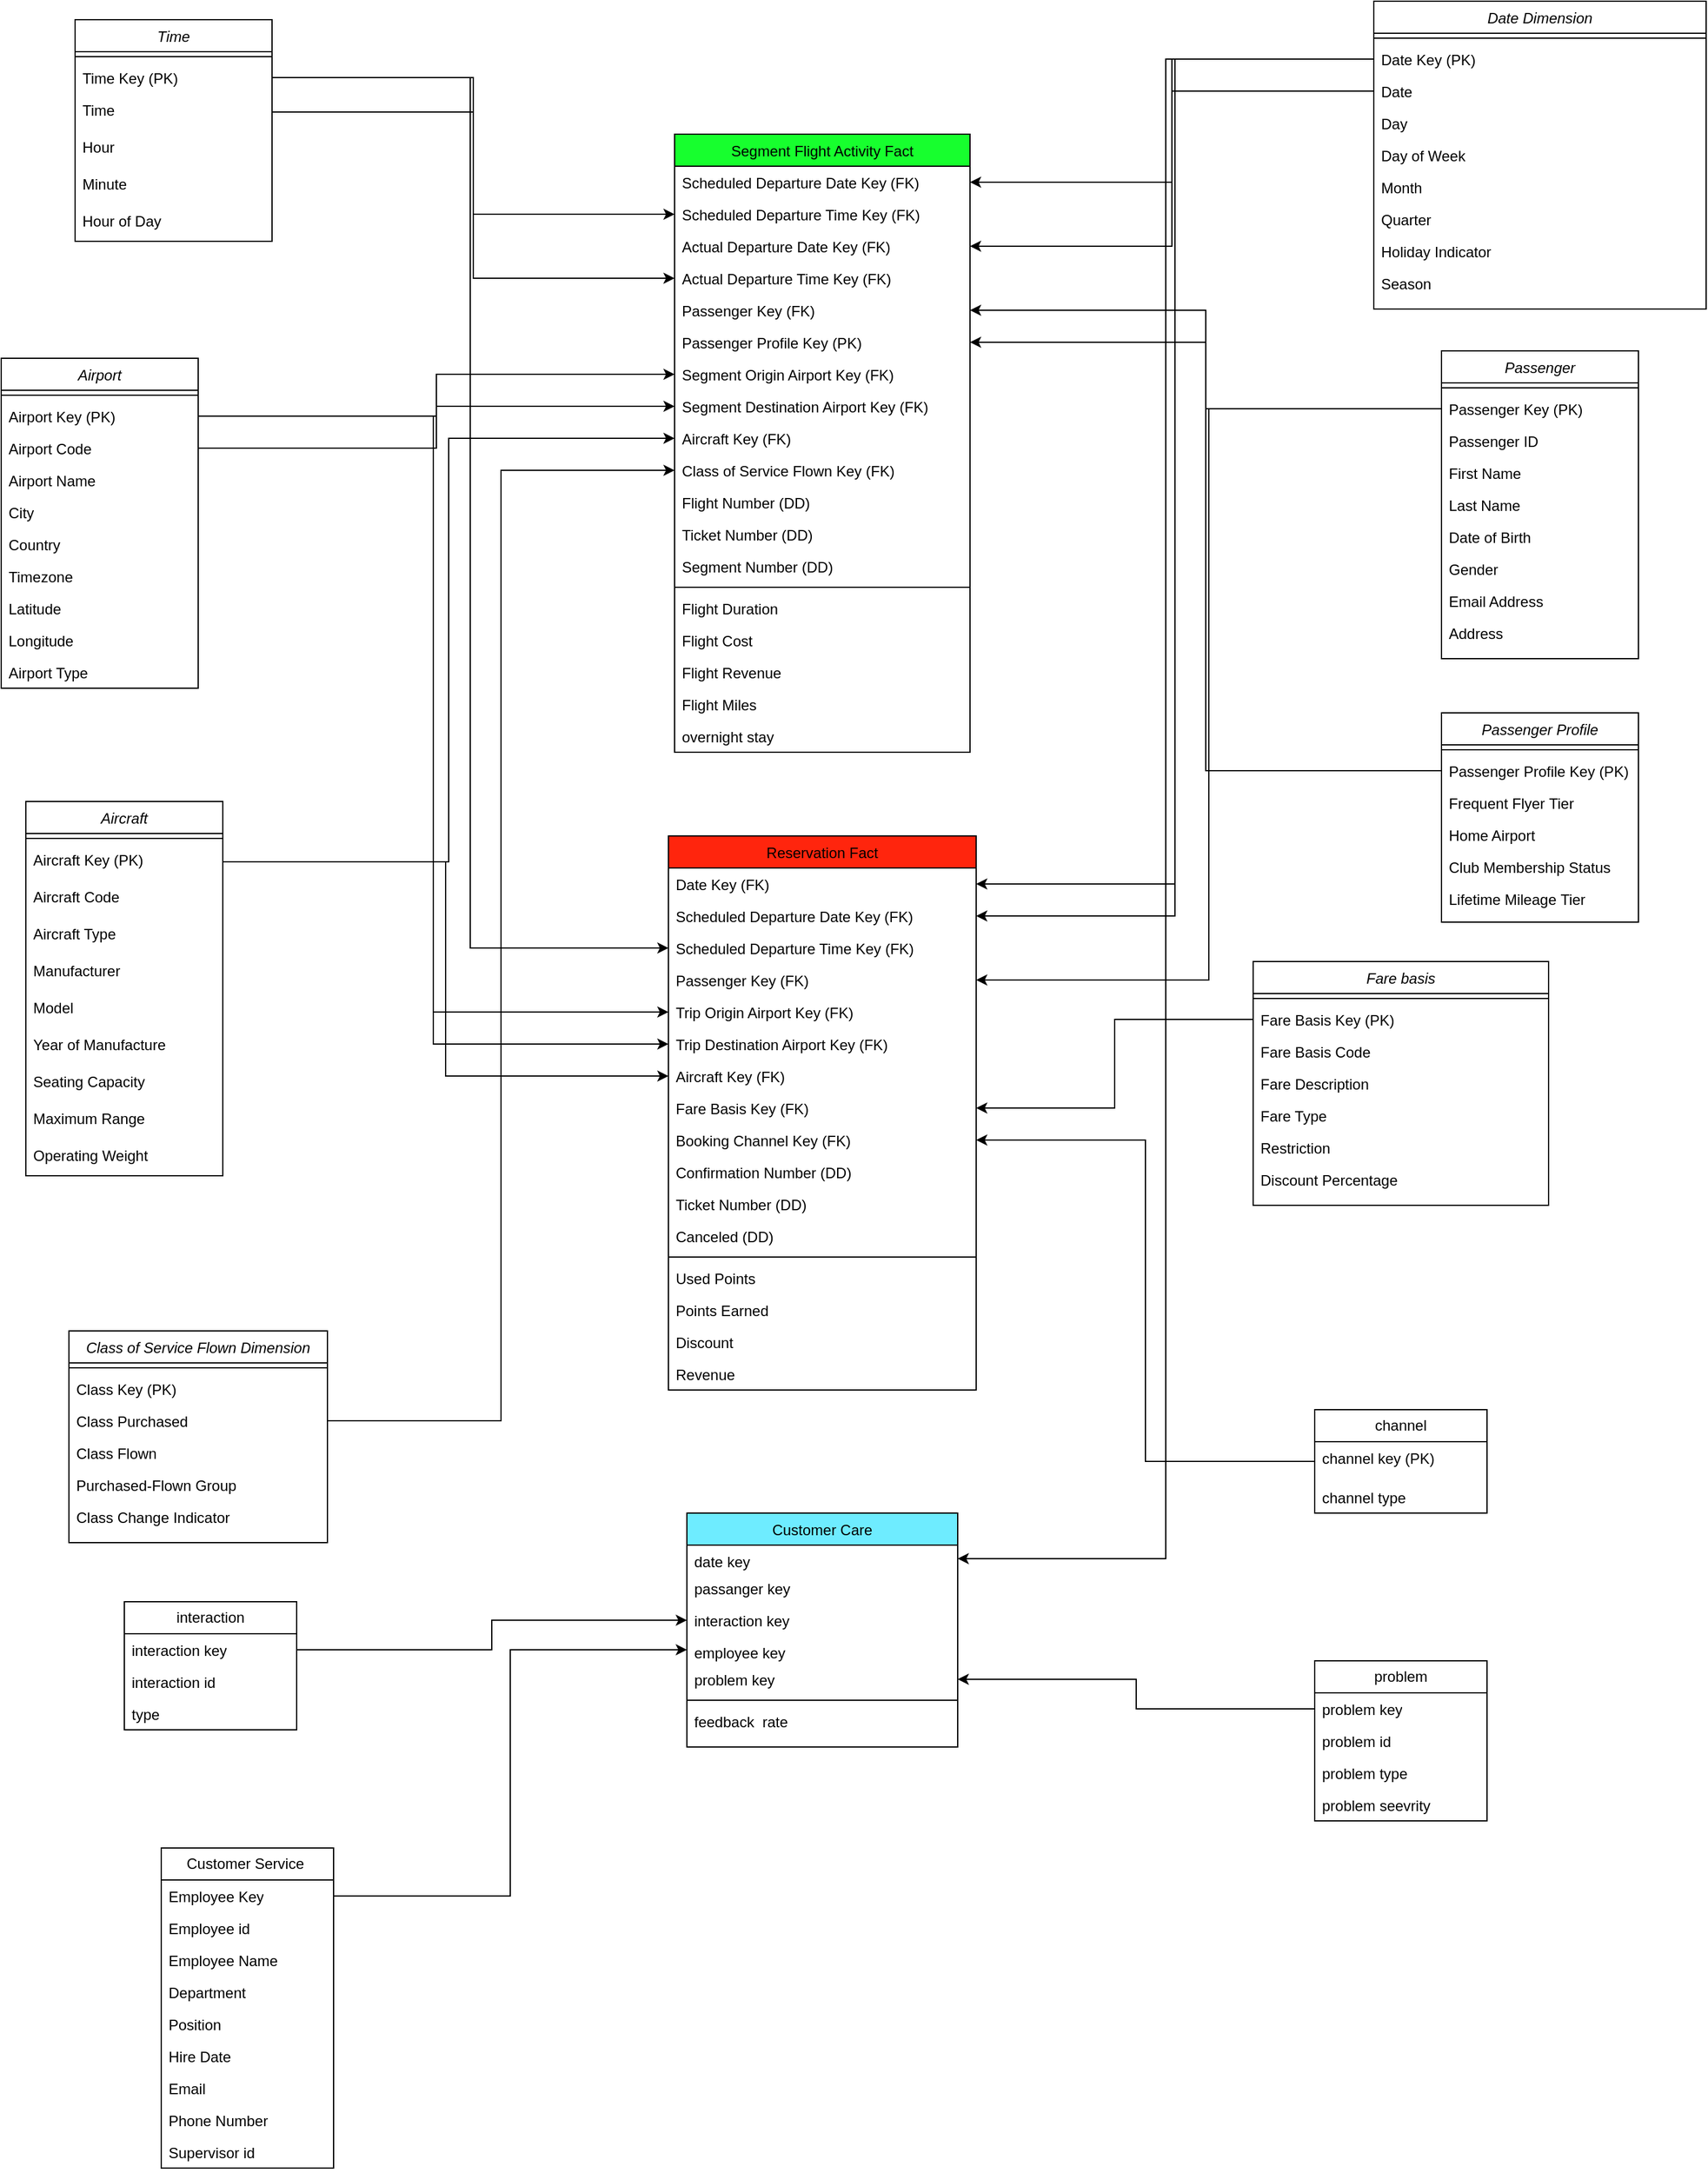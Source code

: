 <mxfile version="22.0.2" type="device" pages="3">
  <diagram id="C5RBs43oDa-KdzZeNtuy" name="Page-1">
    <mxGraphModel dx="2418" dy="1918" grid="1" gridSize="10" guides="1" tooltips="1" connect="1" arrows="1" fold="1" page="1" pageScale="1" pageWidth="827" pageHeight="1169" math="0" shadow="0">
      <root>
        <mxCell id="WIyWlLk6GJQsqaUBKTNV-0" />
        <mxCell id="WIyWlLk6GJQsqaUBKTNV-1" parent="WIyWlLk6GJQsqaUBKTNV-0" />
        <mxCell id="zkfFHV4jXpPFQw0GAbJ--17" value="Segment Flight Activity Fact" style="swimlane;fontStyle=0;align=center;verticalAlign=top;childLayout=stackLayout;horizontal=1;startSize=26;horizontalStack=0;resizeParent=1;resizeLast=0;collapsible=1;marginBottom=0;rounded=0;shadow=0;strokeWidth=1;fillColor=#17FF2E;" parent="WIyWlLk6GJQsqaUBKTNV-1" vertex="1">
          <mxGeometry x="-150" y="-760" width="240" height="502" as="geometry">
            <mxRectangle x="550" y="140" width="160" height="26" as="alternateBounds" />
          </mxGeometry>
        </mxCell>
        <mxCell id="zkfFHV4jXpPFQw0GAbJ--22" value="Scheduled Departure Date Key (FK)&#xa;" style="text;align=left;verticalAlign=top;spacingLeft=4;spacingRight=4;overflow=hidden;rotatable=0;points=[[0,0.5],[1,0.5]];portConstraint=eastwest;rounded=0;shadow=0;html=0;" parent="zkfFHV4jXpPFQw0GAbJ--17" vertex="1">
          <mxGeometry y="26" width="240" height="26" as="geometry" />
        </mxCell>
        <mxCell id="W-7zjK3m3vh-udBXuYau-0" value="Scheduled Departure Time Key (FK) &#xa;" style="text;align=left;verticalAlign=top;spacingLeft=4;spacingRight=4;overflow=hidden;rotatable=0;points=[[0,0.5],[1,0.5]];portConstraint=eastwest;rounded=0;shadow=0;html=0;" parent="zkfFHV4jXpPFQw0GAbJ--17" vertex="1">
          <mxGeometry y="52" width="240" height="26" as="geometry" />
        </mxCell>
        <mxCell id="W-7zjK3m3vh-udBXuYau-2" value="Actual Departure Date Key (FK) &#xa;" style="text;align=left;verticalAlign=top;spacingLeft=4;spacingRight=4;overflow=hidden;rotatable=0;points=[[0,0.5],[1,0.5]];portConstraint=eastwest;rounded=0;shadow=0;html=0;" parent="zkfFHV4jXpPFQw0GAbJ--17" vertex="1">
          <mxGeometry y="78" width="240" height="26" as="geometry" />
        </mxCell>
        <mxCell id="W-7zjK3m3vh-udBXuYau-3" value="Actual Departure Time Key (FK) &#xa;" style="text;align=left;verticalAlign=top;spacingLeft=4;spacingRight=4;overflow=hidden;rotatable=0;points=[[0,0.5],[1,0.5]];portConstraint=eastwest;rounded=0;shadow=0;html=0;" parent="zkfFHV4jXpPFQw0GAbJ--17" vertex="1">
          <mxGeometry y="104" width="240" height="26" as="geometry" />
        </mxCell>
        <mxCell id="W-7zjK3m3vh-udBXuYau-4" value="Passenger Key (FK) &#xa;" style="text;align=left;verticalAlign=top;spacingLeft=4;spacingRight=4;overflow=hidden;rotatable=0;points=[[0,0.5],[1,0.5]];portConstraint=eastwest;rounded=0;shadow=0;html=0;" parent="zkfFHV4jXpPFQw0GAbJ--17" vertex="1">
          <mxGeometry y="130" width="240" height="26" as="geometry" />
        </mxCell>
        <mxCell id="RJxt_zE2Anig8mFrYcpk-22" value="Passenger Profile Key (PK)&#xa;" style="text;align=left;verticalAlign=top;spacingLeft=4;spacingRight=4;overflow=hidden;rotatable=0;points=[[0,0.5],[1,0.5]];portConstraint=eastwest;rounded=0;shadow=0;html=0;" parent="zkfFHV4jXpPFQw0GAbJ--17" vertex="1">
          <mxGeometry y="156" width="240" height="26" as="geometry" />
        </mxCell>
        <mxCell id="W-7zjK3m3vh-udBXuYau-5" value="Segment Origin Airport Key (FK) &#xa;" style="text;align=left;verticalAlign=top;spacingLeft=4;spacingRight=4;overflow=hidden;rotatable=0;points=[[0,0.5],[1,0.5]];portConstraint=eastwest;rounded=0;shadow=0;html=0;" parent="zkfFHV4jXpPFQw0GAbJ--17" vertex="1">
          <mxGeometry y="182" width="240" height="26" as="geometry" />
        </mxCell>
        <mxCell id="W-7zjK3m3vh-udBXuYau-6" value="Segment Destination Airport Key (FK) &#xa;" style="text;align=left;verticalAlign=top;spacingLeft=4;spacingRight=4;overflow=hidden;rotatable=0;points=[[0,0.5],[1,0.5]];portConstraint=eastwest;rounded=0;shadow=0;html=0;" parent="zkfFHV4jXpPFQw0GAbJ--17" vertex="1">
          <mxGeometry y="208" width="240" height="26" as="geometry" />
        </mxCell>
        <mxCell id="W-7zjK3m3vh-udBXuYau-7" value="Aircraft Key (FK) &#xa;" style="text;align=left;verticalAlign=top;spacingLeft=4;spacingRight=4;overflow=hidden;rotatable=0;points=[[0,0.5],[1,0.5]];portConstraint=eastwest;rounded=0;shadow=0;html=0;" parent="zkfFHV4jXpPFQw0GAbJ--17" vertex="1">
          <mxGeometry y="234" width="240" height="26" as="geometry" />
        </mxCell>
        <mxCell id="W-7zjK3m3vh-udBXuYau-8" value="Class of Service Flown Key (FK) &#xa;" style="text;align=left;verticalAlign=top;spacingLeft=4;spacingRight=4;overflow=hidden;rotatable=0;points=[[0,0.5],[1,0.5]];portConstraint=eastwest;rounded=0;shadow=0;html=0;" parent="zkfFHV4jXpPFQw0GAbJ--17" vertex="1">
          <mxGeometry y="260" width="240" height="26" as="geometry" />
        </mxCell>
        <mxCell id="W-7zjK3m3vh-udBXuYau-11" value="Flight Number (DD) &#xa;" style="text;align=left;verticalAlign=top;spacingLeft=4;spacingRight=4;overflow=hidden;rotatable=0;points=[[0,0.5],[1,0.5]];portConstraint=eastwest;rounded=0;shadow=0;html=0;" parent="zkfFHV4jXpPFQw0GAbJ--17" vertex="1">
          <mxGeometry y="286" width="240" height="26" as="geometry" />
        </mxCell>
        <mxCell id="W-7zjK3m3vh-udBXuYau-13" value="Ticket Number (DD) &#xa;" style="text;align=left;verticalAlign=top;spacingLeft=4;spacingRight=4;overflow=hidden;rotatable=0;points=[[0,0.5],[1,0.5]];portConstraint=eastwest;rounded=0;shadow=0;html=0;" parent="zkfFHV4jXpPFQw0GAbJ--17" vertex="1">
          <mxGeometry y="312" width="240" height="26" as="geometry" />
        </mxCell>
        <mxCell id="W-7zjK3m3vh-udBXuYau-14" value="Segment Number (DD) &#xa;" style="text;align=left;verticalAlign=top;spacingLeft=4;spacingRight=4;overflow=hidden;rotatable=0;points=[[0,0.5],[1,0.5]];portConstraint=eastwest;rounded=0;shadow=0;html=0;" parent="zkfFHV4jXpPFQw0GAbJ--17" vertex="1">
          <mxGeometry y="338" width="240" height="26" as="geometry" />
        </mxCell>
        <mxCell id="ty1mplgX7pY2eagSN2k1-3" value="" style="line;html=1;strokeWidth=1;align=left;verticalAlign=middle;spacingTop=-1;spacingLeft=3;spacingRight=3;rotatable=0;labelPosition=right;points=[];portConstraint=eastwest;" parent="zkfFHV4jXpPFQw0GAbJ--17" vertex="1">
          <mxGeometry y="364" width="240" height="8" as="geometry" />
        </mxCell>
        <mxCell id="W-7zjK3m3vh-udBXuYau-18" value="Flight Duration&#xa;" style="text;align=left;verticalAlign=top;spacingLeft=4;spacingRight=4;overflow=hidden;rotatable=0;points=[[0,0.5],[1,0.5]];portConstraint=eastwest;rounded=0;shadow=0;html=0;" parent="zkfFHV4jXpPFQw0GAbJ--17" vertex="1">
          <mxGeometry y="372" width="240" height="26" as="geometry" />
        </mxCell>
        <mxCell id="W-7zjK3m3vh-udBXuYau-19" value="Flight Cost&#xa;" style="text;align=left;verticalAlign=top;spacingLeft=4;spacingRight=4;overflow=hidden;rotatable=0;points=[[0,0.5],[1,0.5]];portConstraint=eastwest;rounded=0;shadow=0;html=0;" parent="zkfFHV4jXpPFQw0GAbJ--17" vertex="1">
          <mxGeometry y="398" width="240" height="26" as="geometry" />
        </mxCell>
        <mxCell id="W-7zjK3m3vh-udBXuYau-26" value="Flight Revenue&#xa;" style="text;align=left;verticalAlign=top;spacingLeft=4;spacingRight=4;overflow=hidden;rotatable=0;points=[[0,0.5],[1,0.5]];portConstraint=eastwest;rounded=0;shadow=0;html=0;" parent="zkfFHV4jXpPFQw0GAbJ--17" vertex="1">
          <mxGeometry y="424" width="240" height="26" as="geometry" />
        </mxCell>
        <mxCell id="W-7zjK3m3vh-udBXuYau-25" value="Flight Miles&#xa;" style="text;align=left;verticalAlign=top;spacingLeft=4;spacingRight=4;overflow=hidden;rotatable=0;points=[[0,0.5],[1,0.5]];portConstraint=eastwest;rounded=0;shadow=0;html=0;" parent="zkfFHV4jXpPFQw0GAbJ--17" vertex="1">
          <mxGeometry y="450" width="240" height="26" as="geometry" />
        </mxCell>
        <mxCell id="bSDjbHyKN4QFsdx5JjcP-0" value="overnight stay" style="text;align=left;verticalAlign=top;spacingLeft=4;spacingRight=4;overflow=hidden;rotatable=0;points=[[0,0.5],[1,0.5]];portConstraint=eastwest;rounded=0;shadow=0;html=0;" parent="zkfFHV4jXpPFQw0GAbJ--17" vertex="1">
          <mxGeometry y="476" width="240" height="26" as="geometry" />
        </mxCell>
        <mxCell id="W-7zjK3m3vh-udBXuYau-22" value="Time" style="swimlane;fontStyle=2;align=center;verticalAlign=top;childLayout=stackLayout;horizontal=1;startSize=26;horizontalStack=0;resizeParent=1;resizeLast=0;collapsible=1;marginBottom=0;rounded=0;shadow=0;strokeWidth=1;" parent="WIyWlLk6GJQsqaUBKTNV-1" vertex="1">
          <mxGeometry x="-637" y="-853" width="160" height="180" as="geometry">
            <mxRectangle x="230" y="140" width="160" height="26" as="alternateBounds" />
          </mxGeometry>
        </mxCell>
        <mxCell id="W-7zjK3m3vh-udBXuYau-23" value="" style="line;html=1;strokeWidth=1;align=left;verticalAlign=middle;spacingTop=-1;spacingLeft=3;spacingRight=3;rotatable=0;labelPosition=right;points=[];portConstraint=eastwest;" parent="W-7zjK3m3vh-udBXuYau-22" vertex="1">
          <mxGeometry y="26" width="160" height="8" as="geometry" />
        </mxCell>
        <mxCell id="MFzZag6xlqpPsapnR9Ad-29" value="Time Key (PK)&#xa;" style="text;align=left;verticalAlign=top;spacingLeft=4;spacingRight=4;overflow=hidden;rotatable=0;points=[[0,0.5],[1,0.5]];portConstraint=eastwest;rounded=0;shadow=0;html=0;" parent="W-7zjK3m3vh-udBXuYau-22" vertex="1">
          <mxGeometry y="34" width="160" height="26" as="geometry" />
        </mxCell>
        <mxCell id="MFzZag6xlqpPsapnR9Ad-30" value="Time&#xa;" style="text;align=left;verticalAlign=top;spacingLeft=4;spacingRight=4;overflow=hidden;rotatable=0;points=[[0,0.5],[1,0.5]];portConstraint=eastwest;rounded=0;shadow=0;html=0;" parent="W-7zjK3m3vh-udBXuYau-22" vertex="1">
          <mxGeometry y="60" width="160" height="30" as="geometry" />
        </mxCell>
        <mxCell id="MFzZag6xlqpPsapnR9Ad-31" value="Hour&#xa;" style="text;align=left;verticalAlign=top;spacingLeft=4;spacingRight=4;overflow=hidden;rotatable=0;points=[[0,0.5],[1,0.5]];portConstraint=eastwest;rounded=0;shadow=0;html=0;" parent="W-7zjK3m3vh-udBXuYau-22" vertex="1">
          <mxGeometry y="90" width="160" height="30" as="geometry" />
        </mxCell>
        <mxCell id="MFzZag6xlqpPsapnR9Ad-32" value="Minute&#xa;" style="text;align=left;verticalAlign=top;spacingLeft=4;spacingRight=4;overflow=hidden;rotatable=0;points=[[0,0.5],[1,0.5]];portConstraint=eastwest;rounded=0;shadow=0;html=0;" parent="W-7zjK3m3vh-udBXuYau-22" vertex="1">
          <mxGeometry y="120" width="160" height="30" as="geometry" />
        </mxCell>
        <mxCell id="MFzZag6xlqpPsapnR9Ad-33" value="Hour of Day&#xa;" style="text;align=left;verticalAlign=top;spacingLeft=4;spacingRight=4;overflow=hidden;rotatable=0;points=[[0,0.5],[1,0.5]];portConstraint=eastwest;rounded=0;shadow=0;html=0;" parent="W-7zjK3m3vh-udBXuYau-22" vertex="1">
          <mxGeometry y="150" width="160" height="30" as="geometry" />
        </mxCell>
        <mxCell id="W-7zjK3m3vh-udBXuYau-33" value="Airport" style="swimlane;fontStyle=2;align=center;verticalAlign=top;childLayout=stackLayout;horizontal=1;startSize=26;horizontalStack=0;resizeParent=1;resizeLast=0;collapsible=1;marginBottom=0;rounded=0;shadow=0;strokeWidth=1;" parent="WIyWlLk6GJQsqaUBKTNV-1" vertex="1">
          <mxGeometry x="-697" y="-578" width="160" height="268" as="geometry">
            <mxRectangle x="230" y="140" width="160" height="26" as="alternateBounds" />
          </mxGeometry>
        </mxCell>
        <mxCell id="W-7zjK3m3vh-udBXuYau-34" value="" style="line;html=1;strokeWidth=1;align=left;verticalAlign=middle;spacingTop=-1;spacingLeft=3;spacingRight=3;rotatable=0;labelPosition=right;points=[];portConstraint=eastwest;" parent="W-7zjK3m3vh-udBXuYau-33" vertex="1">
          <mxGeometry y="26" width="160" height="8" as="geometry" />
        </mxCell>
        <mxCell id="MFzZag6xlqpPsapnR9Ad-48" value="Airport Key (PK)&#xa;" style="text;align=left;verticalAlign=top;spacingLeft=4;spacingRight=4;overflow=hidden;rotatable=0;points=[[0,0.5],[1,0.5]];portConstraint=eastwest;rounded=0;shadow=0;html=0;" parent="W-7zjK3m3vh-udBXuYau-33" vertex="1">
          <mxGeometry y="34" width="160" height="26" as="geometry" />
        </mxCell>
        <mxCell id="MFzZag6xlqpPsapnR9Ad-49" value="Airport Code&#xa;" style="text;align=left;verticalAlign=top;spacingLeft=4;spacingRight=4;overflow=hidden;rotatable=0;points=[[0,0.5],[1,0.5]];portConstraint=eastwest;rounded=0;shadow=0;html=0;" parent="W-7zjK3m3vh-udBXuYau-33" vertex="1">
          <mxGeometry y="60" width="160" height="26" as="geometry" />
        </mxCell>
        <mxCell id="MFzZag6xlqpPsapnR9Ad-50" value="Airport Name&#xa;" style="text;align=left;verticalAlign=top;spacingLeft=4;spacingRight=4;overflow=hidden;rotatable=0;points=[[0,0.5],[1,0.5]];portConstraint=eastwest;rounded=0;shadow=0;html=0;" parent="W-7zjK3m3vh-udBXuYau-33" vertex="1">
          <mxGeometry y="86" width="160" height="26" as="geometry" />
        </mxCell>
        <mxCell id="MFzZag6xlqpPsapnR9Ad-51" value="City&#xa;" style="text;align=left;verticalAlign=top;spacingLeft=4;spacingRight=4;overflow=hidden;rotatable=0;points=[[0,0.5],[1,0.5]];portConstraint=eastwest;rounded=0;shadow=0;html=0;" parent="W-7zjK3m3vh-udBXuYau-33" vertex="1">
          <mxGeometry y="112" width="160" height="26" as="geometry" />
        </mxCell>
        <mxCell id="MFzZag6xlqpPsapnR9Ad-52" value="Country&#xa;" style="text;align=left;verticalAlign=top;spacingLeft=4;spacingRight=4;overflow=hidden;rotatable=0;points=[[0,0.5],[1,0.5]];portConstraint=eastwest;rounded=0;shadow=0;html=0;" parent="W-7zjK3m3vh-udBXuYau-33" vertex="1">
          <mxGeometry y="138" width="160" height="26" as="geometry" />
        </mxCell>
        <mxCell id="MFzZag6xlqpPsapnR9Ad-53" value="Timezone&#xa;" style="text;align=left;verticalAlign=top;spacingLeft=4;spacingRight=4;overflow=hidden;rotatable=0;points=[[0,0.5],[1,0.5]];portConstraint=eastwest;rounded=0;shadow=0;html=0;" parent="W-7zjK3m3vh-udBXuYau-33" vertex="1">
          <mxGeometry y="164" width="160" height="26" as="geometry" />
        </mxCell>
        <mxCell id="MFzZag6xlqpPsapnR9Ad-54" value="Latitude&#xa;" style="text;align=left;verticalAlign=top;spacingLeft=4;spacingRight=4;overflow=hidden;rotatable=0;points=[[0,0.5],[1,0.5]];portConstraint=eastwest;rounded=0;shadow=0;html=0;" parent="W-7zjK3m3vh-udBXuYau-33" vertex="1">
          <mxGeometry y="190" width="160" height="26" as="geometry" />
        </mxCell>
        <mxCell id="MFzZag6xlqpPsapnR9Ad-55" value="Longitude&#xa;" style="text;align=left;verticalAlign=top;spacingLeft=4;spacingRight=4;overflow=hidden;rotatable=0;points=[[0,0.5],[1,0.5]];portConstraint=eastwest;rounded=0;shadow=0;html=0;" parent="W-7zjK3m3vh-udBXuYau-33" vertex="1">
          <mxGeometry y="216" width="160" height="26" as="geometry" />
        </mxCell>
        <mxCell id="MFzZag6xlqpPsapnR9Ad-56" value="Airport Type&#xa;" style="text;align=left;verticalAlign=top;spacingLeft=4;spacingRight=4;overflow=hidden;rotatable=0;points=[[0,0.5],[1,0.5]];portConstraint=eastwest;rounded=0;shadow=0;html=0;" parent="W-7zjK3m3vh-udBXuYau-33" vertex="1">
          <mxGeometry y="242" width="160" height="26" as="geometry" />
        </mxCell>
        <mxCell id="W-7zjK3m3vh-udBXuYau-37" value="Aircraft" style="swimlane;fontStyle=2;align=center;verticalAlign=top;childLayout=stackLayout;horizontal=1;startSize=26;horizontalStack=0;resizeParent=1;resizeLast=0;collapsible=1;marginBottom=0;rounded=0;shadow=0;strokeWidth=1;" parent="WIyWlLk6GJQsqaUBKTNV-1" vertex="1">
          <mxGeometry x="-677" y="-218" width="160" height="304" as="geometry">
            <mxRectangle x="230" y="140" width="160" height="26" as="alternateBounds" />
          </mxGeometry>
        </mxCell>
        <mxCell id="W-7zjK3m3vh-udBXuYau-38" value="" style="line;html=1;strokeWidth=1;align=left;verticalAlign=middle;spacingTop=-1;spacingLeft=3;spacingRight=3;rotatable=0;labelPosition=right;points=[];portConstraint=eastwest;" parent="W-7zjK3m3vh-udBXuYau-37" vertex="1">
          <mxGeometry y="26" width="160" height="8" as="geometry" />
        </mxCell>
        <mxCell id="MFzZag6xlqpPsapnR9Ad-34" value="Aircraft Key (PK)&#xa;" style="text;align=left;verticalAlign=top;spacingLeft=4;spacingRight=4;overflow=hidden;rotatable=0;points=[[0,0.5],[1,0.5]];portConstraint=eastwest;rounded=0;shadow=0;html=0;" parent="W-7zjK3m3vh-udBXuYau-37" vertex="1">
          <mxGeometry y="34" width="160" height="30" as="geometry" />
        </mxCell>
        <mxCell id="MFzZag6xlqpPsapnR9Ad-66" value="Aircraft Code&#xa;" style="text;align=left;verticalAlign=top;spacingLeft=4;spacingRight=4;overflow=hidden;rotatable=0;points=[[0,0.5],[1,0.5]];portConstraint=eastwest;rounded=0;shadow=0;html=0;" parent="W-7zjK3m3vh-udBXuYau-37" vertex="1">
          <mxGeometry y="64" width="160" height="30" as="geometry" />
        </mxCell>
        <mxCell id="MFzZag6xlqpPsapnR9Ad-67" value="Aircraft Type&#xa;" style="text;align=left;verticalAlign=top;spacingLeft=4;spacingRight=4;overflow=hidden;rotatable=0;points=[[0,0.5],[1,0.5]];portConstraint=eastwest;rounded=0;shadow=0;html=0;" parent="W-7zjK3m3vh-udBXuYau-37" vertex="1">
          <mxGeometry y="94" width="160" height="30" as="geometry" />
        </mxCell>
        <mxCell id="MFzZag6xlqpPsapnR9Ad-68" value="Manufacturer&#xa;" style="text;align=left;verticalAlign=top;spacingLeft=4;spacingRight=4;overflow=hidden;rotatable=0;points=[[0,0.5],[1,0.5]];portConstraint=eastwest;rounded=0;shadow=0;html=0;" parent="W-7zjK3m3vh-udBXuYau-37" vertex="1">
          <mxGeometry y="124" width="160" height="30" as="geometry" />
        </mxCell>
        <mxCell id="MFzZag6xlqpPsapnR9Ad-69" value="Model&#xa;" style="text;align=left;verticalAlign=top;spacingLeft=4;spacingRight=4;overflow=hidden;rotatable=0;points=[[0,0.5],[1,0.5]];portConstraint=eastwest;rounded=0;shadow=0;html=0;" parent="W-7zjK3m3vh-udBXuYau-37" vertex="1">
          <mxGeometry y="154" width="160" height="30" as="geometry" />
        </mxCell>
        <mxCell id="MFzZag6xlqpPsapnR9Ad-70" value="Year of Manufacture&#xa;" style="text;align=left;verticalAlign=top;spacingLeft=4;spacingRight=4;overflow=hidden;rotatable=0;points=[[0,0.5],[1,0.5]];portConstraint=eastwest;rounded=0;shadow=0;html=0;" parent="W-7zjK3m3vh-udBXuYau-37" vertex="1">
          <mxGeometry y="184" width="160" height="30" as="geometry" />
        </mxCell>
        <mxCell id="MFzZag6xlqpPsapnR9Ad-71" value="Seating Capacity&#xa;" style="text;align=left;verticalAlign=top;spacingLeft=4;spacingRight=4;overflow=hidden;rotatable=0;points=[[0,0.5],[1,0.5]];portConstraint=eastwest;rounded=0;shadow=0;html=0;" parent="W-7zjK3m3vh-udBXuYau-37" vertex="1">
          <mxGeometry y="214" width="160" height="30" as="geometry" />
        </mxCell>
        <mxCell id="MFzZag6xlqpPsapnR9Ad-72" value="Maximum Range&#xa;" style="text;align=left;verticalAlign=top;spacingLeft=4;spacingRight=4;overflow=hidden;rotatable=0;points=[[0,0.5],[1,0.5]];portConstraint=eastwest;rounded=0;shadow=0;html=0;" parent="W-7zjK3m3vh-udBXuYau-37" vertex="1">
          <mxGeometry y="244" width="160" height="30" as="geometry" />
        </mxCell>
        <mxCell id="MFzZag6xlqpPsapnR9Ad-73" value="Operating Weight&#xa;" style="text;align=left;verticalAlign=top;spacingLeft=4;spacingRight=4;overflow=hidden;rotatable=0;points=[[0,0.5],[1,0.5]];portConstraint=eastwest;rounded=0;shadow=0;html=0;" parent="W-7zjK3m3vh-udBXuYau-37" vertex="1">
          <mxGeometry y="274" width="160" height="30" as="geometry" />
        </mxCell>
        <mxCell id="W-7zjK3m3vh-udBXuYau-45" value="Fare basis" style="swimlane;fontStyle=2;align=center;verticalAlign=top;childLayout=stackLayout;horizontal=1;startSize=26;horizontalStack=0;resizeParent=1;resizeLast=0;collapsible=1;marginBottom=0;rounded=0;shadow=0;strokeWidth=1;" parent="WIyWlLk6GJQsqaUBKTNV-1" vertex="1">
          <mxGeometry x="320" y="-88" width="240" height="198" as="geometry">
            <mxRectangle x="230" y="140" width="160" height="26" as="alternateBounds" />
          </mxGeometry>
        </mxCell>
        <mxCell id="W-7zjK3m3vh-udBXuYau-46" value="" style="line;html=1;strokeWidth=1;align=left;verticalAlign=middle;spacingTop=-1;spacingLeft=3;spacingRight=3;rotatable=0;labelPosition=right;points=[];portConstraint=eastwest;" parent="W-7zjK3m3vh-udBXuYau-45" vertex="1">
          <mxGeometry y="26" width="240" height="8" as="geometry" />
        </mxCell>
        <mxCell id="MFzZag6xlqpPsapnR9Ad-57" value="Fare Basis Key (PK)&#xa;" style="text;align=left;verticalAlign=top;spacingLeft=4;spacingRight=4;overflow=hidden;rotatable=0;points=[[0,0.5],[1,0.5]];portConstraint=eastwest;rounded=0;shadow=0;html=0;" parent="W-7zjK3m3vh-udBXuYau-45" vertex="1">
          <mxGeometry y="34" width="240" height="26" as="geometry" />
        </mxCell>
        <mxCell id="MFzZag6xlqpPsapnR9Ad-61" value="Fare Basis Code&#xa;" style="text;align=left;verticalAlign=top;spacingLeft=4;spacingRight=4;overflow=hidden;rotatable=0;points=[[0,0.5],[1,0.5]];portConstraint=eastwest;rounded=0;shadow=0;html=0;" parent="W-7zjK3m3vh-udBXuYau-45" vertex="1">
          <mxGeometry y="60" width="240" height="26" as="geometry" />
        </mxCell>
        <mxCell id="MFzZag6xlqpPsapnR9Ad-62" value="Fare Description&#xa;" style="text;align=left;verticalAlign=top;spacingLeft=4;spacingRight=4;overflow=hidden;rotatable=0;points=[[0,0.5],[1,0.5]];portConstraint=eastwest;rounded=0;shadow=0;html=0;" parent="W-7zjK3m3vh-udBXuYau-45" vertex="1">
          <mxGeometry y="86" width="240" height="26" as="geometry" />
        </mxCell>
        <mxCell id="MFzZag6xlqpPsapnR9Ad-63" value="Fare Type&#xa;" style="text;align=left;verticalAlign=top;spacingLeft=4;spacingRight=4;overflow=hidden;rotatable=0;points=[[0,0.5],[1,0.5]];portConstraint=eastwest;rounded=0;shadow=0;html=0;" parent="W-7zjK3m3vh-udBXuYau-45" vertex="1">
          <mxGeometry y="112" width="240" height="26" as="geometry" />
        </mxCell>
        <mxCell id="MFzZag6xlqpPsapnR9Ad-65" value="Restriction" style="text;align=left;verticalAlign=top;spacingLeft=4;spacingRight=4;overflow=hidden;rotatable=0;points=[[0,0.5],[1,0.5]];portConstraint=eastwest;rounded=0;shadow=0;html=0;" parent="W-7zjK3m3vh-udBXuYau-45" vertex="1">
          <mxGeometry y="138" width="240" height="26" as="geometry" />
        </mxCell>
        <mxCell id="bSDjbHyKN4QFsdx5JjcP-7" value="Discount Percentage&#xa;" style="text;align=left;verticalAlign=top;spacingLeft=4;spacingRight=4;overflow=hidden;rotatable=0;points=[[0,0.5],[1,0.5]];portConstraint=eastwest;rounded=0;shadow=0;html=0;" parent="W-7zjK3m3vh-udBXuYau-45" vertex="1">
          <mxGeometry y="164" width="240" height="26" as="geometry" />
        </mxCell>
        <mxCell id="zkfFHV4jXpPFQw0GAbJ--0" value="Date Dimension" style="swimlane;fontStyle=2;align=center;verticalAlign=top;childLayout=stackLayout;horizontal=1;startSize=26;horizontalStack=0;resizeParent=1;resizeLast=0;collapsible=1;marginBottom=0;rounded=0;shadow=0;strokeWidth=1;" parent="WIyWlLk6GJQsqaUBKTNV-1" vertex="1">
          <mxGeometry x="418" y="-868" width="270" height="250" as="geometry">
            <mxRectangle x="230" y="140" width="160" height="26" as="alternateBounds" />
          </mxGeometry>
        </mxCell>
        <mxCell id="zkfFHV4jXpPFQw0GAbJ--4" value="" style="line;html=1;strokeWidth=1;align=left;verticalAlign=middle;spacingTop=-1;spacingLeft=3;spacingRight=3;rotatable=0;labelPosition=right;points=[];portConstraint=eastwest;" parent="zkfFHV4jXpPFQw0GAbJ--0" vertex="1">
          <mxGeometry y="26" width="270" height="8" as="geometry" />
        </mxCell>
        <mxCell id="MFzZag6xlqpPsapnR9Ad-17" value="Date Key (PK)&#xa;" style="text;align=left;verticalAlign=top;spacingLeft=4;spacingRight=4;overflow=hidden;rotatable=0;points=[[0,0.5],[1,0.5]];portConstraint=eastwest;rounded=0;shadow=0;html=0;" parent="zkfFHV4jXpPFQw0GAbJ--0" vertex="1">
          <mxGeometry y="34" width="270" height="26" as="geometry" />
        </mxCell>
        <mxCell id="MFzZag6xlqpPsapnR9Ad-21" value="Date&#xa;" style="text;align=left;verticalAlign=top;spacingLeft=4;spacingRight=4;overflow=hidden;rotatable=0;points=[[0,0.5],[1,0.5]];portConstraint=eastwest;rounded=0;shadow=0;html=0;" parent="zkfFHV4jXpPFQw0GAbJ--0" vertex="1">
          <mxGeometry y="60" width="270" height="26" as="geometry" />
        </mxCell>
        <mxCell id="MFzZag6xlqpPsapnR9Ad-22" value="Day&#xa;" style="text;align=left;verticalAlign=top;spacingLeft=4;spacingRight=4;overflow=hidden;rotatable=0;points=[[0,0.5],[1,0.5]];portConstraint=eastwest;rounded=0;shadow=0;html=0;" parent="zkfFHV4jXpPFQw0GAbJ--0" vertex="1">
          <mxGeometry y="86" width="270" height="26" as="geometry" />
        </mxCell>
        <mxCell id="MFzZag6xlqpPsapnR9Ad-23" value="Day of Week&#xa;" style="text;align=left;verticalAlign=top;spacingLeft=4;spacingRight=4;overflow=hidden;rotatable=0;points=[[0,0.5],[1,0.5]];portConstraint=eastwest;rounded=0;shadow=0;html=0;" parent="zkfFHV4jXpPFQw0GAbJ--0" vertex="1">
          <mxGeometry y="112" width="270" height="26" as="geometry" />
        </mxCell>
        <mxCell id="MFzZag6xlqpPsapnR9Ad-27" value="Month&#xa;" style="text;align=left;verticalAlign=top;spacingLeft=4;spacingRight=4;overflow=hidden;rotatable=0;points=[[0,0.5],[1,0.5]];portConstraint=eastwest;rounded=0;shadow=0;html=0;" parent="zkfFHV4jXpPFQw0GAbJ--0" vertex="1">
          <mxGeometry y="138" width="270" height="26" as="geometry" />
        </mxCell>
        <mxCell id="MFzZag6xlqpPsapnR9Ad-24" value="Quarter&#xa;" style="text;align=left;verticalAlign=top;spacingLeft=4;spacingRight=4;overflow=hidden;rotatable=0;points=[[0,0.5],[1,0.5]];portConstraint=eastwest;rounded=0;shadow=0;html=0;" parent="zkfFHV4jXpPFQw0GAbJ--0" vertex="1">
          <mxGeometry y="164" width="270" height="26" as="geometry" />
        </mxCell>
        <mxCell id="MFzZag6xlqpPsapnR9Ad-25" value="Holiday Indicator&#xa;" style="text;align=left;verticalAlign=top;spacingLeft=4;spacingRight=4;overflow=hidden;rotatable=0;points=[[0,0.5],[1,0.5]];portConstraint=eastwest;rounded=0;shadow=0;html=0;" parent="zkfFHV4jXpPFQw0GAbJ--0" vertex="1">
          <mxGeometry y="190" width="270" height="26" as="geometry" />
        </mxCell>
        <mxCell id="MFzZag6xlqpPsapnR9Ad-26" value="Season&#xa;" style="text;align=left;verticalAlign=top;spacingLeft=4;spacingRight=4;overflow=hidden;rotatable=0;points=[[0,0.5],[1,0.5]];portConstraint=eastwest;rounded=0;shadow=0;html=0;" parent="zkfFHV4jXpPFQw0GAbJ--0" vertex="1">
          <mxGeometry y="216" width="270" height="26" as="geometry" />
        </mxCell>
        <mxCell id="W-7zjK3m3vh-udBXuYau-30" value="Passenger" style="swimlane;fontStyle=2;align=center;verticalAlign=top;childLayout=stackLayout;horizontal=1;startSize=26;horizontalStack=0;resizeParent=1;resizeLast=0;collapsible=1;marginBottom=0;rounded=0;shadow=0;strokeWidth=1;" parent="WIyWlLk6GJQsqaUBKTNV-1" vertex="1">
          <mxGeometry x="473" y="-584" width="160" height="250" as="geometry">
            <mxRectangle x="230" y="140" width="160" height="26" as="alternateBounds" />
          </mxGeometry>
        </mxCell>
        <mxCell id="W-7zjK3m3vh-udBXuYau-31" value="" style="line;html=1;strokeWidth=1;align=left;verticalAlign=middle;spacingTop=-1;spacingLeft=3;spacingRight=3;rotatable=0;labelPosition=right;points=[];portConstraint=eastwest;" parent="W-7zjK3m3vh-udBXuYau-30" vertex="1">
          <mxGeometry y="26" width="160" height="8" as="geometry" />
        </mxCell>
        <mxCell id="i0Kg-5B-pk0rvpehtaZk-32" value="Passenger Key (PK)&#xa;" style="text;align=left;verticalAlign=top;spacingLeft=4;spacingRight=4;overflow=hidden;rotatable=0;points=[[0,0.5],[1,0.5]];portConstraint=eastwest;rounded=0;shadow=0;html=0;" parent="W-7zjK3m3vh-udBXuYau-30" vertex="1">
          <mxGeometry y="34" width="160" height="26" as="geometry" />
        </mxCell>
        <mxCell id="i0Kg-5B-pk0rvpehtaZk-33" value="Passenger ID&#xa;" style="text;align=left;verticalAlign=top;spacingLeft=4;spacingRight=4;overflow=hidden;rotatable=0;points=[[0,0.5],[1,0.5]];portConstraint=eastwest;rounded=0;shadow=0;html=0;" parent="W-7zjK3m3vh-udBXuYau-30" vertex="1">
          <mxGeometry y="60" width="160" height="26" as="geometry" />
        </mxCell>
        <mxCell id="i0Kg-5B-pk0rvpehtaZk-38" value="First Name&#xa;" style="text;align=left;verticalAlign=top;spacingLeft=4;spacingRight=4;overflow=hidden;rotatable=0;points=[[0,0.5],[1,0.5]];portConstraint=eastwest;rounded=0;shadow=0;html=0;" parent="W-7zjK3m3vh-udBXuYau-30" vertex="1">
          <mxGeometry y="86" width="160" height="26" as="geometry" />
        </mxCell>
        <mxCell id="i0Kg-5B-pk0rvpehtaZk-39" value="Last Name&#xa;" style="text;align=left;verticalAlign=top;spacingLeft=4;spacingRight=4;overflow=hidden;rotatable=0;points=[[0,0.5],[1,0.5]];portConstraint=eastwest;rounded=0;shadow=0;html=0;" parent="W-7zjK3m3vh-udBXuYau-30" vertex="1">
          <mxGeometry y="112" width="160" height="26" as="geometry" />
        </mxCell>
        <mxCell id="i0Kg-5B-pk0rvpehtaZk-40" value="Date of Birth&#xa;" style="text;align=left;verticalAlign=top;spacingLeft=4;spacingRight=4;overflow=hidden;rotatable=0;points=[[0,0.5],[1,0.5]];portConstraint=eastwest;rounded=0;shadow=0;html=0;" parent="W-7zjK3m3vh-udBXuYau-30" vertex="1">
          <mxGeometry y="138" width="160" height="26" as="geometry" />
        </mxCell>
        <mxCell id="i0Kg-5B-pk0rvpehtaZk-41" value="Gender&#xa;" style="text;align=left;verticalAlign=top;spacingLeft=4;spacingRight=4;overflow=hidden;rotatable=0;points=[[0,0.5],[1,0.5]];portConstraint=eastwest;rounded=0;shadow=0;html=0;" parent="W-7zjK3m3vh-udBXuYau-30" vertex="1">
          <mxGeometry y="164" width="160" height="26" as="geometry" />
        </mxCell>
        <mxCell id="i0Kg-5B-pk0rvpehtaZk-42" value="Email Address&#xa;" style="text;align=left;verticalAlign=top;spacingLeft=4;spacingRight=4;overflow=hidden;rotatable=0;points=[[0,0.5],[1,0.5]];portConstraint=eastwest;rounded=0;shadow=0;html=0;" parent="W-7zjK3m3vh-udBXuYau-30" vertex="1">
          <mxGeometry y="190" width="160" height="26" as="geometry" />
        </mxCell>
        <mxCell id="i0Kg-5B-pk0rvpehtaZk-43" value="Address&#xa;" style="text;align=left;verticalAlign=top;spacingLeft=4;spacingRight=4;overflow=hidden;rotatable=0;points=[[0,0.5],[1,0.5]];portConstraint=eastwest;rounded=0;shadow=0;html=0;" parent="W-7zjK3m3vh-udBXuYau-30" vertex="1">
          <mxGeometry y="216" width="160" height="26" as="geometry" />
        </mxCell>
        <mxCell id="W-7zjK3m3vh-udBXuYau-40" value="Class of Service Flown Dimension" style="swimlane;fontStyle=2;align=center;verticalAlign=top;childLayout=stackLayout;horizontal=1;startSize=26;horizontalStack=0;resizeParent=1;resizeLast=0;collapsible=1;marginBottom=0;rounded=0;shadow=0;strokeWidth=1;" parent="WIyWlLk6GJQsqaUBKTNV-1" vertex="1">
          <mxGeometry x="-642" y="212" width="210" height="172" as="geometry">
            <mxRectangle x="230" y="140" width="160" height="26" as="alternateBounds" />
          </mxGeometry>
        </mxCell>
        <mxCell id="W-7zjK3m3vh-udBXuYau-41" value="" style="line;html=1;strokeWidth=1;align=left;verticalAlign=middle;spacingTop=-1;spacingLeft=3;spacingRight=3;rotatable=0;labelPosition=right;points=[];portConstraint=eastwest;" parent="W-7zjK3m3vh-udBXuYau-40" vertex="1">
          <mxGeometry y="26" width="210" height="8" as="geometry" />
        </mxCell>
        <mxCell id="MFzZag6xlqpPsapnR9Ad-38" value="Class Key (PK)&#xa;" style="text;align=left;verticalAlign=top;spacingLeft=4;spacingRight=4;overflow=hidden;rotatable=0;points=[[0,0.5],[1,0.5]];portConstraint=eastwest;rounded=0;shadow=0;html=0;" parent="W-7zjK3m3vh-udBXuYau-40" vertex="1">
          <mxGeometry y="34" width="210" height="26" as="geometry" />
        </mxCell>
        <mxCell id="MFzZag6xlqpPsapnR9Ad-42" value="Class Purchased&#xa;" style="text;align=left;verticalAlign=top;spacingLeft=4;spacingRight=4;overflow=hidden;rotatable=0;points=[[0,0.5],[1,0.5]];portConstraint=eastwest;rounded=0;shadow=0;html=0;" parent="W-7zjK3m3vh-udBXuYau-40" vertex="1">
          <mxGeometry y="60" width="210" height="26" as="geometry" />
        </mxCell>
        <mxCell id="MFzZag6xlqpPsapnR9Ad-43" value="Class Flown" style="text;align=left;verticalAlign=top;spacingLeft=4;spacingRight=4;overflow=hidden;rotatable=0;points=[[0,0.5],[1,0.5]];portConstraint=eastwest;rounded=0;shadow=0;html=0;" parent="W-7zjK3m3vh-udBXuYau-40" vertex="1">
          <mxGeometry y="86" width="210" height="26" as="geometry" />
        </mxCell>
        <mxCell id="MFzZag6xlqpPsapnR9Ad-44" value="Purchased-Flown Group" style="text;align=left;verticalAlign=top;spacingLeft=4;spacingRight=4;overflow=hidden;rotatable=0;points=[[0,0.5],[1,0.5]];portConstraint=eastwest;rounded=0;shadow=0;html=0;" parent="W-7zjK3m3vh-udBXuYau-40" vertex="1">
          <mxGeometry y="112" width="210" height="26" as="geometry" />
        </mxCell>
        <mxCell id="MFzZag6xlqpPsapnR9Ad-45" value="Class Change Indicator" style="text;align=left;verticalAlign=top;spacingLeft=4;spacingRight=4;overflow=hidden;rotatable=0;points=[[0,0.5],[1,0.5]];portConstraint=eastwest;rounded=0;shadow=0;html=0;" parent="W-7zjK3m3vh-udBXuYau-40" vertex="1">
          <mxGeometry y="138" width="210" height="26" as="geometry" />
        </mxCell>
        <mxCell id="RJxt_zE2Anig8mFrYcpk-1" style="edgeStyle=orthogonalEdgeStyle;rounded=0;orthogonalLoop=1;jettySize=auto;html=1;exitX=1;exitY=0.5;exitDx=0;exitDy=0;entryX=0;entryY=0.5;entryDx=0;entryDy=0;" parent="WIyWlLk6GJQsqaUBKTNV-1" source="MFzZag6xlqpPsapnR9Ad-29" target="W-7zjK3m3vh-udBXuYau-0" edge="1">
          <mxGeometry relative="1" as="geometry" />
        </mxCell>
        <mxCell id="RJxt_zE2Anig8mFrYcpk-2" style="edgeStyle=orthogonalEdgeStyle;rounded=0;orthogonalLoop=1;jettySize=auto;html=1;exitX=1;exitY=0.5;exitDx=0;exitDy=0;entryX=0;entryY=0.5;entryDx=0;entryDy=0;" parent="WIyWlLk6GJQsqaUBKTNV-1" source="MFzZag6xlqpPsapnR9Ad-30" target="W-7zjK3m3vh-udBXuYau-3" edge="1">
          <mxGeometry relative="1" as="geometry" />
        </mxCell>
        <mxCell id="RJxt_zE2Anig8mFrYcpk-3" style="edgeStyle=orthogonalEdgeStyle;rounded=0;orthogonalLoop=1;jettySize=auto;html=1;exitX=0;exitY=0.5;exitDx=0;exitDy=0;" parent="WIyWlLk6GJQsqaUBKTNV-1" source="MFzZag6xlqpPsapnR9Ad-17" target="zkfFHV4jXpPFQw0GAbJ--22" edge="1">
          <mxGeometry relative="1" as="geometry" />
        </mxCell>
        <mxCell id="RJxt_zE2Anig8mFrYcpk-4" style="edgeStyle=orthogonalEdgeStyle;rounded=0;orthogonalLoop=1;jettySize=auto;html=1;exitX=0;exitY=0.5;exitDx=0;exitDy=0;entryX=1;entryY=0.5;entryDx=0;entryDy=0;" parent="WIyWlLk6GJQsqaUBKTNV-1" source="MFzZag6xlqpPsapnR9Ad-21" target="W-7zjK3m3vh-udBXuYau-2" edge="1">
          <mxGeometry relative="1" as="geometry" />
        </mxCell>
        <mxCell id="RJxt_zE2Anig8mFrYcpk-5" style="edgeStyle=orthogonalEdgeStyle;rounded=0;orthogonalLoop=1;jettySize=auto;html=1;exitX=0;exitY=0.5;exitDx=0;exitDy=0;entryX=1;entryY=0.5;entryDx=0;entryDy=0;" parent="WIyWlLk6GJQsqaUBKTNV-1" source="i0Kg-5B-pk0rvpehtaZk-32" target="W-7zjK3m3vh-udBXuYau-4" edge="1">
          <mxGeometry relative="1" as="geometry" />
        </mxCell>
        <mxCell id="RJxt_zE2Anig8mFrYcpk-6" style="edgeStyle=orthogonalEdgeStyle;rounded=0;orthogonalLoop=1;jettySize=auto;html=1;exitX=1;exitY=0.5;exitDx=0;exitDy=0;entryX=0;entryY=0.5;entryDx=0;entryDy=0;" parent="WIyWlLk6GJQsqaUBKTNV-1" source="MFzZag6xlqpPsapnR9Ad-49" target="W-7zjK3m3vh-udBXuYau-6" edge="1">
          <mxGeometry relative="1" as="geometry" />
        </mxCell>
        <mxCell id="RJxt_zE2Anig8mFrYcpk-7" style="edgeStyle=orthogonalEdgeStyle;rounded=0;orthogonalLoop=1;jettySize=auto;html=1;exitX=1;exitY=0.5;exitDx=0;exitDy=0;entryX=0;entryY=0.5;entryDx=0;entryDy=0;" parent="WIyWlLk6GJQsqaUBKTNV-1" source="MFzZag6xlqpPsapnR9Ad-48" target="W-7zjK3m3vh-udBXuYau-5" edge="1">
          <mxGeometry relative="1" as="geometry" />
        </mxCell>
        <mxCell id="RJxt_zE2Anig8mFrYcpk-8" style="edgeStyle=orthogonalEdgeStyle;rounded=0;orthogonalLoop=1;jettySize=auto;html=1;exitX=1;exitY=0.5;exitDx=0;exitDy=0;entryX=0;entryY=0.5;entryDx=0;entryDy=0;" parent="WIyWlLk6GJQsqaUBKTNV-1" source="MFzZag6xlqpPsapnR9Ad-34" target="W-7zjK3m3vh-udBXuYau-7" edge="1">
          <mxGeometry relative="1" as="geometry" />
        </mxCell>
        <mxCell id="RJxt_zE2Anig8mFrYcpk-10" style="edgeStyle=orthogonalEdgeStyle;rounded=0;orthogonalLoop=1;jettySize=auto;html=1;exitX=1;exitY=0.5;exitDx=0;exitDy=0;entryX=0;entryY=0.5;entryDx=0;entryDy=0;" parent="WIyWlLk6GJQsqaUBKTNV-1" source="MFzZag6xlqpPsapnR9Ad-42" target="W-7zjK3m3vh-udBXuYau-8" edge="1">
          <mxGeometry relative="1" as="geometry" />
        </mxCell>
        <mxCell id="RJxt_zE2Anig8mFrYcpk-11" value="Passenger Profile" style="swimlane;fontStyle=2;align=center;verticalAlign=top;childLayout=stackLayout;horizontal=1;startSize=26;horizontalStack=0;resizeParent=1;resizeLast=0;collapsible=1;marginBottom=0;rounded=0;shadow=0;strokeWidth=1;" parent="WIyWlLk6GJQsqaUBKTNV-1" vertex="1">
          <mxGeometry x="473" y="-290" width="160" height="170" as="geometry">
            <mxRectangle x="230" y="140" width="160" height="26" as="alternateBounds" />
          </mxGeometry>
        </mxCell>
        <mxCell id="RJxt_zE2Anig8mFrYcpk-12" value="" style="line;html=1;strokeWidth=1;align=left;verticalAlign=middle;spacingTop=-1;spacingLeft=3;spacingRight=3;rotatable=0;labelPosition=right;points=[];portConstraint=eastwest;" parent="RJxt_zE2Anig8mFrYcpk-11" vertex="1">
          <mxGeometry y="26" width="160" height="8" as="geometry" />
        </mxCell>
        <mxCell id="RJxt_zE2Anig8mFrYcpk-13" value="Passenger Profile Key (PK)&#xa;" style="text;align=left;verticalAlign=top;spacingLeft=4;spacingRight=4;overflow=hidden;rotatable=0;points=[[0,0.5],[1,0.5]];portConstraint=eastwest;rounded=0;shadow=0;html=0;" parent="RJxt_zE2Anig8mFrYcpk-11" vertex="1">
          <mxGeometry y="34" width="160" height="26" as="geometry" />
        </mxCell>
        <mxCell id="RJxt_zE2Anig8mFrYcpk-14" value="Frequent Flyer Tier" style="text;align=left;verticalAlign=top;spacingLeft=4;spacingRight=4;overflow=hidden;rotatable=0;points=[[0,0.5],[1,0.5]];portConstraint=eastwest;rounded=0;shadow=0;html=0;" parent="RJxt_zE2Anig8mFrYcpk-11" vertex="1">
          <mxGeometry y="60" width="160" height="26" as="geometry" />
        </mxCell>
        <mxCell id="RJxt_zE2Anig8mFrYcpk-15" value="Home Airport" style="text;align=left;verticalAlign=top;spacingLeft=4;spacingRight=4;overflow=hidden;rotatable=0;points=[[0,0.5],[1,0.5]];portConstraint=eastwest;rounded=0;shadow=0;html=0;" parent="RJxt_zE2Anig8mFrYcpk-11" vertex="1">
          <mxGeometry y="86" width="160" height="26" as="geometry" />
        </mxCell>
        <mxCell id="RJxt_zE2Anig8mFrYcpk-16" value="Club Membership Status" style="text;align=left;verticalAlign=top;spacingLeft=4;spacingRight=4;overflow=hidden;rotatable=0;points=[[0,0.5],[1,0.5]];portConstraint=eastwest;rounded=0;shadow=0;html=0;" parent="RJxt_zE2Anig8mFrYcpk-11" vertex="1">
          <mxGeometry y="112" width="160" height="26" as="geometry" />
        </mxCell>
        <mxCell id="RJxt_zE2Anig8mFrYcpk-17" value="Lifetime Mileage Tier" style="text;align=left;verticalAlign=top;spacingLeft=4;spacingRight=4;overflow=hidden;rotatable=0;points=[[0,0.5],[1,0.5]];portConstraint=eastwest;rounded=0;shadow=0;html=0;" parent="RJxt_zE2Anig8mFrYcpk-11" vertex="1">
          <mxGeometry y="138" width="160" height="26" as="geometry" />
        </mxCell>
        <mxCell id="RJxt_zE2Anig8mFrYcpk-23" style="edgeStyle=orthogonalEdgeStyle;rounded=0;orthogonalLoop=1;jettySize=auto;html=1;exitX=0;exitY=0.5;exitDx=0;exitDy=0;entryX=1;entryY=0.5;entryDx=0;entryDy=0;" parent="WIyWlLk6GJQsqaUBKTNV-1" source="RJxt_zE2Anig8mFrYcpk-13" target="RJxt_zE2Anig8mFrYcpk-22" edge="1">
          <mxGeometry relative="1" as="geometry" />
        </mxCell>
        <mxCell id="7-RHD1cQxyTfnaaGWEE9-0" value="Reservation Fact" style="swimlane;fontStyle=0;align=center;verticalAlign=top;childLayout=stackLayout;horizontal=1;startSize=26;horizontalStack=0;resizeParent=1;resizeLast=0;collapsible=1;marginBottom=0;rounded=0;shadow=0;strokeWidth=1;fillColor=#FF250D;" parent="WIyWlLk6GJQsqaUBKTNV-1" vertex="1">
          <mxGeometry x="-155" y="-190" width="250" height="450" as="geometry">
            <mxRectangle x="550" y="140" width="160" height="26" as="alternateBounds" />
          </mxGeometry>
        </mxCell>
        <mxCell id="7-RHD1cQxyTfnaaGWEE9-1" value="Date Key (FK) &#xa;" style="text;align=left;verticalAlign=top;spacingLeft=4;spacingRight=4;overflow=hidden;rotatable=0;points=[[0,0.5],[1,0.5]];portConstraint=eastwest;rounded=0;shadow=0;html=0;" parent="7-RHD1cQxyTfnaaGWEE9-0" vertex="1">
          <mxGeometry y="26" width="250" height="26" as="geometry" />
        </mxCell>
        <mxCell id="7-RHD1cQxyTfnaaGWEE9-2" value="Scheduled Departure Date Key (FK)&#xa;" style="text;align=left;verticalAlign=top;spacingLeft=4;spacingRight=4;overflow=hidden;rotatable=0;points=[[0,0.5],[1,0.5]];portConstraint=eastwest;rounded=0;shadow=0;html=0;" parent="7-RHD1cQxyTfnaaGWEE9-0" vertex="1">
          <mxGeometry y="52" width="250" height="26" as="geometry" />
        </mxCell>
        <mxCell id="7-RHD1cQxyTfnaaGWEE9-3" value="Scheduled Departure Time Key (FK) &#xa;" style="text;align=left;verticalAlign=top;spacingLeft=4;spacingRight=4;overflow=hidden;rotatable=0;points=[[0,0.5],[1,0.5]];portConstraint=eastwest;rounded=0;shadow=0;html=0;" parent="7-RHD1cQxyTfnaaGWEE9-0" vertex="1">
          <mxGeometry y="78" width="250" height="26" as="geometry" />
        </mxCell>
        <mxCell id="7-RHD1cQxyTfnaaGWEE9-4" value="Passenger Key (FK) &#xa;" style="text;align=left;verticalAlign=top;spacingLeft=4;spacingRight=4;overflow=hidden;rotatable=0;points=[[0,0.5],[1,0.5]];portConstraint=eastwest;rounded=0;shadow=0;html=0;" parent="7-RHD1cQxyTfnaaGWEE9-0" vertex="1">
          <mxGeometry y="104" width="250" height="26" as="geometry" />
        </mxCell>
        <mxCell id="7-RHD1cQxyTfnaaGWEE9-5" value="Trip Origin Airport Key (FK) &#xa;" style="text;align=left;verticalAlign=top;spacingLeft=4;spacingRight=4;overflow=hidden;rotatable=0;points=[[0,0.5],[1,0.5]];portConstraint=eastwest;rounded=0;shadow=0;html=0;" parent="7-RHD1cQxyTfnaaGWEE9-0" vertex="1">
          <mxGeometry y="130" width="250" height="26" as="geometry" />
        </mxCell>
        <mxCell id="7-RHD1cQxyTfnaaGWEE9-6" value="Trip Destination Airport Key (FK) &#xa;" style="text;align=left;verticalAlign=top;spacingLeft=4;spacingRight=4;overflow=hidden;rotatable=0;points=[[0,0.5],[1,0.5]];portConstraint=eastwest;rounded=0;shadow=0;html=0;" parent="7-RHD1cQxyTfnaaGWEE9-0" vertex="1">
          <mxGeometry y="156" width="250" height="26" as="geometry" />
        </mxCell>
        <mxCell id="7-RHD1cQxyTfnaaGWEE9-7" value="Aircraft Key (FK) &#xa;" style="text;align=left;verticalAlign=top;spacingLeft=4;spacingRight=4;overflow=hidden;rotatable=0;points=[[0,0.5],[1,0.5]];portConstraint=eastwest;rounded=0;shadow=0;html=0;" parent="7-RHD1cQxyTfnaaGWEE9-0" vertex="1">
          <mxGeometry y="182" width="250" height="26" as="geometry" />
        </mxCell>
        <mxCell id="7-RHD1cQxyTfnaaGWEE9-9" value="Fare Basis Key (FK) &#xa;" style="text;align=left;verticalAlign=top;spacingLeft=4;spacingRight=4;overflow=hidden;rotatable=0;points=[[0,0.5],[1,0.5]];portConstraint=eastwest;rounded=0;shadow=0;html=0;" parent="7-RHD1cQxyTfnaaGWEE9-0" vertex="1">
          <mxGeometry y="208" width="250" height="26" as="geometry" />
        </mxCell>
        <mxCell id="7-RHD1cQxyTfnaaGWEE9-10" value="Booking Channel Key (FK) &#xa;" style="text;align=left;verticalAlign=top;spacingLeft=4;spacingRight=4;overflow=hidden;rotatable=0;points=[[0,0.5],[1,0.5]];portConstraint=eastwest;rounded=0;shadow=0;html=0;" parent="7-RHD1cQxyTfnaaGWEE9-0" vertex="1">
          <mxGeometry y="234" width="250" height="26" as="geometry" />
        </mxCell>
        <mxCell id="7-RHD1cQxyTfnaaGWEE9-13" value="Confirmation Number (DD) &#xa;" style="text;align=left;verticalAlign=top;spacingLeft=4;spacingRight=4;overflow=hidden;rotatable=0;points=[[0,0.5],[1,0.5]];portConstraint=eastwest;rounded=0;shadow=0;html=0;" parent="7-RHD1cQxyTfnaaGWEE9-0" vertex="1">
          <mxGeometry y="260" width="250" height="26" as="geometry" />
        </mxCell>
        <mxCell id="7-RHD1cQxyTfnaaGWEE9-14" value="Ticket Number (DD) &#xa;" style="text;align=left;verticalAlign=top;spacingLeft=4;spacingRight=4;overflow=hidden;rotatable=0;points=[[0,0.5],[1,0.5]];portConstraint=eastwest;rounded=0;shadow=0;html=0;" parent="7-RHD1cQxyTfnaaGWEE9-0" vertex="1">
          <mxGeometry y="286" width="250" height="26" as="geometry" />
        </mxCell>
        <mxCell id="7-RHD1cQxyTfnaaGWEE9-18" value="Canceled (DD)" style="text;align=left;verticalAlign=top;spacingLeft=4;spacingRight=4;overflow=hidden;rotatable=0;points=[[0,0.5],[1,0.5]];portConstraint=eastwest;rounded=0;shadow=0;html=0;" parent="7-RHD1cQxyTfnaaGWEE9-0" vertex="1">
          <mxGeometry y="312" width="250" height="26" as="geometry" />
        </mxCell>
        <mxCell id="ty1mplgX7pY2eagSN2k1-1" value="" style="line;html=1;strokeWidth=1;align=left;verticalAlign=middle;spacingTop=-1;spacingLeft=3;spacingRight=3;rotatable=0;labelPosition=right;points=[];portConstraint=eastwest;" parent="7-RHD1cQxyTfnaaGWEE9-0" vertex="1">
          <mxGeometry y="338" width="250" height="8" as="geometry" />
        </mxCell>
        <mxCell id="7-RHD1cQxyTfnaaGWEE9-16" value="Used Points" style="text;align=left;verticalAlign=top;spacingLeft=4;spacingRight=4;overflow=hidden;rotatable=0;points=[[0,0.5],[1,0.5]];portConstraint=eastwest;rounded=0;shadow=0;html=0;" parent="7-RHD1cQxyTfnaaGWEE9-0" vertex="1">
          <mxGeometry y="346" width="250" height="26" as="geometry" />
        </mxCell>
        <mxCell id="W-7zjK3m3vh-udBXuYau-28" value="Points Earned " style="text;align=left;verticalAlign=top;spacingLeft=4;spacingRight=4;overflow=hidden;rotatable=0;points=[[0,0.5],[1,0.5]];portConstraint=eastwest;rounded=0;shadow=0;html=0;" parent="7-RHD1cQxyTfnaaGWEE9-0" vertex="1">
          <mxGeometry y="372" width="250" height="26" as="geometry" />
        </mxCell>
        <mxCell id="7-RHD1cQxyTfnaaGWEE9-17" value="Discount" style="text;align=left;verticalAlign=top;spacingLeft=4;spacingRight=4;overflow=hidden;rotatable=0;points=[[0,0.5],[1,0.5]];portConstraint=eastwest;rounded=0;shadow=0;html=0;" parent="7-RHD1cQxyTfnaaGWEE9-0" vertex="1">
          <mxGeometry y="398" width="250" height="26" as="geometry" />
        </mxCell>
        <mxCell id="7-RHD1cQxyTfnaaGWEE9-15" value="Revenue" style="text;align=left;verticalAlign=top;spacingLeft=4;spacingRight=4;overflow=hidden;rotatable=0;points=[[0,0.5],[1,0.5]];portConstraint=eastwest;rounded=0;shadow=0;html=0;" parent="7-RHD1cQxyTfnaaGWEE9-0" vertex="1">
          <mxGeometry y="424" width="250" height="26" as="geometry" />
        </mxCell>
        <mxCell id="7-RHD1cQxyTfnaaGWEE9-19" value="channel" style="swimlane;fontStyle=0;childLayout=stackLayout;horizontal=1;startSize=26;fillColor=none;horizontalStack=0;resizeParent=1;resizeParentMax=0;resizeLast=0;collapsible=1;marginBottom=0;whiteSpace=wrap;html=1;" parent="WIyWlLk6GJQsqaUBKTNV-1" vertex="1">
          <mxGeometry x="370" y="276" width="140" height="84" as="geometry">
            <mxRectangle x="500" y="410" width="80" height="30" as="alternateBounds" />
          </mxGeometry>
        </mxCell>
        <mxCell id="7-RHD1cQxyTfnaaGWEE9-20" value="channel key (PK)" style="text;strokeColor=none;fillColor=none;align=left;verticalAlign=top;spacingLeft=4;spacingRight=4;overflow=hidden;rotatable=0;points=[[0,0.5],[1,0.5]];portConstraint=eastwest;whiteSpace=wrap;html=1;" parent="7-RHD1cQxyTfnaaGWEE9-19" vertex="1">
          <mxGeometry y="26" width="140" height="32" as="geometry" />
        </mxCell>
        <mxCell id="7-RHD1cQxyTfnaaGWEE9-21" value="channel type" style="text;strokeColor=none;fillColor=none;align=left;verticalAlign=top;spacingLeft=4;spacingRight=4;overflow=hidden;rotatable=0;points=[[0,0.5],[1,0.5]];portConstraint=eastwest;whiteSpace=wrap;html=1;" parent="7-RHD1cQxyTfnaaGWEE9-19" vertex="1">
          <mxGeometry y="58" width="140" height="26" as="geometry" />
        </mxCell>
        <mxCell id="7-RHD1cQxyTfnaaGWEE9-43" style="edgeStyle=orthogonalEdgeStyle;rounded=0;orthogonalLoop=1;jettySize=auto;html=1;exitX=0;exitY=0.5;exitDx=0;exitDy=0;" parent="WIyWlLk6GJQsqaUBKTNV-1" source="MFzZag6xlqpPsapnR9Ad-17" target="7-RHD1cQxyTfnaaGWEE9-1" edge="1">
          <mxGeometry relative="1" as="geometry" />
        </mxCell>
        <mxCell id="7-RHD1cQxyTfnaaGWEE9-44" style="edgeStyle=orthogonalEdgeStyle;rounded=0;orthogonalLoop=1;jettySize=auto;html=1;exitX=0;exitY=0.5;exitDx=0;exitDy=0;entryX=1;entryY=0.5;entryDx=0;entryDy=0;" parent="WIyWlLk6GJQsqaUBKTNV-1" source="MFzZag6xlqpPsapnR9Ad-17" target="7-RHD1cQxyTfnaaGWEE9-2" edge="1">
          <mxGeometry relative="1" as="geometry" />
        </mxCell>
        <mxCell id="7-RHD1cQxyTfnaaGWEE9-45" style="edgeStyle=orthogonalEdgeStyle;rounded=0;orthogonalLoop=1;jettySize=auto;html=1;exitX=1;exitY=0.5;exitDx=0;exitDy=0;" parent="WIyWlLk6GJQsqaUBKTNV-1" source="MFzZag6xlqpPsapnR9Ad-29" target="7-RHD1cQxyTfnaaGWEE9-3" edge="1">
          <mxGeometry relative="1" as="geometry" />
        </mxCell>
        <mxCell id="7-RHD1cQxyTfnaaGWEE9-46" style="edgeStyle=orthogonalEdgeStyle;rounded=0;orthogonalLoop=1;jettySize=auto;html=1;exitX=0;exitY=0.5;exitDx=0;exitDy=0;entryX=1;entryY=0.5;entryDx=0;entryDy=0;" parent="WIyWlLk6GJQsqaUBKTNV-1" source="i0Kg-5B-pk0rvpehtaZk-32" target="7-RHD1cQxyTfnaaGWEE9-4" edge="1">
          <mxGeometry relative="1" as="geometry">
            <mxPoint x="100" y="-80" as="targetPoint" />
          </mxGeometry>
        </mxCell>
        <mxCell id="7-RHD1cQxyTfnaaGWEE9-47" style="edgeStyle=orthogonalEdgeStyle;rounded=0;orthogonalLoop=1;jettySize=auto;html=1;exitX=1;exitY=0.5;exitDx=0;exitDy=0;entryX=0;entryY=0.5;entryDx=0;entryDy=0;" parent="WIyWlLk6GJQsqaUBKTNV-1" source="MFzZag6xlqpPsapnR9Ad-48" target="7-RHD1cQxyTfnaaGWEE9-5" edge="1">
          <mxGeometry relative="1" as="geometry" />
        </mxCell>
        <mxCell id="7-RHD1cQxyTfnaaGWEE9-48" style="edgeStyle=orthogonalEdgeStyle;rounded=0;orthogonalLoop=1;jettySize=auto;html=1;exitX=1;exitY=0.5;exitDx=0;exitDy=0;entryX=0;entryY=0.5;entryDx=0;entryDy=0;" parent="WIyWlLk6GJQsqaUBKTNV-1" source="MFzZag6xlqpPsapnR9Ad-48" target="7-RHD1cQxyTfnaaGWEE9-6" edge="1">
          <mxGeometry relative="1" as="geometry" />
        </mxCell>
        <mxCell id="7-RHD1cQxyTfnaaGWEE9-49" style="edgeStyle=orthogonalEdgeStyle;rounded=0;orthogonalLoop=1;jettySize=auto;html=1;exitX=1;exitY=0.5;exitDx=0;exitDy=0;entryX=0;entryY=0.5;entryDx=0;entryDy=0;" parent="WIyWlLk6GJQsqaUBKTNV-1" source="MFzZag6xlqpPsapnR9Ad-34" target="7-RHD1cQxyTfnaaGWEE9-7" edge="1">
          <mxGeometry relative="1" as="geometry" />
        </mxCell>
        <mxCell id="7-RHD1cQxyTfnaaGWEE9-51" style="edgeStyle=orthogonalEdgeStyle;rounded=0;orthogonalLoop=1;jettySize=auto;html=1;exitX=0;exitY=0.5;exitDx=0;exitDy=0;" parent="WIyWlLk6GJQsqaUBKTNV-1" source="MFzZag6xlqpPsapnR9Ad-57" target="7-RHD1cQxyTfnaaGWEE9-9" edge="1">
          <mxGeometry relative="1" as="geometry" />
        </mxCell>
        <mxCell id="7-RHD1cQxyTfnaaGWEE9-52" style="edgeStyle=orthogonalEdgeStyle;rounded=0;orthogonalLoop=1;jettySize=auto;html=1;exitX=0;exitY=0.5;exitDx=0;exitDy=0;entryX=1;entryY=0.5;entryDx=0;entryDy=0;" parent="WIyWlLk6GJQsqaUBKTNV-1" source="7-RHD1cQxyTfnaaGWEE9-20" target="7-RHD1cQxyTfnaaGWEE9-10" edge="1">
          <mxGeometry relative="1" as="geometry" />
        </mxCell>
        <mxCell id="7-RHD1cQxyTfnaaGWEE9-64" value="Customer Service&amp;nbsp;" style="swimlane;fontStyle=0;childLayout=stackLayout;horizontal=1;startSize=26;fillColor=none;horizontalStack=0;resizeParent=1;resizeParentMax=0;resizeLast=0;collapsible=1;marginBottom=0;whiteSpace=wrap;html=1;" parent="WIyWlLk6GJQsqaUBKTNV-1" vertex="1">
          <mxGeometry x="-567" y="632" width="140" height="260" as="geometry" />
        </mxCell>
        <mxCell id="7-RHD1cQxyTfnaaGWEE9-65" value="Employee Key" style="text;strokeColor=none;fillColor=none;align=left;verticalAlign=top;spacingLeft=4;spacingRight=4;overflow=hidden;rotatable=0;points=[[0,0.5],[1,0.5]];portConstraint=eastwest;whiteSpace=wrap;html=1;" parent="7-RHD1cQxyTfnaaGWEE9-64" vertex="1">
          <mxGeometry y="26" width="140" height="26" as="geometry" />
        </mxCell>
        <mxCell id="7-RHD1cQxyTfnaaGWEE9-66" value="Employee id" style="text;strokeColor=none;fillColor=none;align=left;verticalAlign=top;spacingLeft=4;spacingRight=4;overflow=hidden;rotatable=0;points=[[0,0.5],[1,0.5]];portConstraint=eastwest;whiteSpace=wrap;html=1;" parent="7-RHD1cQxyTfnaaGWEE9-64" vertex="1">
          <mxGeometry y="52" width="140" height="26" as="geometry" />
        </mxCell>
        <mxCell id="7-RHD1cQxyTfnaaGWEE9-67" value="Employee Name" style="text;strokeColor=none;fillColor=none;align=left;verticalAlign=top;spacingLeft=4;spacingRight=4;overflow=hidden;rotatable=0;points=[[0,0.5],[1,0.5]];portConstraint=eastwest;whiteSpace=wrap;html=1;" parent="7-RHD1cQxyTfnaaGWEE9-64" vertex="1">
          <mxGeometry y="78" width="140" height="26" as="geometry" />
        </mxCell>
        <mxCell id="bSDjbHyKN4QFsdx5JjcP-1" value="Department" style="text;strokeColor=none;fillColor=none;align=left;verticalAlign=top;spacingLeft=4;spacingRight=4;overflow=hidden;rotatable=0;points=[[0,0.5],[1,0.5]];portConstraint=eastwest;whiteSpace=wrap;html=1;" parent="7-RHD1cQxyTfnaaGWEE9-64" vertex="1">
          <mxGeometry y="104" width="140" height="26" as="geometry" />
        </mxCell>
        <mxCell id="bSDjbHyKN4QFsdx5JjcP-2" value="Position" style="text;strokeColor=none;fillColor=none;align=left;verticalAlign=top;spacingLeft=4;spacingRight=4;overflow=hidden;rotatable=0;points=[[0,0.5],[1,0.5]];portConstraint=eastwest;whiteSpace=wrap;html=1;" parent="7-RHD1cQxyTfnaaGWEE9-64" vertex="1">
          <mxGeometry y="130" width="140" height="26" as="geometry" />
        </mxCell>
        <mxCell id="bSDjbHyKN4QFsdx5JjcP-3" value="Hire Date" style="text;strokeColor=none;fillColor=none;align=left;verticalAlign=top;spacingLeft=4;spacingRight=4;overflow=hidden;rotatable=0;points=[[0,0.5],[1,0.5]];portConstraint=eastwest;whiteSpace=wrap;html=1;" parent="7-RHD1cQxyTfnaaGWEE9-64" vertex="1">
          <mxGeometry y="156" width="140" height="26" as="geometry" />
        </mxCell>
        <mxCell id="bSDjbHyKN4QFsdx5JjcP-4" value="Email" style="text;strokeColor=none;fillColor=none;align=left;verticalAlign=top;spacingLeft=4;spacingRight=4;overflow=hidden;rotatable=0;points=[[0,0.5],[1,0.5]];portConstraint=eastwest;whiteSpace=wrap;html=1;" parent="7-RHD1cQxyTfnaaGWEE9-64" vertex="1">
          <mxGeometry y="182" width="140" height="26" as="geometry" />
        </mxCell>
        <mxCell id="bSDjbHyKN4QFsdx5JjcP-5" value="Phone Number" style="text;strokeColor=none;fillColor=none;align=left;verticalAlign=top;spacingLeft=4;spacingRight=4;overflow=hidden;rotatable=0;points=[[0,0.5],[1,0.5]];portConstraint=eastwest;whiteSpace=wrap;html=1;" parent="7-RHD1cQxyTfnaaGWEE9-64" vertex="1">
          <mxGeometry y="208" width="140" height="26" as="geometry" />
        </mxCell>
        <mxCell id="bSDjbHyKN4QFsdx5JjcP-6" value="Supervisor id" style="text;strokeColor=none;fillColor=none;align=left;verticalAlign=top;spacingLeft=4;spacingRight=4;overflow=hidden;rotatable=0;points=[[0,0.5],[1,0.5]];portConstraint=eastwest;whiteSpace=wrap;html=1;" parent="7-RHD1cQxyTfnaaGWEE9-64" vertex="1">
          <mxGeometry y="234" width="140" height="26" as="geometry" />
        </mxCell>
        <mxCell id="7-RHD1cQxyTfnaaGWEE9-68" value="problem" style="swimlane;fontStyle=0;childLayout=stackLayout;horizontal=1;startSize=26;fillColor=none;horizontalStack=0;resizeParent=1;resizeParentMax=0;resizeLast=0;collapsible=1;marginBottom=0;whiteSpace=wrap;html=1;" parent="WIyWlLk6GJQsqaUBKTNV-1" vertex="1">
          <mxGeometry x="370" y="480" width="140" height="130" as="geometry" />
        </mxCell>
        <mxCell id="7-RHD1cQxyTfnaaGWEE9-69" value="problem key" style="text;strokeColor=none;fillColor=none;align=left;verticalAlign=top;spacingLeft=4;spacingRight=4;overflow=hidden;rotatable=0;points=[[0,0.5],[1,0.5]];portConstraint=eastwest;whiteSpace=wrap;html=1;" parent="7-RHD1cQxyTfnaaGWEE9-68" vertex="1">
          <mxGeometry y="26" width="140" height="26" as="geometry" />
        </mxCell>
        <mxCell id="7-RHD1cQxyTfnaaGWEE9-70" value="problem id" style="text;strokeColor=none;fillColor=none;align=left;verticalAlign=top;spacingLeft=4;spacingRight=4;overflow=hidden;rotatable=0;points=[[0,0.5],[1,0.5]];portConstraint=eastwest;whiteSpace=wrap;html=1;" parent="7-RHD1cQxyTfnaaGWEE9-68" vertex="1">
          <mxGeometry y="52" width="140" height="26" as="geometry" />
        </mxCell>
        <mxCell id="7-RHD1cQxyTfnaaGWEE9-71" value="problem type" style="text;strokeColor=none;fillColor=none;align=left;verticalAlign=top;spacingLeft=4;spacingRight=4;overflow=hidden;rotatable=0;points=[[0,0.5],[1,0.5]];portConstraint=eastwest;whiteSpace=wrap;html=1;" parent="7-RHD1cQxyTfnaaGWEE9-68" vertex="1">
          <mxGeometry y="78" width="140" height="26" as="geometry" />
        </mxCell>
        <mxCell id="7-RHD1cQxyTfnaaGWEE9-72" value="problem seevrity" style="text;strokeColor=none;fillColor=none;align=left;verticalAlign=top;spacingLeft=4;spacingRight=4;overflow=hidden;rotatable=0;points=[[0,0.5],[1,0.5]];portConstraint=eastwest;whiteSpace=wrap;html=1;" parent="7-RHD1cQxyTfnaaGWEE9-68" vertex="1">
          <mxGeometry y="104" width="140" height="26" as="geometry" />
        </mxCell>
        <mxCell id="7-RHD1cQxyTfnaaGWEE9-73" value="interaction" style="swimlane;fontStyle=0;childLayout=stackLayout;horizontal=1;startSize=26;fillColor=none;horizontalStack=0;resizeParent=1;resizeParentMax=0;resizeLast=0;collapsible=1;marginBottom=0;whiteSpace=wrap;html=1;" parent="WIyWlLk6GJQsqaUBKTNV-1" vertex="1">
          <mxGeometry x="-597" y="432" width="140" height="104" as="geometry" />
        </mxCell>
        <mxCell id="7-RHD1cQxyTfnaaGWEE9-74" value="interaction key" style="text;strokeColor=none;fillColor=none;align=left;verticalAlign=top;spacingLeft=4;spacingRight=4;overflow=hidden;rotatable=0;points=[[0,0.5],[1,0.5]];portConstraint=eastwest;whiteSpace=wrap;html=1;" parent="7-RHD1cQxyTfnaaGWEE9-73" vertex="1">
          <mxGeometry y="26" width="140" height="26" as="geometry" />
        </mxCell>
        <mxCell id="7-RHD1cQxyTfnaaGWEE9-75" value="interaction id" style="text;strokeColor=none;fillColor=none;align=left;verticalAlign=top;spacingLeft=4;spacingRight=4;overflow=hidden;rotatable=0;points=[[0,0.5],[1,0.5]];portConstraint=eastwest;whiteSpace=wrap;html=1;" parent="7-RHD1cQxyTfnaaGWEE9-73" vertex="1">
          <mxGeometry y="52" width="140" height="26" as="geometry" />
        </mxCell>
        <mxCell id="7-RHD1cQxyTfnaaGWEE9-76" value="type" style="text;strokeColor=none;fillColor=none;align=left;verticalAlign=top;spacingLeft=4;spacingRight=4;overflow=hidden;rotatable=0;points=[[0,0.5],[1,0.5]];portConstraint=eastwest;whiteSpace=wrap;html=1;" parent="7-RHD1cQxyTfnaaGWEE9-73" vertex="1">
          <mxGeometry y="78" width="140" height="26" as="geometry" />
        </mxCell>
        <mxCell id="7-RHD1cQxyTfnaaGWEE9-78" style="edgeStyle=orthogonalEdgeStyle;rounded=0;orthogonalLoop=1;jettySize=auto;html=1;exitX=0;exitY=0.5;exitDx=0;exitDy=0;" parent="WIyWlLk6GJQsqaUBKTNV-1" source="MFzZag6xlqpPsapnR9Ad-17" target="7-RHD1cQxyTfnaaGWEE9-55" edge="1">
          <mxGeometry relative="1" as="geometry" />
        </mxCell>
        <mxCell id="7-RHD1cQxyTfnaaGWEE9-80" style="edgeStyle=orthogonalEdgeStyle;rounded=0;orthogonalLoop=1;jettySize=auto;html=1;exitX=1;exitY=0.5;exitDx=0;exitDy=0;entryX=0;entryY=0.5;entryDx=0;entryDy=0;" parent="WIyWlLk6GJQsqaUBKTNV-1" source="7-RHD1cQxyTfnaaGWEE9-74" target="7-RHD1cQxyTfnaaGWEE9-58" edge="1">
          <mxGeometry relative="1" as="geometry" />
        </mxCell>
        <mxCell id="7-RHD1cQxyTfnaaGWEE9-81" style="edgeStyle=orthogonalEdgeStyle;rounded=0;orthogonalLoop=1;jettySize=auto;html=1;exitX=1;exitY=0.5;exitDx=0;exitDy=0;entryX=0;entryY=0.5;entryDx=0;entryDy=0;" parent="WIyWlLk6GJQsqaUBKTNV-1" source="7-RHD1cQxyTfnaaGWEE9-65" target="7-RHD1cQxyTfnaaGWEE9-59" edge="1">
          <mxGeometry relative="1" as="geometry" />
        </mxCell>
        <mxCell id="7-RHD1cQxyTfnaaGWEE9-82" style="edgeStyle=orthogonalEdgeStyle;rounded=0;orthogonalLoop=1;jettySize=auto;html=1;exitX=0;exitY=0.5;exitDx=0;exitDy=0;" parent="WIyWlLk6GJQsqaUBKTNV-1" source="7-RHD1cQxyTfnaaGWEE9-69" target="7-RHD1cQxyTfnaaGWEE9-60" edge="1">
          <mxGeometry relative="1" as="geometry" />
        </mxCell>
        <mxCell id="7-RHD1cQxyTfnaaGWEE9-54" value="Customer Care" style="swimlane;fontStyle=0;align=center;verticalAlign=top;childLayout=stackLayout;horizontal=1;startSize=26;horizontalStack=0;resizeParent=1;resizeLast=0;collapsible=1;marginBottom=0;rounded=0;shadow=0;strokeWidth=1;fillColor=#6EECFF;" parent="WIyWlLk6GJQsqaUBKTNV-1" vertex="1">
          <mxGeometry x="-140" y="360" width="220" height="190" as="geometry">
            <mxRectangle x="550" y="140" width="160" height="26" as="alternateBounds" />
          </mxGeometry>
        </mxCell>
        <mxCell id="7-RHD1cQxyTfnaaGWEE9-55" value="date key" style="text;align=left;verticalAlign=top;spacingLeft=4;spacingRight=4;overflow=hidden;rotatable=0;points=[[0,0.5],[1,0.5]];portConstraint=eastwest;" parent="7-RHD1cQxyTfnaaGWEE9-54" vertex="1">
          <mxGeometry y="26" width="220" height="22" as="geometry" />
        </mxCell>
        <mxCell id="7-RHD1cQxyTfnaaGWEE9-56" value="passanger key" style="text;align=left;verticalAlign=top;spacingLeft=4;spacingRight=4;overflow=hidden;rotatable=0;points=[[0,0.5],[1,0.5]];portConstraint=eastwest;rounded=0;shadow=0;html=0;" parent="7-RHD1cQxyTfnaaGWEE9-54" vertex="1">
          <mxGeometry y="48" width="220" height="26" as="geometry" />
        </mxCell>
        <mxCell id="7-RHD1cQxyTfnaaGWEE9-58" value="interaction key" style="text;align=left;verticalAlign=top;spacingLeft=4;spacingRight=4;overflow=hidden;rotatable=0;points=[[0,0.5],[1,0.5]];portConstraint=eastwest;rounded=0;shadow=0;html=0;" parent="7-RHD1cQxyTfnaaGWEE9-54" vertex="1">
          <mxGeometry y="74" width="220" height="26" as="geometry" />
        </mxCell>
        <mxCell id="7-RHD1cQxyTfnaaGWEE9-59" value="employee key" style="text;align=left;verticalAlign=top;spacingLeft=4;spacingRight=4;overflow=hidden;rotatable=0;points=[[0,0.5],[1,0.5]];portConstraint=eastwest;" parent="7-RHD1cQxyTfnaaGWEE9-54" vertex="1">
          <mxGeometry y="100" width="220" height="22" as="geometry" />
        </mxCell>
        <mxCell id="7-RHD1cQxyTfnaaGWEE9-60" value="problem key" style="text;align=left;verticalAlign=top;spacingLeft=4;spacingRight=4;overflow=hidden;rotatable=0;points=[[0,0.5],[1,0.5]];portConstraint=eastwest;rounded=0;shadow=0;html=0;" parent="7-RHD1cQxyTfnaaGWEE9-54" vertex="1">
          <mxGeometry y="122" width="220" height="26" as="geometry" />
        </mxCell>
        <mxCell id="7-RHD1cQxyTfnaaGWEE9-62" value="" style="line;html=1;strokeWidth=1;align=left;verticalAlign=middle;spacingTop=-1;spacingLeft=3;spacingRight=3;rotatable=0;labelPosition=right;points=[];portConstraint=eastwest;" parent="7-RHD1cQxyTfnaaGWEE9-54" vertex="1">
          <mxGeometry y="148" width="220" height="8" as="geometry" />
        </mxCell>
        <mxCell id="7-RHD1cQxyTfnaaGWEE9-63" value="feedback  rate" style="text;align=left;verticalAlign=top;spacingLeft=4;spacingRight=4;overflow=hidden;rotatable=0;points=[[0,0.5],[1,0.5]];portConstraint=eastwest;" parent="7-RHD1cQxyTfnaaGWEE9-54" vertex="1">
          <mxGeometry y="156" width="220" height="26" as="geometry" />
        </mxCell>
      </root>
    </mxGraphModel>
  </diagram>
  <diagram name="Copy of Page-1" id="AYsnuXGGPl6GWToCq4Rd">
    <mxGraphModel dx="3311" dy="2307" grid="1" gridSize="10" guides="1" tooltips="1" connect="1" arrows="1" fold="1" page="1" pageScale="1" pageWidth="827" pageHeight="1169" math="0" shadow="0">
      <root>
        <mxCell id="OHE5dgSZfzQ-zJ2fqGM1-0" />
        <mxCell id="OHE5dgSZfzQ-zJ2fqGM1-1" parent="OHE5dgSZfzQ-zJ2fqGM1-0" />
        <mxCell id="OHE5dgSZfzQ-zJ2fqGM1-31" value="Segment Flight Activity Fact" style="swimlane;fontStyle=0;align=center;verticalAlign=top;childLayout=stackLayout;horizontal=1;startSize=26;horizontalStack=0;resizeParent=1;resizeLast=0;collapsible=1;marginBottom=0;rounded=0;shadow=0;strokeWidth=1;" vertex="1" parent="OHE5dgSZfzQ-zJ2fqGM1-1">
          <mxGeometry x="110" y="-40" width="319" height="620" as="geometry">
            <mxRectangle x="550" y="140" width="160" height="26" as="alternateBounds" />
          </mxGeometry>
        </mxCell>
        <mxCell id="OHE5dgSZfzQ-zJ2fqGM1-32" value="Scheduled Departure Date Key (FK)&#xa;" style="text;align=left;verticalAlign=top;spacingLeft=4;spacingRight=4;overflow=hidden;rotatable=0;points=[[0,0.5],[1,0.5]];portConstraint=eastwest;rounded=0;shadow=0;html=0;" vertex="1" parent="OHE5dgSZfzQ-zJ2fqGM1-31">
          <mxGeometry y="26" width="319" height="26" as="geometry" />
        </mxCell>
        <mxCell id="OHE5dgSZfzQ-zJ2fqGM1-33" value="Actual Departure Date Key (FK) &#xa;" style="text;align=left;verticalAlign=top;spacingLeft=4;spacingRight=4;overflow=hidden;rotatable=0;points=[[0,0.5],[1,0.5]];portConstraint=eastwest;rounded=0;shadow=0;html=0;" vertex="1" parent="OHE5dgSZfzQ-zJ2fqGM1-31">
          <mxGeometry y="52" width="319" height="26" as="geometry" />
        </mxCell>
        <mxCell id="OHE5dgSZfzQ-zJ2fqGM1-34" value="Scheduled Departure Time Key (FK) &#xa;" style="text;align=left;verticalAlign=top;spacingLeft=4;spacingRight=4;overflow=hidden;rotatable=0;points=[[0,0.5],[1,0.5]];portConstraint=eastwest;rounded=0;shadow=0;html=0;" vertex="1" parent="OHE5dgSZfzQ-zJ2fqGM1-31">
          <mxGeometry y="78" width="319" height="26" as="geometry" />
        </mxCell>
        <mxCell id="OHE5dgSZfzQ-zJ2fqGM1-35" value="Actual Departure Time Key (FK) &#xa;" style="text;align=left;verticalAlign=top;spacingLeft=4;spacingRight=4;overflow=hidden;rotatable=0;points=[[0,0.5],[1,0.5]];portConstraint=eastwest;rounded=0;shadow=0;html=0;" vertex="1" parent="OHE5dgSZfzQ-zJ2fqGM1-31">
          <mxGeometry y="104" width="319" height="26" as="geometry" />
        </mxCell>
        <mxCell id="OHE5dgSZfzQ-zJ2fqGM1-36" value="Passenger Key (FK) &#xa;" style="text;align=left;verticalAlign=top;spacingLeft=4;spacingRight=4;overflow=hidden;rotatable=0;points=[[0,0.5],[1,0.5]];portConstraint=eastwest;rounded=0;shadow=0;html=0;" vertex="1" parent="OHE5dgSZfzQ-zJ2fqGM1-31">
          <mxGeometry y="130" width="319" height="26" as="geometry" />
        </mxCell>
        <mxCell id="OHE5dgSZfzQ-zJ2fqGM1-37" value="Segment Origin Airport Key (FK) &#xa;" style="text;align=left;verticalAlign=top;spacingLeft=4;spacingRight=4;overflow=hidden;rotatable=0;points=[[0,0.5],[1,0.5]];portConstraint=eastwest;rounded=0;shadow=0;html=0;" vertex="1" parent="OHE5dgSZfzQ-zJ2fqGM1-31">
          <mxGeometry y="156" width="319" height="26" as="geometry" />
        </mxCell>
        <mxCell id="OHE5dgSZfzQ-zJ2fqGM1-38" value="Segment Destination Airport Key (FK) &#xa;" style="text;align=left;verticalAlign=top;spacingLeft=4;spacingRight=4;overflow=hidden;rotatable=0;points=[[0,0.5],[1,0.5]];portConstraint=eastwest;rounded=0;shadow=0;html=0;" vertex="1" parent="OHE5dgSZfzQ-zJ2fqGM1-31">
          <mxGeometry y="182" width="319" height="26" as="geometry" />
        </mxCell>
        <mxCell id="OHE5dgSZfzQ-zJ2fqGM1-39" value="Aircraft Key (FK) &#xa;" style="text;align=left;verticalAlign=top;spacingLeft=4;spacingRight=4;overflow=hidden;rotatable=0;points=[[0,0.5],[1,0.5]];portConstraint=eastwest;rounded=0;shadow=0;html=0;" vertex="1" parent="OHE5dgSZfzQ-zJ2fqGM1-31">
          <mxGeometry y="208" width="319" height="26" as="geometry" />
        </mxCell>
        <mxCell id="OHE5dgSZfzQ-zJ2fqGM1-40" value="Class of Service Flown Key (FK) &#xa;" style="text;align=left;verticalAlign=top;spacingLeft=4;spacingRight=4;overflow=hidden;rotatable=0;points=[[0,0.5],[1,0.5]];portConstraint=eastwest;rounded=0;shadow=0;html=0;" vertex="1" parent="OHE5dgSZfzQ-zJ2fqGM1-31">
          <mxGeometry y="234" width="319" height="26" as="geometry" />
        </mxCell>
        <mxCell id="OHE5dgSZfzQ-zJ2fqGM1-41" value="Fare Basis Key (FK) &#xa;" style="text;align=left;verticalAlign=top;spacingLeft=4;spacingRight=4;overflow=hidden;rotatable=0;points=[[0,0.5],[1,0.5]];portConstraint=eastwest;rounded=0;shadow=0;html=0;" vertex="1" parent="OHE5dgSZfzQ-zJ2fqGM1-31">
          <mxGeometry y="260" width="319" height="26" as="geometry" />
        </mxCell>
        <mxCell id="OHE5dgSZfzQ-zJ2fqGM1-42" value="Booking Channel Key (FK) &#xa;" style="text;align=left;verticalAlign=top;spacingLeft=4;spacingRight=4;overflow=hidden;rotatable=0;points=[[0,0.5],[1,0.5]];portConstraint=eastwest;rounded=0;shadow=0;html=0;" vertex="1" parent="OHE5dgSZfzQ-zJ2fqGM1-31">
          <mxGeometry y="286" width="319" height="26" as="geometry" />
        </mxCell>
        <mxCell id="OHE5dgSZfzQ-zJ2fqGM1-43" value="Flight Number (FK,TRIP ORIGN AND DES) &#xa;" style="text;align=left;verticalAlign=top;spacingLeft=4;spacingRight=4;overflow=hidden;rotatable=0;points=[[0,0.5],[1,0.5]];portConstraint=eastwest;rounded=0;shadow=0;html=0;" vertex="1" parent="OHE5dgSZfzQ-zJ2fqGM1-31">
          <mxGeometry y="312" width="319" height="26" as="geometry" />
        </mxCell>
        <mxCell id="OHE5dgSZfzQ-zJ2fqGM1-44" value="Confirmation Number (DD) &#xa;" style="text;align=left;verticalAlign=top;spacingLeft=4;spacingRight=4;overflow=hidden;rotatable=0;points=[[0,0.5],[1,0.5]];portConstraint=eastwest;rounded=0;shadow=0;html=0;" vertex="1" parent="OHE5dgSZfzQ-zJ2fqGM1-31">
          <mxGeometry y="338" width="319" height="26" as="geometry" />
        </mxCell>
        <mxCell id="OHE5dgSZfzQ-zJ2fqGM1-45" value="Ticket Number (DD) &#xa;" style="text;align=left;verticalAlign=top;spacingLeft=4;spacingRight=4;overflow=hidden;rotatable=0;points=[[0,0.5],[1,0.5]];portConstraint=eastwest;rounded=0;shadow=0;html=0;" vertex="1" parent="OHE5dgSZfzQ-zJ2fqGM1-31">
          <mxGeometry y="364" width="319" height="26" as="geometry" />
        </mxCell>
        <mxCell id="OHE5dgSZfzQ-zJ2fqGM1-46" value="Segment Number (DD) &#xa;" style="text;align=left;verticalAlign=top;spacingLeft=4;spacingRight=4;overflow=hidden;rotatable=0;points=[[0,0.5],[1,0.5]];portConstraint=eastwest;rounded=0;shadow=0;html=0;" vertex="1" parent="OHE5dgSZfzQ-zJ2fqGM1-31">
          <mxGeometry y="390" width="319" height="26" as="geometry" />
        </mxCell>
        <mxCell id="OHE5dgSZfzQ-zJ2fqGM1-47" value="Flight Number (DD) &#xa;" style="text;align=left;verticalAlign=top;spacingLeft=4;spacingRight=4;overflow=hidden;rotatable=0;points=[[0,0.5],[1,0.5]];portConstraint=eastwest;rounded=0;shadow=0;html=0;" vertex="1" parent="OHE5dgSZfzQ-zJ2fqGM1-31">
          <mxGeometry y="416" width="319" height="26" as="geometry" />
        </mxCell>
        <mxCell id="OHE5dgSZfzQ-zJ2fqGM1-48" value="Flight Duration&#xa;" style="text;align=left;verticalAlign=top;spacingLeft=4;spacingRight=4;overflow=hidden;rotatable=0;points=[[0,0.5],[1,0.5]];portConstraint=eastwest;rounded=0;shadow=0;html=0;" vertex="1" parent="OHE5dgSZfzQ-zJ2fqGM1-31">
          <mxGeometry y="442" width="319" height="26" as="geometry" />
        </mxCell>
        <mxCell id="OHE5dgSZfzQ-zJ2fqGM1-49" value="Flight Cost&#xa;" style="text;align=left;verticalAlign=top;spacingLeft=4;spacingRight=4;overflow=hidden;rotatable=0;points=[[0,0.5],[1,0.5]];portConstraint=eastwest;rounded=0;shadow=0;html=0;" vertex="1" parent="OHE5dgSZfzQ-zJ2fqGM1-31">
          <mxGeometry y="468" width="319" height="26" as="geometry" />
        </mxCell>
        <mxCell id="OHE5dgSZfzQ-zJ2fqGM1-50" value="Flight Revenue&#xa;" style="text;align=left;verticalAlign=top;spacingLeft=4;spacingRight=4;overflow=hidden;rotatable=0;points=[[0,0.5],[1,0.5]];portConstraint=eastwest;rounded=0;shadow=0;html=0;" vertex="1" parent="OHE5dgSZfzQ-zJ2fqGM1-31">
          <mxGeometry y="494" width="319" height="26" as="geometry" />
        </mxCell>
        <mxCell id="OHE5dgSZfzQ-zJ2fqGM1-51" value="Flight Miles&#xa;" style="text;align=left;verticalAlign=top;spacingLeft=4;spacingRight=4;overflow=hidden;rotatable=0;points=[[0,0.5],[1,0.5]];portConstraint=eastwest;rounded=0;shadow=0;html=0;" vertex="1" parent="OHE5dgSZfzQ-zJ2fqGM1-31">
          <mxGeometry y="520" width="319" height="26" as="geometry" />
        </mxCell>
        <mxCell id="OHE5dgSZfzQ-zJ2fqGM1-52" value="Flight Profit&#xa;" style="text;align=left;verticalAlign=top;spacingLeft=4;spacingRight=4;overflow=hidden;rotatable=0;points=[[0,0.5],[1,0.5]];portConstraint=eastwest;rounded=0;shadow=0;html=0;" vertex="1" parent="OHE5dgSZfzQ-zJ2fqGM1-31">
          <mxGeometry y="546" width="319" height="26" as="geometry" />
        </mxCell>
        <mxCell id="OHE5dgSZfzQ-zJ2fqGM1-53" value="Flight Points Earned " style="text;align=left;verticalAlign=top;spacingLeft=4;spacingRight=4;overflow=hidden;rotatable=0;points=[[0,0.5],[1,0.5]];portConstraint=eastwest;rounded=0;shadow=0;html=0;" vertex="1" parent="OHE5dgSZfzQ-zJ2fqGM1-31">
          <mxGeometry y="572" width="319" height="26" as="geometry" />
        </mxCell>
        <mxCell id="OHE5dgSZfzQ-zJ2fqGM1-54" value="Time" style="swimlane;fontStyle=2;align=center;verticalAlign=top;childLayout=stackLayout;horizontal=1;startSize=26;horizontalStack=0;resizeParent=1;resizeLast=0;collapsible=1;marginBottom=0;rounded=0;shadow=0;strokeWidth=1;" vertex="1" parent="OHE5dgSZfzQ-zJ2fqGM1-1">
          <mxGeometry x="-380" y="-470" width="160" height="226" as="geometry">
            <mxRectangle x="230" y="140" width="160" height="26" as="alternateBounds" />
          </mxGeometry>
        </mxCell>
        <mxCell id="OHE5dgSZfzQ-zJ2fqGM1-55" value="" style="line;html=1;strokeWidth=1;align=left;verticalAlign=middle;spacingTop=-1;spacingLeft=3;spacingRight=3;rotatable=0;labelPosition=right;points=[];portConstraint=eastwest;" vertex="1" parent="OHE5dgSZfzQ-zJ2fqGM1-54">
          <mxGeometry y="26" width="160" height="8" as="geometry" />
        </mxCell>
        <mxCell id="OHE5dgSZfzQ-zJ2fqGM1-56" value="Time Key (PK)&#xa;" style="text;align=left;verticalAlign=top;spacingLeft=4;spacingRight=4;overflow=hidden;rotatable=0;points=[[0,0.5],[1,0.5]];portConstraint=eastwest;rounded=0;shadow=0;html=0;" vertex="1" parent="OHE5dgSZfzQ-zJ2fqGM1-54">
          <mxGeometry y="34" width="160" height="26" as="geometry" />
        </mxCell>
        <mxCell id="OHE5dgSZfzQ-zJ2fqGM1-57" value="Time&#xa;" style="text;align=left;verticalAlign=top;spacingLeft=4;spacingRight=4;overflow=hidden;rotatable=0;points=[[0,0.5],[1,0.5]];portConstraint=eastwest;rounded=0;shadow=0;html=0;" vertex="1" parent="OHE5dgSZfzQ-zJ2fqGM1-54">
          <mxGeometry y="60" width="160" height="30" as="geometry" />
        </mxCell>
        <mxCell id="OHE5dgSZfzQ-zJ2fqGM1-58" value="Hour&#xa;" style="text;align=left;verticalAlign=top;spacingLeft=4;spacingRight=4;overflow=hidden;rotatable=0;points=[[0,0.5],[1,0.5]];portConstraint=eastwest;rounded=0;shadow=0;html=0;" vertex="1" parent="OHE5dgSZfzQ-zJ2fqGM1-54">
          <mxGeometry y="90" width="160" height="30" as="geometry" />
        </mxCell>
        <mxCell id="OHE5dgSZfzQ-zJ2fqGM1-59" value="Minute&#xa;" style="text;align=left;verticalAlign=top;spacingLeft=4;spacingRight=4;overflow=hidden;rotatable=0;points=[[0,0.5],[1,0.5]];portConstraint=eastwest;rounded=0;shadow=0;html=0;" vertex="1" parent="OHE5dgSZfzQ-zJ2fqGM1-54">
          <mxGeometry y="120" width="160" height="30" as="geometry" />
        </mxCell>
        <mxCell id="OHE5dgSZfzQ-zJ2fqGM1-60" value="Hour of Day&#xa;" style="text;align=left;verticalAlign=top;spacingLeft=4;spacingRight=4;overflow=hidden;rotatable=0;points=[[0,0.5],[1,0.5]];portConstraint=eastwest;rounded=0;shadow=0;html=0;" vertex="1" parent="OHE5dgSZfzQ-zJ2fqGM1-54">
          <mxGeometry y="150" width="160" height="30" as="geometry" />
        </mxCell>
        <mxCell id="OHE5dgSZfzQ-zJ2fqGM1-61" value="Airport" style="swimlane;fontStyle=2;align=center;verticalAlign=top;childLayout=stackLayout;horizontal=1;startSize=26;horizontalStack=0;resizeParent=1;resizeLast=0;collapsible=1;marginBottom=0;rounded=0;shadow=0;strokeWidth=1;" vertex="1" parent="OHE5dgSZfzQ-zJ2fqGM1-1">
          <mxGeometry x="565" y="-580" width="160" height="268" as="geometry">
            <mxRectangle x="230" y="140" width="160" height="26" as="alternateBounds" />
          </mxGeometry>
        </mxCell>
        <mxCell id="OHE5dgSZfzQ-zJ2fqGM1-62" value="" style="line;html=1;strokeWidth=1;align=left;verticalAlign=middle;spacingTop=-1;spacingLeft=3;spacingRight=3;rotatable=0;labelPosition=right;points=[];portConstraint=eastwest;" vertex="1" parent="OHE5dgSZfzQ-zJ2fqGM1-61">
          <mxGeometry y="26" width="160" height="8" as="geometry" />
        </mxCell>
        <mxCell id="OHE5dgSZfzQ-zJ2fqGM1-63" value="Airport Key (PK)&#xa;" style="text;align=left;verticalAlign=top;spacingLeft=4;spacingRight=4;overflow=hidden;rotatable=0;points=[[0,0.5],[1,0.5]];portConstraint=eastwest;rounded=0;shadow=0;html=0;" vertex="1" parent="OHE5dgSZfzQ-zJ2fqGM1-61">
          <mxGeometry y="34" width="160" height="26" as="geometry" />
        </mxCell>
        <mxCell id="OHE5dgSZfzQ-zJ2fqGM1-64" value="Airport Code&#xa;" style="text;align=left;verticalAlign=top;spacingLeft=4;spacingRight=4;overflow=hidden;rotatable=0;points=[[0,0.5],[1,0.5]];portConstraint=eastwest;rounded=0;shadow=0;html=0;" vertex="1" parent="OHE5dgSZfzQ-zJ2fqGM1-61">
          <mxGeometry y="60" width="160" height="26" as="geometry" />
        </mxCell>
        <mxCell id="OHE5dgSZfzQ-zJ2fqGM1-65" value="Airport Name&#xa;" style="text;align=left;verticalAlign=top;spacingLeft=4;spacingRight=4;overflow=hidden;rotatable=0;points=[[0,0.5],[1,0.5]];portConstraint=eastwest;rounded=0;shadow=0;html=0;" vertex="1" parent="OHE5dgSZfzQ-zJ2fqGM1-61">
          <mxGeometry y="86" width="160" height="26" as="geometry" />
        </mxCell>
        <mxCell id="OHE5dgSZfzQ-zJ2fqGM1-66" value="City&#xa;" style="text;align=left;verticalAlign=top;spacingLeft=4;spacingRight=4;overflow=hidden;rotatable=0;points=[[0,0.5],[1,0.5]];portConstraint=eastwest;rounded=0;shadow=0;html=0;" vertex="1" parent="OHE5dgSZfzQ-zJ2fqGM1-61">
          <mxGeometry y="112" width="160" height="26" as="geometry" />
        </mxCell>
        <mxCell id="OHE5dgSZfzQ-zJ2fqGM1-67" value="Country&#xa;" style="text;align=left;verticalAlign=top;spacingLeft=4;spacingRight=4;overflow=hidden;rotatable=0;points=[[0,0.5],[1,0.5]];portConstraint=eastwest;rounded=0;shadow=0;html=0;" vertex="1" parent="OHE5dgSZfzQ-zJ2fqGM1-61">
          <mxGeometry y="138" width="160" height="26" as="geometry" />
        </mxCell>
        <mxCell id="OHE5dgSZfzQ-zJ2fqGM1-68" value="Timezone&#xa;" style="text;align=left;verticalAlign=top;spacingLeft=4;spacingRight=4;overflow=hidden;rotatable=0;points=[[0,0.5],[1,0.5]];portConstraint=eastwest;rounded=0;shadow=0;html=0;" vertex="1" parent="OHE5dgSZfzQ-zJ2fqGM1-61">
          <mxGeometry y="164" width="160" height="26" as="geometry" />
        </mxCell>
        <mxCell id="OHE5dgSZfzQ-zJ2fqGM1-69" value="Latitude&#xa;" style="text;align=left;verticalAlign=top;spacingLeft=4;spacingRight=4;overflow=hidden;rotatable=0;points=[[0,0.5],[1,0.5]];portConstraint=eastwest;rounded=0;shadow=0;html=0;" vertex="1" parent="OHE5dgSZfzQ-zJ2fqGM1-61">
          <mxGeometry y="190" width="160" height="26" as="geometry" />
        </mxCell>
        <mxCell id="OHE5dgSZfzQ-zJ2fqGM1-70" value="Longitude&#xa;" style="text;align=left;verticalAlign=top;spacingLeft=4;spacingRight=4;overflow=hidden;rotatable=0;points=[[0,0.5],[1,0.5]];portConstraint=eastwest;rounded=0;shadow=0;html=0;" vertex="1" parent="OHE5dgSZfzQ-zJ2fqGM1-61">
          <mxGeometry y="216" width="160" height="26" as="geometry" />
        </mxCell>
        <mxCell id="OHE5dgSZfzQ-zJ2fqGM1-71" value="Airport Type&#xa;" style="text;align=left;verticalAlign=top;spacingLeft=4;spacingRight=4;overflow=hidden;rotatable=0;points=[[0,0.5],[1,0.5]];portConstraint=eastwest;rounded=0;shadow=0;html=0;" vertex="1" parent="OHE5dgSZfzQ-zJ2fqGM1-61">
          <mxGeometry y="242" width="160" height="26" as="geometry" />
        </mxCell>
        <mxCell id="OHE5dgSZfzQ-zJ2fqGM1-72" value="Aircraft" style="swimlane;fontStyle=2;align=center;verticalAlign=top;childLayout=stackLayout;horizontal=1;startSize=26;horizontalStack=0;resizeParent=1;resizeLast=0;collapsible=1;marginBottom=0;rounded=0;shadow=0;strokeWidth=1;" vertex="1" parent="OHE5dgSZfzQ-zJ2fqGM1-1">
          <mxGeometry x="-380" y="-170" width="160" height="304" as="geometry">
            <mxRectangle x="230" y="140" width="160" height="26" as="alternateBounds" />
          </mxGeometry>
        </mxCell>
        <mxCell id="OHE5dgSZfzQ-zJ2fqGM1-73" value="" style="line;html=1;strokeWidth=1;align=left;verticalAlign=middle;spacingTop=-1;spacingLeft=3;spacingRight=3;rotatable=0;labelPosition=right;points=[];portConstraint=eastwest;" vertex="1" parent="OHE5dgSZfzQ-zJ2fqGM1-72">
          <mxGeometry y="26" width="160" height="8" as="geometry" />
        </mxCell>
        <mxCell id="OHE5dgSZfzQ-zJ2fqGM1-74" value="Aircraft Key (PK)&#xa;" style="text;align=left;verticalAlign=top;spacingLeft=4;spacingRight=4;overflow=hidden;rotatable=0;points=[[0,0.5],[1,0.5]];portConstraint=eastwest;rounded=0;shadow=0;html=0;" vertex="1" parent="OHE5dgSZfzQ-zJ2fqGM1-72">
          <mxGeometry y="34" width="160" height="30" as="geometry" />
        </mxCell>
        <mxCell id="OHE5dgSZfzQ-zJ2fqGM1-75" value="Aircraft Code&#xa;" style="text;align=left;verticalAlign=top;spacingLeft=4;spacingRight=4;overflow=hidden;rotatable=0;points=[[0,0.5],[1,0.5]];portConstraint=eastwest;rounded=0;shadow=0;html=0;" vertex="1" parent="OHE5dgSZfzQ-zJ2fqGM1-72">
          <mxGeometry y="64" width="160" height="30" as="geometry" />
        </mxCell>
        <mxCell id="OHE5dgSZfzQ-zJ2fqGM1-76" value="Aircraft Type&#xa;" style="text;align=left;verticalAlign=top;spacingLeft=4;spacingRight=4;overflow=hidden;rotatable=0;points=[[0,0.5],[1,0.5]];portConstraint=eastwest;rounded=0;shadow=0;html=0;" vertex="1" parent="OHE5dgSZfzQ-zJ2fqGM1-72">
          <mxGeometry y="94" width="160" height="30" as="geometry" />
        </mxCell>
        <mxCell id="OHE5dgSZfzQ-zJ2fqGM1-77" value="Manufacturer&#xa;" style="text;align=left;verticalAlign=top;spacingLeft=4;spacingRight=4;overflow=hidden;rotatable=0;points=[[0,0.5],[1,0.5]];portConstraint=eastwest;rounded=0;shadow=0;html=0;" vertex="1" parent="OHE5dgSZfzQ-zJ2fqGM1-72">
          <mxGeometry y="124" width="160" height="30" as="geometry" />
        </mxCell>
        <mxCell id="OHE5dgSZfzQ-zJ2fqGM1-78" value="Model&#xa;" style="text;align=left;verticalAlign=top;spacingLeft=4;spacingRight=4;overflow=hidden;rotatable=0;points=[[0,0.5],[1,0.5]];portConstraint=eastwest;rounded=0;shadow=0;html=0;" vertex="1" parent="OHE5dgSZfzQ-zJ2fqGM1-72">
          <mxGeometry y="154" width="160" height="30" as="geometry" />
        </mxCell>
        <mxCell id="OHE5dgSZfzQ-zJ2fqGM1-79" value="Year of Manufacture&#xa;" style="text;align=left;verticalAlign=top;spacingLeft=4;spacingRight=4;overflow=hidden;rotatable=0;points=[[0,0.5],[1,0.5]];portConstraint=eastwest;rounded=0;shadow=0;html=0;" vertex="1" parent="OHE5dgSZfzQ-zJ2fqGM1-72">
          <mxGeometry y="184" width="160" height="30" as="geometry" />
        </mxCell>
        <mxCell id="OHE5dgSZfzQ-zJ2fqGM1-80" value="Seating Capacity&#xa;" style="text;align=left;verticalAlign=top;spacingLeft=4;spacingRight=4;overflow=hidden;rotatable=0;points=[[0,0.5],[1,0.5]];portConstraint=eastwest;rounded=0;shadow=0;html=0;" vertex="1" parent="OHE5dgSZfzQ-zJ2fqGM1-72">
          <mxGeometry y="214" width="160" height="30" as="geometry" />
        </mxCell>
        <mxCell id="OHE5dgSZfzQ-zJ2fqGM1-81" value="Maximum Range&#xa;" style="text;align=left;verticalAlign=top;spacingLeft=4;spacingRight=4;overflow=hidden;rotatable=0;points=[[0,0.5],[1,0.5]];portConstraint=eastwest;rounded=0;shadow=0;html=0;" vertex="1" parent="OHE5dgSZfzQ-zJ2fqGM1-72">
          <mxGeometry y="244" width="160" height="30" as="geometry" />
        </mxCell>
        <mxCell id="OHE5dgSZfzQ-zJ2fqGM1-82" value="Operating Weight&#xa;" style="text;align=left;verticalAlign=top;spacingLeft=4;spacingRight=4;overflow=hidden;rotatable=0;points=[[0,0.5],[1,0.5]];portConstraint=eastwest;rounded=0;shadow=0;html=0;" vertex="1" parent="OHE5dgSZfzQ-zJ2fqGM1-72">
          <mxGeometry y="274" width="160" height="30" as="geometry" />
        </mxCell>
        <mxCell id="OHE5dgSZfzQ-zJ2fqGM1-83" value="Fare basis" style="swimlane;fontStyle=2;align=center;verticalAlign=top;childLayout=stackLayout;horizontal=1;startSize=26;horizontalStack=0;resizeParent=1;resizeLast=0;collapsible=1;marginBottom=0;rounded=0;shadow=0;strokeWidth=1;" vertex="1" parent="OHE5dgSZfzQ-zJ2fqGM1-1">
          <mxGeometry x="565" y="730" width="160" height="190" as="geometry">
            <mxRectangle x="230" y="140" width="160" height="26" as="alternateBounds" />
          </mxGeometry>
        </mxCell>
        <mxCell id="OHE5dgSZfzQ-zJ2fqGM1-84" value="" style="line;html=1;strokeWidth=1;align=left;verticalAlign=middle;spacingTop=-1;spacingLeft=3;spacingRight=3;rotatable=0;labelPosition=right;points=[];portConstraint=eastwest;" vertex="1" parent="OHE5dgSZfzQ-zJ2fqGM1-83">
          <mxGeometry y="26" width="160" height="8" as="geometry" />
        </mxCell>
        <mxCell id="OHE5dgSZfzQ-zJ2fqGM1-85" value="Fare Basis Key (PK)&#xa;" style="text;align=left;verticalAlign=top;spacingLeft=4;spacingRight=4;overflow=hidden;rotatable=0;points=[[0,0.5],[1,0.5]];portConstraint=eastwest;rounded=0;shadow=0;html=0;" vertex="1" parent="OHE5dgSZfzQ-zJ2fqGM1-83">
          <mxGeometry y="34" width="160" height="26" as="geometry" />
        </mxCell>
        <mxCell id="OHE5dgSZfzQ-zJ2fqGM1-86" value="Fare Basis Code&#xa;" style="text;align=left;verticalAlign=top;spacingLeft=4;spacingRight=4;overflow=hidden;rotatable=0;points=[[0,0.5],[1,0.5]];portConstraint=eastwest;rounded=0;shadow=0;html=0;" vertex="1" parent="OHE5dgSZfzQ-zJ2fqGM1-83">
          <mxGeometry y="60" width="160" height="26" as="geometry" />
        </mxCell>
        <mxCell id="OHE5dgSZfzQ-zJ2fqGM1-87" value="Fare Description&#xa;" style="text;align=left;verticalAlign=top;spacingLeft=4;spacingRight=4;overflow=hidden;rotatable=0;points=[[0,0.5],[1,0.5]];portConstraint=eastwest;rounded=0;shadow=0;html=0;" vertex="1" parent="OHE5dgSZfzQ-zJ2fqGM1-83">
          <mxGeometry y="86" width="160" height="26" as="geometry" />
        </mxCell>
        <mxCell id="OHE5dgSZfzQ-zJ2fqGM1-88" value="Fare Type&#xa;" style="text;align=left;verticalAlign=top;spacingLeft=4;spacingRight=4;overflow=hidden;rotatable=0;points=[[0,0.5],[1,0.5]];portConstraint=eastwest;rounded=0;shadow=0;html=0;" vertex="1" parent="OHE5dgSZfzQ-zJ2fqGM1-83">
          <mxGeometry y="112" width="160" height="26" as="geometry" />
        </mxCell>
        <mxCell id="OHE5dgSZfzQ-zJ2fqGM1-89" value="Restrictions&#xa;" style="text;align=left;verticalAlign=top;spacingLeft=4;spacingRight=4;overflow=hidden;rotatable=0;points=[[0,0.5],[1,0.5]];portConstraint=eastwest;rounded=0;shadow=0;html=0;" vertex="1" parent="OHE5dgSZfzQ-zJ2fqGM1-83">
          <mxGeometry y="138" width="160" height="26" as="geometry" />
        </mxCell>
        <mxCell id="OHE5dgSZfzQ-zJ2fqGM1-90" value="Discount Percentage&#xa;" style="text;align=left;verticalAlign=top;spacingLeft=4;spacingRight=4;overflow=hidden;rotatable=0;points=[[0,0.5],[1,0.5]];portConstraint=eastwest;rounded=0;shadow=0;html=0;" vertex="1" parent="OHE5dgSZfzQ-zJ2fqGM1-83">
          <mxGeometry y="164" width="160" height="26" as="geometry" />
        </mxCell>
        <mxCell id="OHE5dgSZfzQ-zJ2fqGM1-91" value="flight" style="swimlane;fontStyle=0;childLayout=stackLayout;horizontal=1;startSize=26;fillColor=none;horizontalStack=0;resizeParent=1;resizeParentMax=0;resizeLast=0;collapsible=1;marginBottom=0;whiteSpace=wrap;html=1;" vertex="1" parent="OHE5dgSZfzQ-zJ2fqGM1-1">
          <mxGeometry x="-385" y="210" width="170" height="182" as="geometry" />
        </mxCell>
        <mxCell id="OHE5dgSZfzQ-zJ2fqGM1-92" value="Flight id (PK)" style="text;strokeColor=none;fillColor=none;align=left;verticalAlign=top;spacingLeft=4;spacingRight=4;overflow=hidden;rotatable=0;points=[[0,0.5],[1,0.5]];portConstraint=eastwest;whiteSpace=wrap;html=1;" vertex="1" parent="OHE5dgSZfzQ-zJ2fqGM1-91">
          <mxGeometry y="26" width="170" height="26" as="geometry" />
        </mxCell>
        <mxCell id="OHE5dgSZfzQ-zJ2fqGM1-93" value="Departure city" style="text;strokeColor=none;fillColor=none;align=left;verticalAlign=top;spacingLeft=4;spacingRight=4;overflow=hidden;rotatable=0;points=[[0,0.5],[1,0.5]];portConstraint=eastwest;whiteSpace=wrap;html=1;" vertex="1" parent="OHE5dgSZfzQ-zJ2fqGM1-91">
          <mxGeometry y="52" width="170" height="26" as="geometry" />
        </mxCell>
        <mxCell id="OHE5dgSZfzQ-zJ2fqGM1-94" value="Arrival city" style="text;strokeColor=none;fillColor=none;align=left;verticalAlign=top;spacingLeft=4;spacingRight=4;overflow=hidden;rotatable=0;points=[[0,0.5],[1,0.5]];portConstraint=eastwest;whiteSpace=wrap;html=1;" vertex="1" parent="OHE5dgSZfzQ-zJ2fqGM1-91">
          <mxGeometry y="78" width="170" height="26" as="geometry" />
        </mxCell>
        <mxCell id="OHE5dgSZfzQ-zJ2fqGM1-95" value="Departure Date and Time" style="text;strokeColor=none;fillColor=none;align=left;verticalAlign=top;spacingLeft=4;spacingRight=4;overflow=hidden;rotatable=0;points=[[0,0.5],[1,0.5]];portConstraint=eastwest;whiteSpace=wrap;html=1;" vertex="1" parent="OHE5dgSZfzQ-zJ2fqGM1-91">
          <mxGeometry y="104" width="170" height="26" as="geometry" />
        </mxCell>
        <mxCell id="OHE5dgSZfzQ-zJ2fqGM1-96" value="Arrival Date and Time" style="text;strokeColor=none;fillColor=none;align=left;verticalAlign=top;spacingLeft=4;spacingRight=4;overflow=hidden;rotatable=0;points=[[0,0.5],[1,0.5]];portConstraint=eastwest;whiteSpace=wrap;html=1;" vertex="1" parent="OHE5dgSZfzQ-zJ2fqGM1-91">
          <mxGeometry y="130" width="170" height="26" as="geometry" />
        </mxCell>
        <mxCell id="OHE5dgSZfzQ-zJ2fqGM1-97" value="Aircraft Type" style="text;strokeColor=none;fillColor=none;align=left;verticalAlign=top;spacingLeft=4;spacingRight=4;overflow=hidden;rotatable=0;points=[[0,0.5],[1,0.5]];portConstraint=eastwest;whiteSpace=wrap;html=1;" vertex="1" parent="OHE5dgSZfzQ-zJ2fqGM1-91">
          <mxGeometry y="156" width="170" height="26" as="geometry" />
        </mxCell>
        <mxCell id="OHE5dgSZfzQ-zJ2fqGM1-98" value="Customer Care" style="swimlane;fontStyle=0;align=center;verticalAlign=top;childLayout=stackLayout;horizontal=1;startSize=26;horizontalStack=0;resizeParent=1;resizeLast=0;collapsible=1;marginBottom=0;rounded=0;shadow=0;strokeWidth=1;" vertex="1" parent="OHE5dgSZfzQ-zJ2fqGM1-1">
          <mxGeometry x="99" y="630" width="330" height="280" as="geometry">
            <mxRectangle x="550" y="140" width="160" height="26" as="alternateBounds" />
          </mxGeometry>
        </mxCell>
        <mxCell id="OHE5dgSZfzQ-zJ2fqGM1-99" value="date key (FK)" style="text;align=left;verticalAlign=top;spacingLeft=4;spacingRight=4;overflow=hidden;rotatable=0;points=[[0,0.5],[1,0.5]];portConstraint=eastwest;" vertex="1" parent="OHE5dgSZfzQ-zJ2fqGM1-98">
          <mxGeometry y="26" width="330" height="22" as="geometry" />
        </mxCell>
        <mxCell id="OHE5dgSZfzQ-zJ2fqGM1-100" value="passanger key (FK)" style="text;align=left;verticalAlign=top;spacingLeft=4;spacingRight=4;overflow=hidden;rotatable=0;points=[[0,0.5],[1,0.5]];portConstraint=eastwest;rounded=0;shadow=0;html=0;" vertex="1" parent="OHE5dgSZfzQ-zJ2fqGM1-98">
          <mxGeometry y="48" width="330" height="26" as="geometry" />
        </mxCell>
        <mxCell id="OHE5dgSZfzQ-zJ2fqGM1-101" value="flight key (FK)" style="text;align=left;verticalAlign=top;spacingLeft=4;spacingRight=4;overflow=hidden;rotatable=0;points=[[0,0.5],[1,0.5]];portConstraint=eastwest;rounded=0;shadow=0;html=0;" vertex="1" parent="OHE5dgSZfzQ-zJ2fqGM1-98">
          <mxGeometry y="74" width="330" height="26" as="geometry" />
        </mxCell>
        <mxCell id="OHE5dgSZfzQ-zJ2fqGM1-102" value="interaction key (FK)" style="text;align=left;verticalAlign=top;spacingLeft=4;spacingRight=4;overflow=hidden;rotatable=0;points=[[0,0.5],[1,0.5]];portConstraint=eastwest;rounded=0;shadow=0;html=0;" vertex="1" parent="OHE5dgSZfzQ-zJ2fqGM1-98">
          <mxGeometry y="100" width="330" height="26" as="geometry" />
        </mxCell>
        <mxCell id="OHE5dgSZfzQ-zJ2fqGM1-103" value="channel key (FK)&#xa;" style="text;align=left;verticalAlign=top;spacingLeft=4;spacingRight=4;overflow=hidden;rotatable=0;points=[[0,0.5],[1,0.5]];portConstraint=eastwest;rounded=0;shadow=0;html=0;" vertex="1" parent="OHE5dgSZfzQ-zJ2fqGM1-98">
          <mxGeometry y="126" width="330" height="26" as="geometry" />
        </mxCell>
        <mxCell id="OHE5dgSZfzQ-zJ2fqGM1-104" value="employee key (FK)" style="text;align=left;verticalAlign=top;spacingLeft=4;spacingRight=4;overflow=hidden;rotatable=0;points=[[0,0.5],[1,0.5]];portConstraint=eastwest;" vertex="1" parent="OHE5dgSZfzQ-zJ2fqGM1-98">
          <mxGeometry y="152" width="330" height="22" as="geometry" />
        </mxCell>
        <mxCell id="OHE5dgSZfzQ-zJ2fqGM1-105" value="problem key (FK)" style="text;align=left;verticalAlign=top;spacingLeft=4;spacingRight=4;overflow=hidden;rotatable=0;points=[[0,0.5],[1,0.5]];portConstraint=eastwest;rounded=0;shadow=0;html=0;" vertex="1" parent="OHE5dgSZfzQ-zJ2fqGM1-98">
          <mxGeometry y="174" width="330" height="26" as="geometry" />
        </mxCell>
        <mxCell id="OHE5dgSZfzQ-zJ2fqGM1-106" value="description (DD)" style="text;align=left;verticalAlign=top;spacingLeft=4;spacingRight=4;overflow=hidden;rotatable=0;points=[[0,0.5],[1,0.5]];portConstraint=eastwest;" vertex="1" parent="OHE5dgSZfzQ-zJ2fqGM1-98">
          <mxGeometry y="200" width="330" height="26" as="geometry" />
        </mxCell>
        <mxCell id="OHE5dgSZfzQ-zJ2fqGM1-107" value="" style="line;html=1;strokeWidth=1;align=left;verticalAlign=middle;spacingTop=-1;spacingLeft=3;spacingRight=3;rotatable=0;labelPosition=right;points=[];portConstraint=eastwest;" vertex="1" parent="OHE5dgSZfzQ-zJ2fqGM1-98">
          <mxGeometry y="226" width="330" height="8" as="geometry" />
        </mxCell>
        <mxCell id="OHE5dgSZfzQ-zJ2fqGM1-108" value="feedback  rate" style="text;align=left;verticalAlign=top;spacingLeft=4;spacingRight=4;overflow=hidden;rotatable=0;points=[[0,0.5],[1,0.5]];portConstraint=eastwest;" vertex="1" parent="OHE5dgSZfzQ-zJ2fqGM1-98">
          <mxGeometry y="234" width="330" height="26" as="geometry" />
        </mxCell>
        <mxCell id="OHE5dgSZfzQ-zJ2fqGM1-109" value="Customer Service&amp;nbsp;" style="swimlane;fontStyle=0;childLayout=stackLayout;horizontal=1;startSize=26;fillColor=none;horizontalStack=0;resizeParent=1;resizeParentMax=0;resizeLast=0;collapsible=1;marginBottom=0;whiteSpace=wrap;html=1;" vertex="1" parent="OHE5dgSZfzQ-zJ2fqGM1-1">
          <mxGeometry x="-370" y="600" width="140" height="104" as="geometry" />
        </mxCell>
        <mxCell id="OHE5dgSZfzQ-zJ2fqGM1-110" value="&lt;span style=&quot;text-wrap: nowrap;&quot;&gt;Employee Key (PK)&lt;/span&gt;" style="text;strokeColor=none;fillColor=none;align=left;verticalAlign=top;spacingLeft=4;spacingRight=4;overflow=hidden;rotatable=0;points=[[0,0.5],[1,0.5]];portConstraint=eastwest;whiteSpace=wrap;html=1;" vertex="1" parent="OHE5dgSZfzQ-zJ2fqGM1-109">
          <mxGeometry y="26" width="140" height="26" as="geometry" />
        </mxCell>
        <mxCell id="OHE5dgSZfzQ-zJ2fqGM1-111" value="Employee id" style="text;strokeColor=none;fillColor=none;align=left;verticalAlign=top;spacingLeft=4;spacingRight=4;overflow=hidden;rotatable=0;points=[[0,0.5],[1,0.5]];portConstraint=eastwest;whiteSpace=wrap;html=1;" vertex="1" parent="OHE5dgSZfzQ-zJ2fqGM1-109">
          <mxGeometry y="52" width="140" height="26" as="geometry" />
        </mxCell>
        <mxCell id="OHE5dgSZfzQ-zJ2fqGM1-112" value="Employee Name" style="text;strokeColor=none;fillColor=none;align=left;verticalAlign=top;spacingLeft=4;spacingRight=4;overflow=hidden;rotatable=0;points=[[0,0.5],[1,0.5]];portConstraint=eastwest;whiteSpace=wrap;html=1;" vertex="1" parent="OHE5dgSZfzQ-zJ2fqGM1-109">
          <mxGeometry y="78" width="140" height="26" as="geometry" />
        </mxCell>
        <mxCell id="OHE5dgSZfzQ-zJ2fqGM1-113" value="interaction" style="swimlane;fontStyle=0;childLayout=stackLayout;horizontal=1;startSize=26;fillColor=none;horizontalStack=0;resizeParent=1;resizeParentMax=0;resizeLast=0;collapsible=1;marginBottom=0;whiteSpace=wrap;html=1;" vertex="1" parent="OHE5dgSZfzQ-zJ2fqGM1-1">
          <mxGeometry x="-370" y="890" width="140" height="130" as="geometry" />
        </mxCell>
        <mxCell id="OHE5dgSZfzQ-zJ2fqGM1-114" value="&lt;span style=&quot;text-wrap: nowrap;&quot;&gt;interaction key (PK)&lt;/span&gt;" style="text;strokeColor=none;fillColor=none;align=left;verticalAlign=top;spacingLeft=4;spacingRight=4;overflow=hidden;rotatable=0;points=[[0,0.5],[1,0.5]];portConstraint=eastwest;whiteSpace=wrap;html=1;" vertex="1" parent="OHE5dgSZfzQ-zJ2fqGM1-113">
          <mxGeometry y="26" width="140" height="26" as="geometry" />
        </mxCell>
        <mxCell id="OHE5dgSZfzQ-zJ2fqGM1-115" value="interaction id" style="text;strokeColor=none;fillColor=none;align=left;verticalAlign=top;spacingLeft=4;spacingRight=4;overflow=hidden;rotatable=0;points=[[0,0.5],[1,0.5]];portConstraint=eastwest;whiteSpace=wrap;html=1;" vertex="1" parent="OHE5dgSZfzQ-zJ2fqGM1-113">
          <mxGeometry y="52" width="140" height="26" as="geometry" />
        </mxCell>
        <mxCell id="OHE5dgSZfzQ-zJ2fqGM1-116" value="type" style="text;strokeColor=none;fillColor=none;align=left;verticalAlign=top;spacingLeft=4;spacingRight=4;overflow=hidden;rotatable=0;points=[[0,0.5],[1,0.5]];portConstraint=eastwest;whiteSpace=wrap;html=1;" vertex="1" parent="OHE5dgSZfzQ-zJ2fqGM1-113">
          <mxGeometry y="78" width="140" height="26" as="geometry" />
        </mxCell>
        <mxCell id="OHE5dgSZfzQ-zJ2fqGM1-117" value="time" style="text;strokeColor=none;fillColor=none;align=left;verticalAlign=top;spacingLeft=4;spacingRight=4;overflow=hidden;rotatable=0;points=[[0,0.5],[1,0.5]];portConstraint=eastwest;whiteSpace=wrap;html=1;" vertex="1" parent="OHE5dgSZfzQ-zJ2fqGM1-113">
          <mxGeometry y="104" width="140" height="26" as="geometry" />
        </mxCell>
        <mxCell id="OHE5dgSZfzQ-zJ2fqGM1-118" value="problem" style="swimlane;fontStyle=0;childLayout=stackLayout;horizontal=1;startSize=26;fillColor=none;horizontalStack=0;resizeParent=1;resizeParentMax=0;resizeLast=0;collapsible=1;marginBottom=0;whiteSpace=wrap;html=1;" vertex="1" parent="OHE5dgSZfzQ-zJ2fqGM1-1">
          <mxGeometry x="-370" y="740" width="140" height="130" as="geometry" />
        </mxCell>
        <mxCell id="OHE5dgSZfzQ-zJ2fqGM1-119" value="problem key (PK)" style="text;strokeColor=none;fillColor=none;align=left;verticalAlign=top;spacingLeft=4;spacingRight=4;overflow=hidden;rotatable=0;points=[[0,0.5],[1,0.5]];portConstraint=eastwest;whiteSpace=wrap;html=1;" vertex="1" parent="OHE5dgSZfzQ-zJ2fqGM1-118">
          <mxGeometry y="26" width="140" height="26" as="geometry" />
        </mxCell>
        <mxCell id="OHE5dgSZfzQ-zJ2fqGM1-120" value="problem id" style="text;strokeColor=none;fillColor=none;align=left;verticalAlign=top;spacingLeft=4;spacingRight=4;overflow=hidden;rotatable=0;points=[[0,0.5],[1,0.5]];portConstraint=eastwest;whiteSpace=wrap;html=1;" vertex="1" parent="OHE5dgSZfzQ-zJ2fqGM1-118">
          <mxGeometry y="52" width="140" height="26" as="geometry" />
        </mxCell>
        <mxCell id="OHE5dgSZfzQ-zJ2fqGM1-121" value="problem type" style="text;strokeColor=none;fillColor=none;align=left;verticalAlign=top;spacingLeft=4;spacingRight=4;overflow=hidden;rotatable=0;points=[[0,0.5],[1,0.5]];portConstraint=eastwest;whiteSpace=wrap;html=1;" vertex="1" parent="OHE5dgSZfzQ-zJ2fqGM1-118">
          <mxGeometry y="78" width="140" height="26" as="geometry" />
        </mxCell>
        <mxCell id="OHE5dgSZfzQ-zJ2fqGM1-122" value="problem seevrity" style="text;strokeColor=none;fillColor=none;align=left;verticalAlign=top;spacingLeft=4;spacingRight=4;overflow=hidden;rotatable=0;points=[[0,0.5],[1,0.5]];portConstraint=eastwest;whiteSpace=wrap;html=1;" vertex="1" parent="OHE5dgSZfzQ-zJ2fqGM1-118">
          <mxGeometry y="104" width="140" height="26" as="geometry" />
        </mxCell>
        <mxCell id="OHE5dgSZfzQ-zJ2fqGM1-123" value="channel" style="swimlane;fontStyle=0;childLayout=stackLayout;horizontal=1;startSize=26;fillColor=none;horizontalStack=0;resizeParent=1;resizeParentMax=0;resizeLast=0;collapsible=1;marginBottom=0;whiteSpace=wrap;html=1;" vertex="1" parent="OHE5dgSZfzQ-zJ2fqGM1-1">
          <mxGeometry x="-370" y="450" width="140" height="84" as="geometry">
            <mxRectangle x="500" y="410" width="80" height="30" as="alternateBounds" />
          </mxGeometry>
        </mxCell>
        <mxCell id="OHE5dgSZfzQ-zJ2fqGM1-124" value="channel key (PK)" style="text;strokeColor=none;fillColor=none;align=left;verticalAlign=top;spacingLeft=4;spacingRight=4;overflow=hidden;rotatable=0;points=[[0,0.5],[1,0.5]];portConstraint=eastwest;whiteSpace=wrap;html=1;" vertex="1" parent="OHE5dgSZfzQ-zJ2fqGM1-123">
          <mxGeometry y="26" width="140" height="32" as="geometry" />
        </mxCell>
        <mxCell id="OHE5dgSZfzQ-zJ2fqGM1-125" value="channel type" style="text;strokeColor=none;fillColor=none;align=left;verticalAlign=top;spacingLeft=4;spacingRight=4;overflow=hidden;rotatable=0;points=[[0,0.5],[1,0.5]];portConstraint=eastwest;whiteSpace=wrap;html=1;" vertex="1" parent="OHE5dgSZfzQ-zJ2fqGM1-123">
          <mxGeometry y="58" width="140" height="26" as="geometry" />
        </mxCell>
        <mxCell id="OHE5dgSZfzQ-zJ2fqGM1-126" value="Reservation Fact" style="swimlane;fontStyle=0;align=center;verticalAlign=top;childLayout=stackLayout;horizontal=1;startSize=26;horizontalStack=0;resizeParent=1;resizeLast=0;collapsible=1;marginBottom=0;rounded=0;shadow=0;strokeWidth=1;" vertex="1" parent="OHE5dgSZfzQ-zJ2fqGM1-1">
          <mxGeometry x="110" y="-540" width="319" height="450" as="geometry">
            <mxRectangle x="550" y="140" width="160" height="26" as="alternateBounds" />
          </mxGeometry>
        </mxCell>
        <mxCell id="OHE5dgSZfzQ-zJ2fqGM1-127" value="Date Key (FK) &#xa;" style="text;align=left;verticalAlign=top;spacingLeft=4;spacingRight=4;overflow=hidden;rotatable=0;points=[[0,0.5],[1,0.5]];portConstraint=eastwest;rounded=0;shadow=0;html=0;" vertex="1" parent="OHE5dgSZfzQ-zJ2fqGM1-126">
          <mxGeometry y="26" width="319" height="26" as="geometry" />
        </mxCell>
        <mxCell id="OHE5dgSZfzQ-zJ2fqGM1-128" value="Scheduled Departure Date Key (FK)&#xa;" style="text;align=left;verticalAlign=top;spacingLeft=4;spacingRight=4;overflow=hidden;rotatable=0;points=[[0,0.5],[1,0.5]];portConstraint=eastwest;rounded=0;shadow=0;html=0;" vertex="1" parent="OHE5dgSZfzQ-zJ2fqGM1-126">
          <mxGeometry y="52" width="319" height="26" as="geometry" />
        </mxCell>
        <mxCell id="OHE5dgSZfzQ-zJ2fqGM1-129" value="Scheduled Departure Time Key (FK) &#xa;" style="text;align=left;verticalAlign=top;spacingLeft=4;spacingRight=4;overflow=hidden;rotatable=0;points=[[0,0.5],[1,0.5]];portConstraint=eastwest;rounded=0;shadow=0;html=0;" vertex="1" parent="OHE5dgSZfzQ-zJ2fqGM1-126">
          <mxGeometry y="78" width="319" height="26" as="geometry" />
        </mxCell>
        <mxCell id="OHE5dgSZfzQ-zJ2fqGM1-130" value="Passenger Key (FK) &#xa;" style="text;align=left;verticalAlign=top;spacingLeft=4;spacingRight=4;overflow=hidden;rotatable=0;points=[[0,0.5],[1,0.5]];portConstraint=eastwest;rounded=0;shadow=0;html=0;" vertex="1" parent="OHE5dgSZfzQ-zJ2fqGM1-126">
          <mxGeometry y="104" width="319" height="26" as="geometry" />
        </mxCell>
        <mxCell id="OHE5dgSZfzQ-zJ2fqGM1-131" value="Trip Origin Airport Key (FK) &#xa;" style="text;align=left;verticalAlign=top;spacingLeft=4;spacingRight=4;overflow=hidden;rotatable=0;points=[[0,0.5],[1,0.5]];portConstraint=eastwest;rounded=0;shadow=0;html=0;" vertex="1" parent="OHE5dgSZfzQ-zJ2fqGM1-126">
          <mxGeometry y="130" width="319" height="26" as="geometry" />
        </mxCell>
        <mxCell id="OHE5dgSZfzQ-zJ2fqGM1-132" value="Trip Destination Airport Key (FK) &#xa;" style="text;align=left;verticalAlign=top;spacingLeft=4;spacingRight=4;overflow=hidden;rotatable=0;points=[[0,0.5],[1,0.5]];portConstraint=eastwest;rounded=0;shadow=0;html=0;" vertex="1" parent="OHE5dgSZfzQ-zJ2fqGM1-126">
          <mxGeometry y="156" width="319" height="26" as="geometry" />
        </mxCell>
        <mxCell id="OHE5dgSZfzQ-zJ2fqGM1-133" value="Aircraft Key (FK) &#xa;" style="text;align=left;verticalAlign=top;spacingLeft=4;spacingRight=4;overflow=hidden;rotatable=0;points=[[0,0.5],[1,0.5]];portConstraint=eastwest;rounded=0;shadow=0;html=0;" vertex="1" parent="OHE5dgSZfzQ-zJ2fqGM1-126">
          <mxGeometry y="182" width="319" height="26" as="geometry" />
        </mxCell>
        <mxCell id="OHE5dgSZfzQ-zJ2fqGM1-134" value="Class of Service Flown Key (FK) &#xa;" style="text;align=left;verticalAlign=top;spacingLeft=4;spacingRight=4;overflow=hidden;rotatable=0;points=[[0,0.5],[1,0.5]];portConstraint=eastwest;rounded=0;shadow=0;html=0;" vertex="1" parent="OHE5dgSZfzQ-zJ2fqGM1-126">
          <mxGeometry y="208" width="319" height="26" as="geometry" />
        </mxCell>
        <mxCell id="OHE5dgSZfzQ-zJ2fqGM1-135" value="Fare Basis Key (FK) &#xa;" style="text;align=left;verticalAlign=top;spacingLeft=4;spacingRight=4;overflow=hidden;rotatable=0;points=[[0,0.5],[1,0.5]];portConstraint=eastwest;rounded=0;shadow=0;html=0;" vertex="1" parent="OHE5dgSZfzQ-zJ2fqGM1-126">
          <mxGeometry y="234" width="319" height="26" as="geometry" />
        </mxCell>
        <mxCell id="OHE5dgSZfzQ-zJ2fqGM1-136" value="Booking Channel Key (FK) &#xa;" style="text;align=left;verticalAlign=top;spacingLeft=4;spacingRight=4;overflow=hidden;rotatable=0;points=[[0,0.5],[1,0.5]];portConstraint=eastwest;rounded=0;shadow=0;html=0;" vertex="1" parent="OHE5dgSZfzQ-zJ2fqGM1-126">
          <mxGeometry y="260" width="319" height="26" as="geometry" />
        </mxCell>
        <mxCell id="OHE5dgSZfzQ-zJ2fqGM1-137" value="Flight Number (FK) &#xa;" style="text;align=left;verticalAlign=top;spacingLeft=4;spacingRight=4;overflow=hidden;rotatable=0;points=[[0,0.5],[1,0.5]];portConstraint=eastwest;rounded=0;shadow=0;html=0;" vertex="1" parent="OHE5dgSZfzQ-zJ2fqGM1-126">
          <mxGeometry y="286" width="319" height="26" as="geometry" />
        </mxCell>
        <mxCell id="OHE5dgSZfzQ-zJ2fqGM1-138" value="Confirmation Number (DD) &#xa;" style="text;align=left;verticalAlign=top;spacingLeft=4;spacingRight=4;overflow=hidden;rotatable=0;points=[[0,0.5],[1,0.5]];portConstraint=eastwest;rounded=0;shadow=0;html=0;" vertex="1" parent="OHE5dgSZfzQ-zJ2fqGM1-126">
          <mxGeometry y="312" width="319" height="26" as="geometry" />
        </mxCell>
        <mxCell id="OHE5dgSZfzQ-zJ2fqGM1-139" value="Ticket Number (DD) &#xa;" style="text;align=left;verticalAlign=top;spacingLeft=4;spacingRight=4;overflow=hidden;rotatable=0;points=[[0,0.5],[1,0.5]];portConstraint=eastwest;rounded=0;shadow=0;html=0;" vertex="1" parent="OHE5dgSZfzQ-zJ2fqGM1-126">
          <mxGeometry y="338" width="319" height="26" as="geometry" />
        </mxCell>
        <mxCell id="OHE5dgSZfzQ-zJ2fqGM1-140" value="Cash" style="text;align=left;verticalAlign=top;spacingLeft=4;spacingRight=4;overflow=hidden;rotatable=0;points=[[0,0.5],[1,0.5]];portConstraint=eastwest;rounded=0;shadow=0;html=0;" vertex="1" parent="OHE5dgSZfzQ-zJ2fqGM1-126">
          <mxGeometry y="364" width="319" height="26" as="geometry" />
        </mxCell>
        <mxCell id="OHE5dgSZfzQ-zJ2fqGM1-141" value="Points" style="text;align=left;verticalAlign=top;spacingLeft=4;spacingRight=4;overflow=hidden;rotatable=0;points=[[0,0.5],[1,0.5]];portConstraint=eastwest;rounded=0;shadow=0;html=0;" vertex="1" parent="OHE5dgSZfzQ-zJ2fqGM1-126">
          <mxGeometry y="390" width="319" height="26" as="geometry" />
        </mxCell>
        <mxCell id="OHE5dgSZfzQ-zJ2fqGM1-142" value="Discount" style="text;align=left;verticalAlign=top;spacingLeft=4;spacingRight=4;overflow=hidden;rotatable=0;points=[[0,0.5],[1,0.5]];portConstraint=eastwest;rounded=0;shadow=0;html=0;" vertex="1" parent="OHE5dgSZfzQ-zJ2fqGM1-126">
          <mxGeometry y="416" width="319" height="26" as="geometry" />
        </mxCell>
        <mxCell id="OHE5dgSZfzQ-zJ2fqGM1-146" value="Date Dimension" style="swimlane;fontStyle=2;align=center;verticalAlign=top;childLayout=stackLayout;horizontal=1;startSize=26;horizontalStack=0;resizeParent=1;resizeLast=0;collapsible=1;marginBottom=0;rounded=0;shadow=0;strokeWidth=1;" vertex="1" parent="OHE5dgSZfzQ-zJ2fqGM1-1">
          <mxGeometry x="510" y="420" width="270" height="250" as="geometry">
            <mxRectangle x="230" y="140" width="160" height="26" as="alternateBounds" />
          </mxGeometry>
        </mxCell>
        <mxCell id="OHE5dgSZfzQ-zJ2fqGM1-147" value="" style="line;html=1;strokeWidth=1;align=left;verticalAlign=middle;spacingTop=-1;spacingLeft=3;spacingRight=3;rotatable=0;labelPosition=right;points=[];portConstraint=eastwest;" vertex="1" parent="OHE5dgSZfzQ-zJ2fqGM1-146">
          <mxGeometry y="26" width="270" height="8" as="geometry" />
        </mxCell>
        <mxCell id="OHE5dgSZfzQ-zJ2fqGM1-148" value="Date Key (PK)&#xa;" style="text;align=left;verticalAlign=top;spacingLeft=4;spacingRight=4;overflow=hidden;rotatable=0;points=[[0,0.5],[1,0.5]];portConstraint=eastwest;rounded=0;shadow=0;html=0;" vertex="1" parent="OHE5dgSZfzQ-zJ2fqGM1-146">
          <mxGeometry y="34" width="270" height="26" as="geometry" />
        </mxCell>
        <mxCell id="OHE5dgSZfzQ-zJ2fqGM1-149" value="Date&#xa;" style="text;align=left;verticalAlign=top;spacingLeft=4;spacingRight=4;overflow=hidden;rotatable=0;points=[[0,0.5],[1,0.5]];portConstraint=eastwest;rounded=0;shadow=0;html=0;" vertex="1" parent="OHE5dgSZfzQ-zJ2fqGM1-146">
          <mxGeometry y="60" width="270" height="26" as="geometry" />
        </mxCell>
        <mxCell id="OHE5dgSZfzQ-zJ2fqGM1-150" value="Day&#xa;" style="text;align=left;verticalAlign=top;spacingLeft=4;spacingRight=4;overflow=hidden;rotatable=0;points=[[0,0.5],[1,0.5]];portConstraint=eastwest;rounded=0;shadow=0;html=0;" vertex="1" parent="OHE5dgSZfzQ-zJ2fqGM1-146">
          <mxGeometry y="86" width="270" height="26" as="geometry" />
        </mxCell>
        <mxCell id="OHE5dgSZfzQ-zJ2fqGM1-151" value="Day of Week&#xa;" style="text;align=left;verticalAlign=top;spacingLeft=4;spacingRight=4;overflow=hidden;rotatable=0;points=[[0,0.5],[1,0.5]];portConstraint=eastwest;rounded=0;shadow=0;html=0;" vertex="1" parent="OHE5dgSZfzQ-zJ2fqGM1-146">
          <mxGeometry y="112" width="270" height="26" as="geometry" />
        </mxCell>
        <mxCell id="OHE5dgSZfzQ-zJ2fqGM1-152" value="Month&#xa;" style="text;align=left;verticalAlign=top;spacingLeft=4;spacingRight=4;overflow=hidden;rotatable=0;points=[[0,0.5],[1,0.5]];portConstraint=eastwest;rounded=0;shadow=0;html=0;" vertex="1" parent="OHE5dgSZfzQ-zJ2fqGM1-146">
          <mxGeometry y="138" width="270" height="26" as="geometry" />
        </mxCell>
        <mxCell id="OHE5dgSZfzQ-zJ2fqGM1-153" value="Quarter&#xa;" style="text;align=left;verticalAlign=top;spacingLeft=4;spacingRight=4;overflow=hidden;rotatable=0;points=[[0,0.5],[1,0.5]];portConstraint=eastwest;rounded=0;shadow=0;html=0;" vertex="1" parent="OHE5dgSZfzQ-zJ2fqGM1-146">
          <mxGeometry y="164" width="270" height="26" as="geometry" />
        </mxCell>
        <mxCell id="OHE5dgSZfzQ-zJ2fqGM1-154" value="Holiday Indicator&#xa;" style="text;align=left;verticalAlign=top;spacingLeft=4;spacingRight=4;overflow=hidden;rotatable=0;points=[[0,0.5],[1,0.5]];portConstraint=eastwest;rounded=0;shadow=0;html=0;" vertex="1" parent="OHE5dgSZfzQ-zJ2fqGM1-146">
          <mxGeometry y="190" width="270" height="26" as="geometry" />
        </mxCell>
        <mxCell id="OHE5dgSZfzQ-zJ2fqGM1-155" value="Season&#xa;" style="text;align=left;verticalAlign=top;spacingLeft=4;spacingRight=4;overflow=hidden;rotatable=0;points=[[0,0.5],[1,0.5]];portConstraint=eastwest;rounded=0;shadow=0;html=0;" vertex="1" parent="OHE5dgSZfzQ-zJ2fqGM1-146">
          <mxGeometry y="216" width="270" height="26" as="geometry" />
        </mxCell>
        <mxCell id="OHE5dgSZfzQ-zJ2fqGM1-157" value="Passenger" style="swimlane;fontStyle=2;align=center;verticalAlign=top;childLayout=stackLayout;horizontal=1;startSize=26;horizontalStack=0;resizeParent=1;resizeLast=0;collapsible=1;marginBottom=0;rounded=0;shadow=0;strokeWidth=1;" vertex="1" parent="OHE5dgSZfzQ-zJ2fqGM1-1">
          <mxGeometry x="565" y="20" width="160" height="320" as="geometry">
            <mxRectangle x="230" y="140" width="160" height="26" as="alternateBounds" />
          </mxGeometry>
        </mxCell>
        <mxCell id="OHE5dgSZfzQ-zJ2fqGM1-158" value="" style="line;html=1;strokeWidth=1;align=left;verticalAlign=middle;spacingTop=-1;spacingLeft=3;spacingRight=3;rotatable=0;labelPosition=right;points=[];portConstraint=eastwest;" vertex="1" parent="OHE5dgSZfzQ-zJ2fqGM1-157">
          <mxGeometry y="26" width="160" height="8" as="geometry" />
        </mxCell>
        <mxCell id="OHE5dgSZfzQ-zJ2fqGM1-159" value="Passenger Key (PK)&#xa;" style="text;align=left;verticalAlign=top;spacingLeft=4;spacingRight=4;overflow=hidden;rotatable=0;points=[[0,0.5],[1,0.5]];portConstraint=eastwest;rounded=0;shadow=0;html=0;" vertex="1" parent="OHE5dgSZfzQ-zJ2fqGM1-157">
          <mxGeometry y="34" width="160" height="26" as="geometry" />
        </mxCell>
        <mxCell id="OHE5dgSZfzQ-zJ2fqGM1-160" value="Passenger ID&#xa;" style="text;align=left;verticalAlign=top;spacingLeft=4;spacingRight=4;overflow=hidden;rotatable=0;points=[[0,0.5],[1,0.5]];portConstraint=eastwest;rounded=0;shadow=0;html=0;" vertex="1" parent="OHE5dgSZfzQ-zJ2fqGM1-157">
          <mxGeometry y="60" width="160" height="26" as="geometry" />
        </mxCell>
        <mxCell id="OHE5dgSZfzQ-zJ2fqGM1-161" value="First Name&#xa;" style="text;align=left;verticalAlign=top;spacingLeft=4;spacingRight=4;overflow=hidden;rotatable=0;points=[[0,0.5],[1,0.5]];portConstraint=eastwest;rounded=0;shadow=0;html=0;" vertex="1" parent="OHE5dgSZfzQ-zJ2fqGM1-157">
          <mxGeometry y="86" width="160" height="26" as="geometry" />
        </mxCell>
        <mxCell id="OHE5dgSZfzQ-zJ2fqGM1-162" value="Last Name&#xa;" style="text;align=left;verticalAlign=top;spacingLeft=4;spacingRight=4;overflow=hidden;rotatable=0;points=[[0,0.5],[1,0.5]];portConstraint=eastwest;rounded=0;shadow=0;html=0;" vertex="1" parent="OHE5dgSZfzQ-zJ2fqGM1-157">
          <mxGeometry y="112" width="160" height="26" as="geometry" />
        </mxCell>
        <mxCell id="OHE5dgSZfzQ-zJ2fqGM1-163" value="Date of Birth&#xa;" style="text;align=left;verticalAlign=top;spacingLeft=4;spacingRight=4;overflow=hidden;rotatable=0;points=[[0,0.5],[1,0.5]];portConstraint=eastwest;rounded=0;shadow=0;html=0;" vertex="1" parent="OHE5dgSZfzQ-zJ2fqGM1-157">
          <mxGeometry y="138" width="160" height="26" as="geometry" />
        </mxCell>
        <mxCell id="OHE5dgSZfzQ-zJ2fqGM1-164" value="Gender&#xa;" style="text;align=left;verticalAlign=top;spacingLeft=4;spacingRight=4;overflow=hidden;rotatable=0;points=[[0,0.5],[1,0.5]];portConstraint=eastwest;rounded=0;shadow=0;html=0;" vertex="1" parent="OHE5dgSZfzQ-zJ2fqGM1-157">
          <mxGeometry y="164" width="160" height="26" as="geometry" />
        </mxCell>
        <mxCell id="OHE5dgSZfzQ-zJ2fqGM1-165" value="Email Address&#xa;" style="text;align=left;verticalAlign=top;spacingLeft=4;spacingRight=4;overflow=hidden;rotatable=0;points=[[0,0.5],[1,0.5]];portConstraint=eastwest;rounded=0;shadow=0;html=0;" vertex="1" parent="OHE5dgSZfzQ-zJ2fqGM1-157">
          <mxGeometry y="190" width="160" height="26" as="geometry" />
        </mxCell>
        <mxCell id="OHE5dgSZfzQ-zJ2fqGM1-166" value="Address&#xa;" style="text;align=left;verticalAlign=top;spacingLeft=4;spacingRight=4;overflow=hidden;rotatable=0;points=[[0,0.5],[1,0.5]];portConstraint=eastwest;rounded=0;shadow=0;html=0;" vertex="1" parent="OHE5dgSZfzQ-zJ2fqGM1-157">
          <mxGeometry y="216" width="160" height="26" as="geometry" />
        </mxCell>
        <mxCell id="OHE5dgSZfzQ-zJ2fqGM1-167" value="Frequent Flyer Status&#xa;" style="text;align=left;verticalAlign=top;spacingLeft=4;spacingRight=4;overflow=hidden;rotatable=0;points=[[0,0.5],[1,0.5]];portConstraint=eastwest;rounded=0;shadow=0;html=0;" vertex="1" parent="OHE5dgSZfzQ-zJ2fqGM1-157">
          <mxGeometry y="242" width="160" height="26" as="geometry" />
        </mxCell>
        <mxCell id="OHE5dgSZfzQ-zJ2fqGM1-168" value="Lifetime Mileage&#xa;" style="text;align=left;verticalAlign=top;spacingLeft=4;spacingRight=4;overflow=hidden;rotatable=0;points=[[0,0.5],[1,0.5]];portConstraint=eastwest;rounded=0;shadow=0;html=0;" vertex="1" parent="OHE5dgSZfzQ-zJ2fqGM1-157">
          <mxGeometry y="268" width="160" height="26" as="geometry" />
        </mxCell>
        <mxCell id="OHE5dgSZfzQ-zJ2fqGM1-169" value="Points" style="text;align=left;verticalAlign=top;spacingLeft=4;spacingRight=4;overflow=hidden;rotatable=0;points=[[0,0.5],[1,0.5]];portConstraint=eastwest;rounded=0;shadow=0;html=0;" vertex="1" parent="OHE5dgSZfzQ-zJ2fqGM1-157">
          <mxGeometry y="294" width="160" height="26" as="geometry" />
        </mxCell>
        <mxCell id="OHE5dgSZfzQ-zJ2fqGM1-171" value="Class" style="swimlane;fontStyle=2;align=center;verticalAlign=top;childLayout=stackLayout;horizontal=1;startSize=26;horizontalStack=0;resizeParent=1;resizeLast=0;collapsible=1;marginBottom=0;rounded=0;shadow=0;strokeWidth=1;" vertex="1" parent="OHE5dgSZfzQ-zJ2fqGM1-1">
          <mxGeometry x="540" y="-236" width="210" height="190" as="geometry">
            <mxRectangle x="230" y="140" width="160" height="26" as="alternateBounds" />
          </mxGeometry>
        </mxCell>
        <mxCell id="OHE5dgSZfzQ-zJ2fqGM1-172" value="" style="line;html=1;strokeWidth=1;align=left;verticalAlign=middle;spacingTop=-1;spacingLeft=3;spacingRight=3;rotatable=0;labelPosition=right;points=[];portConstraint=eastwest;" vertex="1" parent="OHE5dgSZfzQ-zJ2fqGM1-171">
          <mxGeometry y="26" width="210" height="8" as="geometry" />
        </mxCell>
        <mxCell id="OHE5dgSZfzQ-zJ2fqGM1-173" value="Class Key (PK)&#xa;" style="text;align=left;verticalAlign=top;spacingLeft=4;spacingRight=4;overflow=hidden;rotatable=0;points=[[0,0.5],[1,0.5]];portConstraint=eastwest;rounded=0;shadow=0;html=0;" vertex="1" parent="OHE5dgSZfzQ-zJ2fqGM1-171">
          <mxGeometry y="34" width="210" height="26" as="geometry" />
        </mxCell>
        <mxCell id="OHE5dgSZfzQ-zJ2fqGM1-174" value="Class Name&#xa;" style="text;align=left;verticalAlign=top;spacingLeft=4;spacingRight=4;overflow=hidden;rotatable=0;points=[[0,0.5],[1,0.5]];portConstraint=eastwest;rounded=0;shadow=0;html=0;" vertex="1" parent="OHE5dgSZfzQ-zJ2fqGM1-171">
          <mxGeometry y="60" width="210" height="26" as="geometry" />
        </mxCell>
        <mxCell id="OHE5dgSZfzQ-zJ2fqGM1-175" value="Description&#xa;" style="text;align=left;verticalAlign=top;spacingLeft=4;spacingRight=4;overflow=hidden;rotatable=0;points=[[0,0.5],[1,0.5]];portConstraint=eastwest;rounded=0;shadow=0;html=0;" vertex="1" parent="OHE5dgSZfzQ-zJ2fqGM1-171">
          <mxGeometry y="86" width="210" height="26" as="geometry" />
        </mxCell>
        <mxCell id="OHE5dgSZfzQ-zJ2fqGM1-176" value="Priority Boarding&#xa;" style="text;align=left;verticalAlign=top;spacingLeft=4;spacingRight=4;overflow=hidden;rotatable=0;points=[[0,0.5],[1,0.5]];portConstraint=eastwest;rounded=0;shadow=0;html=0;" vertex="1" parent="OHE5dgSZfzQ-zJ2fqGM1-171">
          <mxGeometry y="112" width="210" height="26" as="geometry" />
        </mxCell>
        <mxCell id="OHE5dgSZfzQ-zJ2fqGM1-177" value="Free Baggage Allowance&#xa;" style="text;align=left;verticalAlign=top;spacingLeft=4;spacingRight=4;overflow=hidden;rotatable=0;points=[[0,0.5],[1,0.5]];portConstraint=eastwest;rounded=0;shadow=0;html=0;" vertex="1" parent="OHE5dgSZfzQ-zJ2fqGM1-171">
          <mxGeometry y="138" width="210" height="26" as="geometry" />
        </mxCell>
        <mxCell id="OHE5dgSZfzQ-zJ2fqGM1-178" value="Seat Selection Fee&#xa;" style="text;align=left;verticalAlign=top;spacingLeft=4;spacingRight=4;overflow=hidden;rotatable=0;points=[[0,0.5],[1,0.5]];portConstraint=eastwest;rounded=0;shadow=0;html=0;" vertex="1" parent="OHE5dgSZfzQ-zJ2fqGM1-171">
          <mxGeometry y="164" width="210" height="26" as="geometry" />
        </mxCell>
      </root>
    </mxGraphModel>
  </diagram>
  <diagram name="Copy of Page-1" id="lI9RkdqI3EnM2WhFqeWD">
    <mxGraphModel dx="4967" dy="3066" grid="1" gridSize="10" guides="1" tooltips="1" connect="1" arrows="1" fold="1" page="1" pageScale="1" pageWidth="827" pageHeight="1169" math="0" shadow="0">
      <root>
        <mxCell id="JWwbm2Qh-RJvI3wkCz8D-0" />
        <mxCell id="JWwbm2Qh-RJvI3wkCz8D-1" parent="JWwbm2Qh-RJvI3wkCz8D-0" />
        <mxCell id="JWwbm2Qh-RJvI3wkCz8D-2" style="edgeStyle=orthogonalEdgeStyle;rounded=0;orthogonalLoop=1;jettySize=auto;html=1;" edge="1" parent="JWwbm2Qh-RJvI3wkCz8D-1" source="JWwbm2Qh-RJvI3wkCz8D-146" target="JWwbm2Qh-RJvI3wkCz8D-33">
          <mxGeometry relative="1" as="geometry" />
        </mxCell>
        <mxCell id="JWwbm2Qh-RJvI3wkCz8D-3" style="edgeStyle=orthogonalEdgeStyle;rounded=0;orthogonalLoop=1;jettySize=auto;html=1;" edge="1" parent="JWwbm2Qh-RJvI3wkCz8D-1" source="JWwbm2Qh-RJvI3wkCz8D-146" target="JWwbm2Qh-RJvI3wkCz8D-32">
          <mxGeometry relative="1" as="geometry" />
        </mxCell>
        <mxCell id="JWwbm2Qh-RJvI3wkCz8D-4" style="edgeStyle=orthogonalEdgeStyle;rounded=0;orthogonalLoop=1;jettySize=auto;html=1;" edge="1" parent="JWwbm2Qh-RJvI3wkCz8D-1" source="JWwbm2Qh-RJvI3wkCz8D-54" target="JWwbm2Qh-RJvI3wkCz8D-34">
          <mxGeometry relative="1" as="geometry" />
        </mxCell>
        <mxCell id="JWwbm2Qh-RJvI3wkCz8D-5" style="edgeStyle=orthogonalEdgeStyle;rounded=0;orthogonalLoop=1;jettySize=auto;html=1;" edge="1" parent="JWwbm2Qh-RJvI3wkCz8D-1" source="JWwbm2Qh-RJvI3wkCz8D-54" target="JWwbm2Qh-RJvI3wkCz8D-35">
          <mxGeometry relative="1" as="geometry" />
        </mxCell>
        <mxCell id="JWwbm2Qh-RJvI3wkCz8D-6" style="edgeStyle=orthogonalEdgeStyle;rounded=0;orthogonalLoop=1;jettySize=auto;html=1;" edge="1" parent="JWwbm2Qh-RJvI3wkCz8D-1" source="JWwbm2Qh-RJvI3wkCz8D-157" target="JWwbm2Qh-RJvI3wkCz8D-36">
          <mxGeometry relative="1" as="geometry" />
        </mxCell>
        <mxCell id="JWwbm2Qh-RJvI3wkCz8D-7" style="edgeStyle=orthogonalEdgeStyle;rounded=0;orthogonalLoop=1;jettySize=auto;html=1;" edge="1" parent="JWwbm2Qh-RJvI3wkCz8D-1" source="JWwbm2Qh-RJvI3wkCz8D-157" target="JWwbm2Qh-RJvI3wkCz8D-100">
          <mxGeometry relative="1" as="geometry" />
        </mxCell>
        <mxCell id="JWwbm2Qh-RJvI3wkCz8D-8" style="edgeStyle=orthogonalEdgeStyle;rounded=0;orthogonalLoop=1;jettySize=auto;html=1;" edge="1" parent="JWwbm2Qh-RJvI3wkCz8D-1" source="JWwbm2Qh-RJvI3wkCz8D-61" target="JWwbm2Qh-RJvI3wkCz8D-37">
          <mxGeometry relative="1" as="geometry" />
        </mxCell>
        <mxCell id="JWwbm2Qh-RJvI3wkCz8D-9" style="edgeStyle=orthogonalEdgeStyle;rounded=0;orthogonalLoop=1;jettySize=auto;html=1;" edge="1" parent="JWwbm2Qh-RJvI3wkCz8D-1" source="JWwbm2Qh-RJvI3wkCz8D-157" target="JWwbm2Qh-RJvI3wkCz8D-38">
          <mxGeometry relative="1" as="geometry" />
        </mxCell>
        <mxCell id="JWwbm2Qh-RJvI3wkCz8D-10" style="edgeStyle=orthogonalEdgeStyle;rounded=0;orthogonalLoop=1;jettySize=auto;html=1;" edge="1" parent="JWwbm2Qh-RJvI3wkCz8D-1" source="JWwbm2Qh-RJvI3wkCz8D-72" target="JWwbm2Qh-RJvI3wkCz8D-39">
          <mxGeometry relative="1" as="geometry" />
        </mxCell>
        <mxCell id="JWwbm2Qh-RJvI3wkCz8D-11" style="edgeStyle=orthogonalEdgeStyle;rounded=0;orthogonalLoop=1;jettySize=auto;html=1;" edge="1" parent="JWwbm2Qh-RJvI3wkCz8D-1" source="JWwbm2Qh-RJvI3wkCz8D-171" target="JWwbm2Qh-RJvI3wkCz8D-40">
          <mxGeometry relative="1" as="geometry" />
        </mxCell>
        <mxCell id="JWwbm2Qh-RJvI3wkCz8D-12" style="edgeStyle=orthogonalEdgeStyle;rounded=0;orthogonalLoop=1;jettySize=auto;html=1;" edge="1" parent="JWwbm2Qh-RJvI3wkCz8D-1" source="JWwbm2Qh-RJvI3wkCz8D-171" target="JWwbm2Qh-RJvI3wkCz8D-134">
          <mxGeometry relative="1" as="geometry" />
        </mxCell>
        <mxCell id="JWwbm2Qh-RJvI3wkCz8D-13" style="edgeStyle=orthogonalEdgeStyle;rounded=0;orthogonalLoop=1;jettySize=auto;html=1;" edge="1" parent="JWwbm2Qh-RJvI3wkCz8D-1" source="JWwbm2Qh-RJvI3wkCz8D-157" target="JWwbm2Qh-RJvI3wkCz8D-41">
          <mxGeometry relative="1" as="geometry" />
        </mxCell>
        <mxCell id="JWwbm2Qh-RJvI3wkCz8D-14" style="edgeStyle=orthogonalEdgeStyle;rounded=0;orthogonalLoop=1;jettySize=auto;html=1;exitX=0.5;exitY=0;exitDx=0;exitDy=0;" edge="1" parent="JWwbm2Qh-RJvI3wkCz8D-1" source="JWwbm2Qh-RJvI3wkCz8D-91" target="JWwbm2Qh-RJvI3wkCz8D-43">
          <mxGeometry relative="1" as="geometry">
            <mxPoint x="-20" y="520" as="sourcePoint" />
          </mxGeometry>
        </mxCell>
        <mxCell id="JWwbm2Qh-RJvI3wkCz8D-15" style="edgeStyle=orthogonalEdgeStyle;rounded=0;orthogonalLoop=1;jettySize=auto;html=1;" edge="1" parent="JWwbm2Qh-RJvI3wkCz8D-1" source="JWwbm2Qh-RJvI3wkCz8D-110" target="JWwbm2Qh-RJvI3wkCz8D-104">
          <mxGeometry relative="1" as="geometry" />
        </mxCell>
        <mxCell id="JWwbm2Qh-RJvI3wkCz8D-16" style="edgeStyle=orthogonalEdgeStyle;rounded=0;orthogonalLoop=1;jettySize=auto;html=1;entryX=1;entryY=0.5;entryDx=0;entryDy=0;" edge="1" parent="JWwbm2Qh-RJvI3wkCz8D-1" source="JWwbm2Qh-RJvI3wkCz8D-114" target="JWwbm2Qh-RJvI3wkCz8D-102">
          <mxGeometry relative="1" as="geometry" />
        </mxCell>
        <mxCell id="JWwbm2Qh-RJvI3wkCz8D-17" style="edgeStyle=orthogonalEdgeStyle;rounded=0;orthogonalLoop=1;jettySize=auto;html=1;" edge="1" parent="JWwbm2Qh-RJvI3wkCz8D-1" source="JWwbm2Qh-RJvI3wkCz8D-92" target="JWwbm2Qh-RJvI3wkCz8D-101">
          <mxGeometry relative="1" as="geometry" />
        </mxCell>
        <mxCell id="JWwbm2Qh-RJvI3wkCz8D-18" style="edgeStyle=orthogonalEdgeStyle;rounded=0;orthogonalLoop=1;jettySize=auto;html=1;" edge="1" parent="JWwbm2Qh-RJvI3wkCz8D-1" source="JWwbm2Qh-RJvI3wkCz8D-119" target="JWwbm2Qh-RJvI3wkCz8D-105">
          <mxGeometry relative="1" as="geometry" />
        </mxCell>
        <mxCell id="JWwbm2Qh-RJvI3wkCz8D-19" style="edgeStyle=orthogonalEdgeStyle;rounded=0;orthogonalLoop=1;jettySize=auto;html=1;" edge="1" parent="JWwbm2Qh-RJvI3wkCz8D-1" source="JWwbm2Qh-RJvI3wkCz8D-124" target="JWwbm2Qh-RJvI3wkCz8D-103">
          <mxGeometry relative="1" as="geometry" />
        </mxCell>
        <mxCell id="JWwbm2Qh-RJvI3wkCz8D-20" style="edgeStyle=orthogonalEdgeStyle;rounded=0;orthogonalLoop=1;jettySize=auto;html=1;" edge="1" parent="JWwbm2Qh-RJvI3wkCz8D-1" source="JWwbm2Qh-RJvI3wkCz8D-124" target="JWwbm2Qh-RJvI3wkCz8D-42">
          <mxGeometry relative="1" as="geometry" />
        </mxCell>
        <mxCell id="JWwbm2Qh-RJvI3wkCz8D-21" style="edgeStyle=orthogonalEdgeStyle;rounded=0;orthogonalLoop=1;jettySize=auto;html=1;" edge="1" parent="JWwbm2Qh-RJvI3wkCz8D-1" source="JWwbm2Qh-RJvI3wkCz8D-148" target="JWwbm2Qh-RJvI3wkCz8D-99">
          <mxGeometry relative="1" as="geometry" />
        </mxCell>
        <mxCell id="JWwbm2Qh-RJvI3wkCz8D-22" style="edgeStyle=orthogonalEdgeStyle;rounded=0;orthogonalLoop=1;jettySize=auto;html=1;" edge="1" parent="JWwbm2Qh-RJvI3wkCz8D-1" source="JWwbm2Qh-RJvI3wkCz8D-57" target="JWwbm2Qh-RJvI3wkCz8D-129">
          <mxGeometry relative="1" as="geometry" />
        </mxCell>
        <mxCell id="JWwbm2Qh-RJvI3wkCz8D-23" style="edgeStyle=orthogonalEdgeStyle;rounded=0;orthogonalLoop=1;jettySize=auto;html=1;" edge="1" parent="JWwbm2Qh-RJvI3wkCz8D-1" source="JWwbm2Qh-RJvI3wkCz8D-146" target="JWwbm2Qh-RJvI3wkCz8D-130">
          <mxGeometry relative="1" as="geometry" />
        </mxCell>
        <mxCell id="JWwbm2Qh-RJvI3wkCz8D-24" style="edgeStyle=orthogonalEdgeStyle;rounded=0;orthogonalLoop=1;jettySize=auto;html=1;exitX=0;exitY=0.5;exitDx=0;exitDy=0;" edge="1" parent="JWwbm2Qh-RJvI3wkCz8D-1" source="JWwbm2Qh-RJvI3wkCz8D-148" target="JWwbm2Qh-RJvI3wkCz8D-128">
          <mxGeometry relative="1" as="geometry" />
        </mxCell>
        <mxCell id="JWwbm2Qh-RJvI3wkCz8D-25" style="edgeStyle=orthogonalEdgeStyle;rounded=0;orthogonalLoop=1;jettySize=auto;html=1;" edge="1" parent="JWwbm2Qh-RJvI3wkCz8D-1" source="JWwbm2Qh-RJvI3wkCz8D-63" target="JWwbm2Qh-RJvI3wkCz8D-131">
          <mxGeometry relative="1" as="geometry" />
        </mxCell>
        <mxCell id="JWwbm2Qh-RJvI3wkCz8D-26" style="edgeStyle=orthogonalEdgeStyle;rounded=0;orthogonalLoop=1;jettySize=auto;html=1;" edge="1" parent="JWwbm2Qh-RJvI3wkCz8D-1" source="JWwbm2Qh-RJvI3wkCz8D-64" target="JWwbm2Qh-RJvI3wkCz8D-132">
          <mxGeometry relative="1" as="geometry" />
        </mxCell>
        <mxCell id="JWwbm2Qh-RJvI3wkCz8D-27" style="edgeStyle=orthogonalEdgeStyle;rounded=0;orthogonalLoop=1;jettySize=auto;html=1;" edge="1" parent="JWwbm2Qh-RJvI3wkCz8D-1" source="JWwbm2Qh-RJvI3wkCz8D-75" target="JWwbm2Qh-RJvI3wkCz8D-133">
          <mxGeometry relative="1" as="geometry" />
        </mxCell>
        <mxCell id="JWwbm2Qh-RJvI3wkCz8D-28" style="edgeStyle=orthogonalEdgeStyle;rounded=0;orthogonalLoop=1;jettySize=auto;html=1;" edge="1" parent="JWwbm2Qh-RJvI3wkCz8D-1" source="JWwbm2Qh-RJvI3wkCz8D-85" target="JWwbm2Qh-RJvI3wkCz8D-135">
          <mxGeometry relative="1" as="geometry" />
        </mxCell>
        <mxCell id="JWwbm2Qh-RJvI3wkCz8D-29" style="edgeStyle=orthogonalEdgeStyle;rounded=0;orthogonalLoop=1;jettySize=auto;html=1;" edge="1" parent="JWwbm2Qh-RJvI3wkCz8D-1" source="JWwbm2Qh-RJvI3wkCz8D-124" target="JWwbm2Qh-RJvI3wkCz8D-136">
          <mxGeometry relative="1" as="geometry" />
        </mxCell>
        <mxCell id="JWwbm2Qh-RJvI3wkCz8D-30" style="edgeStyle=orthogonalEdgeStyle;rounded=0;orthogonalLoop=1;jettySize=auto;html=1;" edge="1" parent="JWwbm2Qh-RJvI3wkCz8D-1" source="JWwbm2Qh-RJvI3wkCz8D-92" target="JWwbm2Qh-RJvI3wkCz8D-137">
          <mxGeometry relative="1" as="geometry" />
        </mxCell>
        <mxCell id="JWwbm2Qh-RJvI3wkCz8D-31" value="Segment Flight Activity Fact" style="swimlane;fontStyle=0;align=center;verticalAlign=top;childLayout=stackLayout;horizontal=1;startSize=26;horizontalStack=0;resizeParent=1;resizeLast=0;collapsible=1;marginBottom=0;rounded=0;shadow=0;strokeWidth=1;" vertex="1" parent="JWwbm2Qh-RJvI3wkCz8D-1">
          <mxGeometry x="1940" y="30" width="319" height="620" as="geometry">
            <mxRectangle x="550" y="140" width="160" height="26" as="alternateBounds" />
          </mxGeometry>
        </mxCell>
        <mxCell id="JWwbm2Qh-RJvI3wkCz8D-32" value="Scheduled Departure Date Key (FK)&#xa;" style="text;align=left;verticalAlign=top;spacingLeft=4;spacingRight=4;overflow=hidden;rotatable=0;points=[[0,0.5],[1,0.5]];portConstraint=eastwest;rounded=0;shadow=0;html=0;" vertex="1" parent="JWwbm2Qh-RJvI3wkCz8D-31">
          <mxGeometry y="26" width="319" height="26" as="geometry" />
        </mxCell>
        <mxCell id="JWwbm2Qh-RJvI3wkCz8D-33" value="Actual Departure Date Key (FK) &#xa;" style="text;align=left;verticalAlign=top;spacingLeft=4;spacingRight=4;overflow=hidden;rotatable=0;points=[[0,0.5],[1,0.5]];portConstraint=eastwest;rounded=0;shadow=0;html=0;" vertex="1" parent="JWwbm2Qh-RJvI3wkCz8D-31">
          <mxGeometry y="52" width="319" height="26" as="geometry" />
        </mxCell>
        <mxCell id="JWwbm2Qh-RJvI3wkCz8D-34" value="Scheduled Departure Time Key (FK) &#xa;" style="text;align=left;verticalAlign=top;spacingLeft=4;spacingRight=4;overflow=hidden;rotatable=0;points=[[0,0.5],[1,0.5]];portConstraint=eastwest;rounded=0;shadow=0;html=0;" vertex="1" parent="JWwbm2Qh-RJvI3wkCz8D-31">
          <mxGeometry y="78" width="319" height="26" as="geometry" />
        </mxCell>
        <mxCell id="JWwbm2Qh-RJvI3wkCz8D-35" value="Actual Departure Time Key (FK) &#xa;" style="text;align=left;verticalAlign=top;spacingLeft=4;spacingRight=4;overflow=hidden;rotatable=0;points=[[0,0.5],[1,0.5]];portConstraint=eastwest;rounded=0;shadow=0;html=0;" vertex="1" parent="JWwbm2Qh-RJvI3wkCz8D-31">
          <mxGeometry y="104" width="319" height="26" as="geometry" />
        </mxCell>
        <mxCell id="JWwbm2Qh-RJvI3wkCz8D-36" value="Passenger Key (FK) &#xa;" style="text;align=left;verticalAlign=top;spacingLeft=4;spacingRight=4;overflow=hidden;rotatable=0;points=[[0,0.5],[1,0.5]];portConstraint=eastwest;rounded=0;shadow=0;html=0;" vertex="1" parent="JWwbm2Qh-RJvI3wkCz8D-31">
          <mxGeometry y="130" width="319" height="26" as="geometry" />
        </mxCell>
        <mxCell id="JWwbm2Qh-RJvI3wkCz8D-37" value="Segment Origin Airport Key (FK) &#xa;" style="text;align=left;verticalAlign=top;spacingLeft=4;spacingRight=4;overflow=hidden;rotatable=0;points=[[0,0.5],[1,0.5]];portConstraint=eastwest;rounded=0;shadow=0;html=0;" vertex="1" parent="JWwbm2Qh-RJvI3wkCz8D-31">
          <mxGeometry y="156" width="319" height="26" as="geometry" />
        </mxCell>
        <mxCell id="JWwbm2Qh-RJvI3wkCz8D-38" value="Segment Destination Airport Key (FK) &#xa;" style="text;align=left;verticalAlign=top;spacingLeft=4;spacingRight=4;overflow=hidden;rotatable=0;points=[[0,0.5],[1,0.5]];portConstraint=eastwest;rounded=0;shadow=0;html=0;" vertex="1" parent="JWwbm2Qh-RJvI3wkCz8D-31">
          <mxGeometry y="182" width="319" height="26" as="geometry" />
        </mxCell>
        <mxCell id="JWwbm2Qh-RJvI3wkCz8D-39" value="Aircraft Key (FK) &#xa;" style="text;align=left;verticalAlign=top;spacingLeft=4;spacingRight=4;overflow=hidden;rotatable=0;points=[[0,0.5],[1,0.5]];portConstraint=eastwest;rounded=0;shadow=0;html=0;" vertex="1" parent="JWwbm2Qh-RJvI3wkCz8D-31">
          <mxGeometry y="208" width="319" height="26" as="geometry" />
        </mxCell>
        <mxCell id="JWwbm2Qh-RJvI3wkCz8D-40" value="Class of Service Flown Key (FK) &#xa;" style="text;align=left;verticalAlign=top;spacingLeft=4;spacingRight=4;overflow=hidden;rotatable=0;points=[[0,0.5],[1,0.5]];portConstraint=eastwest;rounded=0;shadow=0;html=0;" vertex="1" parent="JWwbm2Qh-RJvI3wkCz8D-31">
          <mxGeometry y="234" width="319" height="26" as="geometry" />
        </mxCell>
        <mxCell id="JWwbm2Qh-RJvI3wkCz8D-41" value="Fare Basis Key (FK) &#xa;" style="text;align=left;verticalAlign=top;spacingLeft=4;spacingRight=4;overflow=hidden;rotatable=0;points=[[0,0.5],[1,0.5]];portConstraint=eastwest;rounded=0;shadow=0;html=0;" vertex="1" parent="JWwbm2Qh-RJvI3wkCz8D-31">
          <mxGeometry y="260" width="319" height="26" as="geometry" />
        </mxCell>
        <mxCell id="JWwbm2Qh-RJvI3wkCz8D-42" value="Booking Channel Key (FK) &#xa;" style="text;align=left;verticalAlign=top;spacingLeft=4;spacingRight=4;overflow=hidden;rotatable=0;points=[[0,0.5],[1,0.5]];portConstraint=eastwest;rounded=0;shadow=0;html=0;" vertex="1" parent="JWwbm2Qh-RJvI3wkCz8D-31">
          <mxGeometry y="286" width="319" height="26" as="geometry" />
        </mxCell>
        <mxCell id="JWwbm2Qh-RJvI3wkCz8D-43" value="Flight Number (FK,TRIP ORIGN AND DES) &#xa;" style="text;align=left;verticalAlign=top;spacingLeft=4;spacingRight=4;overflow=hidden;rotatable=0;points=[[0,0.5],[1,0.5]];portConstraint=eastwest;rounded=0;shadow=0;html=0;" vertex="1" parent="JWwbm2Qh-RJvI3wkCz8D-31">
          <mxGeometry y="312" width="319" height="26" as="geometry" />
        </mxCell>
        <mxCell id="JWwbm2Qh-RJvI3wkCz8D-44" value="Confirmation Number (DD) &#xa;" style="text;align=left;verticalAlign=top;spacingLeft=4;spacingRight=4;overflow=hidden;rotatable=0;points=[[0,0.5],[1,0.5]];portConstraint=eastwest;rounded=0;shadow=0;html=0;" vertex="1" parent="JWwbm2Qh-RJvI3wkCz8D-31">
          <mxGeometry y="338" width="319" height="26" as="geometry" />
        </mxCell>
        <mxCell id="JWwbm2Qh-RJvI3wkCz8D-45" value="Ticket Number (DD) &#xa;" style="text;align=left;verticalAlign=top;spacingLeft=4;spacingRight=4;overflow=hidden;rotatable=0;points=[[0,0.5],[1,0.5]];portConstraint=eastwest;rounded=0;shadow=0;html=0;" vertex="1" parent="JWwbm2Qh-RJvI3wkCz8D-31">
          <mxGeometry y="364" width="319" height="26" as="geometry" />
        </mxCell>
        <mxCell id="JWwbm2Qh-RJvI3wkCz8D-46" value="Segment Number (DD) &#xa;" style="text;align=left;verticalAlign=top;spacingLeft=4;spacingRight=4;overflow=hidden;rotatable=0;points=[[0,0.5],[1,0.5]];portConstraint=eastwest;rounded=0;shadow=0;html=0;" vertex="1" parent="JWwbm2Qh-RJvI3wkCz8D-31">
          <mxGeometry y="390" width="319" height="26" as="geometry" />
        </mxCell>
        <mxCell id="JWwbm2Qh-RJvI3wkCz8D-47" value="Flight Number (DD) &#xa;" style="text;align=left;verticalAlign=top;spacingLeft=4;spacingRight=4;overflow=hidden;rotatable=0;points=[[0,0.5],[1,0.5]];portConstraint=eastwest;rounded=0;shadow=0;html=0;" vertex="1" parent="JWwbm2Qh-RJvI3wkCz8D-31">
          <mxGeometry y="416" width="319" height="26" as="geometry" />
        </mxCell>
        <mxCell id="JWwbm2Qh-RJvI3wkCz8D-48" value="Flight Duration&#xa;" style="text;align=left;verticalAlign=top;spacingLeft=4;spacingRight=4;overflow=hidden;rotatable=0;points=[[0,0.5],[1,0.5]];portConstraint=eastwest;rounded=0;shadow=0;html=0;" vertex="1" parent="JWwbm2Qh-RJvI3wkCz8D-31">
          <mxGeometry y="442" width="319" height="26" as="geometry" />
        </mxCell>
        <mxCell id="JWwbm2Qh-RJvI3wkCz8D-49" value="Flight Cost&#xa;" style="text;align=left;verticalAlign=top;spacingLeft=4;spacingRight=4;overflow=hidden;rotatable=0;points=[[0,0.5],[1,0.5]];portConstraint=eastwest;rounded=0;shadow=0;html=0;" vertex="1" parent="JWwbm2Qh-RJvI3wkCz8D-31">
          <mxGeometry y="468" width="319" height="26" as="geometry" />
        </mxCell>
        <mxCell id="JWwbm2Qh-RJvI3wkCz8D-50" value="Flight Revenue&#xa;" style="text;align=left;verticalAlign=top;spacingLeft=4;spacingRight=4;overflow=hidden;rotatable=0;points=[[0,0.5],[1,0.5]];portConstraint=eastwest;rounded=0;shadow=0;html=0;" vertex="1" parent="JWwbm2Qh-RJvI3wkCz8D-31">
          <mxGeometry y="494" width="319" height="26" as="geometry" />
        </mxCell>
        <mxCell id="JWwbm2Qh-RJvI3wkCz8D-51" value="Flight Miles&#xa;" style="text;align=left;verticalAlign=top;spacingLeft=4;spacingRight=4;overflow=hidden;rotatable=0;points=[[0,0.5],[1,0.5]];portConstraint=eastwest;rounded=0;shadow=0;html=0;" vertex="1" parent="JWwbm2Qh-RJvI3wkCz8D-31">
          <mxGeometry y="520" width="319" height="26" as="geometry" />
        </mxCell>
        <mxCell id="JWwbm2Qh-RJvI3wkCz8D-52" value="Flight Profit&#xa;" style="text;align=left;verticalAlign=top;spacingLeft=4;spacingRight=4;overflow=hidden;rotatable=0;points=[[0,0.5],[1,0.5]];portConstraint=eastwest;rounded=0;shadow=0;html=0;" vertex="1" parent="JWwbm2Qh-RJvI3wkCz8D-31">
          <mxGeometry y="546" width="319" height="26" as="geometry" />
        </mxCell>
        <mxCell id="JWwbm2Qh-RJvI3wkCz8D-53" value="Flight Points Earned " style="text;align=left;verticalAlign=top;spacingLeft=4;spacingRight=4;overflow=hidden;rotatable=0;points=[[0,0.5],[1,0.5]];portConstraint=eastwest;rounded=0;shadow=0;html=0;" vertex="1" parent="JWwbm2Qh-RJvI3wkCz8D-31">
          <mxGeometry y="572" width="319" height="26" as="geometry" />
        </mxCell>
        <mxCell id="JWwbm2Qh-RJvI3wkCz8D-54" value="Time" style="swimlane;fontStyle=2;align=center;verticalAlign=top;childLayout=stackLayout;horizontal=1;startSize=26;horizontalStack=0;resizeParent=1;resizeLast=0;collapsible=1;marginBottom=0;rounded=0;shadow=0;strokeWidth=1;" vertex="1" parent="JWwbm2Qh-RJvI3wkCz8D-1">
          <mxGeometry x="-80" y="-100" width="160" height="226" as="geometry">
            <mxRectangle x="230" y="140" width="160" height="26" as="alternateBounds" />
          </mxGeometry>
        </mxCell>
        <mxCell id="JWwbm2Qh-RJvI3wkCz8D-55" value="" style="line;html=1;strokeWidth=1;align=left;verticalAlign=middle;spacingTop=-1;spacingLeft=3;spacingRight=3;rotatable=0;labelPosition=right;points=[];portConstraint=eastwest;" vertex="1" parent="JWwbm2Qh-RJvI3wkCz8D-54">
          <mxGeometry y="26" width="160" height="8" as="geometry" />
        </mxCell>
        <mxCell id="JWwbm2Qh-RJvI3wkCz8D-56" value="Time Key (PK)&#xa;" style="text;align=left;verticalAlign=top;spacingLeft=4;spacingRight=4;overflow=hidden;rotatable=0;points=[[0,0.5],[1,0.5]];portConstraint=eastwest;rounded=0;shadow=0;html=0;" vertex="1" parent="JWwbm2Qh-RJvI3wkCz8D-54">
          <mxGeometry y="34" width="160" height="26" as="geometry" />
        </mxCell>
        <mxCell id="JWwbm2Qh-RJvI3wkCz8D-57" value="Time&#xa;" style="text;align=left;verticalAlign=top;spacingLeft=4;spacingRight=4;overflow=hidden;rotatable=0;points=[[0,0.5],[1,0.5]];portConstraint=eastwest;rounded=0;shadow=0;html=0;" vertex="1" parent="JWwbm2Qh-RJvI3wkCz8D-54">
          <mxGeometry y="60" width="160" height="30" as="geometry" />
        </mxCell>
        <mxCell id="JWwbm2Qh-RJvI3wkCz8D-58" value="Hour&#xa;" style="text;align=left;verticalAlign=top;spacingLeft=4;spacingRight=4;overflow=hidden;rotatable=0;points=[[0,0.5],[1,0.5]];portConstraint=eastwest;rounded=0;shadow=0;html=0;" vertex="1" parent="JWwbm2Qh-RJvI3wkCz8D-54">
          <mxGeometry y="90" width="160" height="30" as="geometry" />
        </mxCell>
        <mxCell id="JWwbm2Qh-RJvI3wkCz8D-59" value="Minute&#xa;" style="text;align=left;verticalAlign=top;spacingLeft=4;spacingRight=4;overflow=hidden;rotatable=0;points=[[0,0.5],[1,0.5]];portConstraint=eastwest;rounded=0;shadow=0;html=0;" vertex="1" parent="JWwbm2Qh-RJvI3wkCz8D-54">
          <mxGeometry y="120" width="160" height="30" as="geometry" />
        </mxCell>
        <mxCell id="JWwbm2Qh-RJvI3wkCz8D-60" value="Hour of Day&#xa;" style="text;align=left;verticalAlign=top;spacingLeft=4;spacingRight=4;overflow=hidden;rotatable=0;points=[[0,0.5],[1,0.5]];portConstraint=eastwest;rounded=0;shadow=0;html=0;" vertex="1" parent="JWwbm2Qh-RJvI3wkCz8D-54">
          <mxGeometry y="150" width="160" height="30" as="geometry" />
        </mxCell>
        <mxCell id="JWwbm2Qh-RJvI3wkCz8D-61" value="Airport" style="swimlane;fontStyle=2;align=center;verticalAlign=top;childLayout=stackLayout;horizontal=1;startSize=26;horizontalStack=0;resizeParent=1;resizeLast=0;collapsible=1;marginBottom=0;rounded=0;shadow=0;strokeWidth=1;" vertex="1" parent="JWwbm2Qh-RJvI3wkCz8D-1">
          <mxGeometry x="1300" y="-720" width="160" height="268" as="geometry">
            <mxRectangle x="230" y="140" width="160" height="26" as="alternateBounds" />
          </mxGeometry>
        </mxCell>
        <mxCell id="JWwbm2Qh-RJvI3wkCz8D-62" value="" style="line;html=1;strokeWidth=1;align=left;verticalAlign=middle;spacingTop=-1;spacingLeft=3;spacingRight=3;rotatable=0;labelPosition=right;points=[];portConstraint=eastwest;" vertex="1" parent="JWwbm2Qh-RJvI3wkCz8D-61">
          <mxGeometry y="26" width="160" height="8" as="geometry" />
        </mxCell>
        <mxCell id="JWwbm2Qh-RJvI3wkCz8D-63" value="Airport Key (PK)&#xa;" style="text;align=left;verticalAlign=top;spacingLeft=4;spacingRight=4;overflow=hidden;rotatable=0;points=[[0,0.5],[1,0.5]];portConstraint=eastwest;rounded=0;shadow=0;html=0;" vertex="1" parent="JWwbm2Qh-RJvI3wkCz8D-61">
          <mxGeometry y="34" width="160" height="26" as="geometry" />
        </mxCell>
        <mxCell id="JWwbm2Qh-RJvI3wkCz8D-64" value="Airport Code&#xa;" style="text;align=left;verticalAlign=top;spacingLeft=4;spacingRight=4;overflow=hidden;rotatable=0;points=[[0,0.5],[1,0.5]];portConstraint=eastwest;rounded=0;shadow=0;html=0;" vertex="1" parent="JWwbm2Qh-RJvI3wkCz8D-61">
          <mxGeometry y="60" width="160" height="26" as="geometry" />
        </mxCell>
        <mxCell id="JWwbm2Qh-RJvI3wkCz8D-65" value="Airport Name&#xa;" style="text;align=left;verticalAlign=top;spacingLeft=4;spacingRight=4;overflow=hidden;rotatable=0;points=[[0,0.5],[1,0.5]];portConstraint=eastwest;rounded=0;shadow=0;html=0;" vertex="1" parent="JWwbm2Qh-RJvI3wkCz8D-61">
          <mxGeometry y="86" width="160" height="26" as="geometry" />
        </mxCell>
        <mxCell id="JWwbm2Qh-RJvI3wkCz8D-66" value="City&#xa;" style="text;align=left;verticalAlign=top;spacingLeft=4;spacingRight=4;overflow=hidden;rotatable=0;points=[[0,0.5],[1,0.5]];portConstraint=eastwest;rounded=0;shadow=0;html=0;" vertex="1" parent="JWwbm2Qh-RJvI3wkCz8D-61">
          <mxGeometry y="112" width="160" height="26" as="geometry" />
        </mxCell>
        <mxCell id="JWwbm2Qh-RJvI3wkCz8D-67" value="Country&#xa;" style="text;align=left;verticalAlign=top;spacingLeft=4;spacingRight=4;overflow=hidden;rotatable=0;points=[[0,0.5],[1,0.5]];portConstraint=eastwest;rounded=0;shadow=0;html=0;" vertex="1" parent="JWwbm2Qh-RJvI3wkCz8D-61">
          <mxGeometry y="138" width="160" height="26" as="geometry" />
        </mxCell>
        <mxCell id="JWwbm2Qh-RJvI3wkCz8D-68" value="Timezone&#xa;" style="text;align=left;verticalAlign=top;spacingLeft=4;spacingRight=4;overflow=hidden;rotatable=0;points=[[0,0.5],[1,0.5]];portConstraint=eastwest;rounded=0;shadow=0;html=0;" vertex="1" parent="JWwbm2Qh-RJvI3wkCz8D-61">
          <mxGeometry y="164" width="160" height="26" as="geometry" />
        </mxCell>
        <mxCell id="JWwbm2Qh-RJvI3wkCz8D-69" value="Latitude&#xa;" style="text;align=left;verticalAlign=top;spacingLeft=4;spacingRight=4;overflow=hidden;rotatable=0;points=[[0,0.5],[1,0.5]];portConstraint=eastwest;rounded=0;shadow=0;html=0;" vertex="1" parent="JWwbm2Qh-RJvI3wkCz8D-61">
          <mxGeometry y="190" width="160" height="26" as="geometry" />
        </mxCell>
        <mxCell id="JWwbm2Qh-RJvI3wkCz8D-70" value="Longitude&#xa;" style="text;align=left;verticalAlign=top;spacingLeft=4;spacingRight=4;overflow=hidden;rotatable=0;points=[[0,0.5],[1,0.5]];portConstraint=eastwest;rounded=0;shadow=0;html=0;" vertex="1" parent="JWwbm2Qh-RJvI3wkCz8D-61">
          <mxGeometry y="216" width="160" height="26" as="geometry" />
        </mxCell>
        <mxCell id="JWwbm2Qh-RJvI3wkCz8D-71" value="Airport Type&#xa;" style="text;align=left;verticalAlign=top;spacingLeft=4;spacingRight=4;overflow=hidden;rotatable=0;points=[[0,0.5],[1,0.5]];portConstraint=eastwest;rounded=0;shadow=0;html=0;" vertex="1" parent="JWwbm2Qh-RJvI3wkCz8D-61">
          <mxGeometry y="242" width="160" height="26" as="geometry" />
        </mxCell>
        <mxCell id="JWwbm2Qh-RJvI3wkCz8D-72" value="Aircraft" style="swimlane;fontStyle=2;align=center;verticalAlign=top;childLayout=stackLayout;horizontal=1;startSize=26;horizontalStack=0;resizeParent=1;resizeLast=0;collapsible=1;marginBottom=0;rounded=0;shadow=0;strokeWidth=1;" vertex="1" parent="JWwbm2Qh-RJvI3wkCz8D-1">
          <mxGeometry x="-433" y="-220" width="160" height="304" as="geometry">
            <mxRectangle x="230" y="140" width="160" height="26" as="alternateBounds" />
          </mxGeometry>
        </mxCell>
        <mxCell id="JWwbm2Qh-RJvI3wkCz8D-73" value="" style="line;html=1;strokeWidth=1;align=left;verticalAlign=middle;spacingTop=-1;spacingLeft=3;spacingRight=3;rotatable=0;labelPosition=right;points=[];portConstraint=eastwest;" vertex="1" parent="JWwbm2Qh-RJvI3wkCz8D-72">
          <mxGeometry y="26" width="160" height="8" as="geometry" />
        </mxCell>
        <mxCell id="JWwbm2Qh-RJvI3wkCz8D-74" value="Aircraft Key (PK)&#xa;" style="text;align=left;verticalAlign=top;spacingLeft=4;spacingRight=4;overflow=hidden;rotatable=0;points=[[0,0.5],[1,0.5]];portConstraint=eastwest;rounded=0;shadow=0;html=0;" vertex="1" parent="JWwbm2Qh-RJvI3wkCz8D-72">
          <mxGeometry y="34" width="160" height="30" as="geometry" />
        </mxCell>
        <mxCell id="JWwbm2Qh-RJvI3wkCz8D-75" value="Aircraft Code&#xa;" style="text;align=left;verticalAlign=top;spacingLeft=4;spacingRight=4;overflow=hidden;rotatable=0;points=[[0,0.5],[1,0.5]];portConstraint=eastwest;rounded=0;shadow=0;html=0;" vertex="1" parent="JWwbm2Qh-RJvI3wkCz8D-72">
          <mxGeometry y="64" width="160" height="30" as="geometry" />
        </mxCell>
        <mxCell id="JWwbm2Qh-RJvI3wkCz8D-76" value="Aircraft Type&#xa;" style="text;align=left;verticalAlign=top;spacingLeft=4;spacingRight=4;overflow=hidden;rotatable=0;points=[[0,0.5],[1,0.5]];portConstraint=eastwest;rounded=0;shadow=0;html=0;" vertex="1" parent="JWwbm2Qh-RJvI3wkCz8D-72">
          <mxGeometry y="94" width="160" height="30" as="geometry" />
        </mxCell>
        <mxCell id="JWwbm2Qh-RJvI3wkCz8D-77" value="Manufacturer&#xa;" style="text;align=left;verticalAlign=top;spacingLeft=4;spacingRight=4;overflow=hidden;rotatable=0;points=[[0,0.5],[1,0.5]];portConstraint=eastwest;rounded=0;shadow=0;html=0;" vertex="1" parent="JWwbm2Qh-RJvI3wkCz8D-72">
          <mxGeometry y="124" width="160" height="30" as="geometry" />
        </mxCell>
        <mxCell id="JWwbm2Qh-RJvI3wkCz8D-78" value="Model&#xa;" style="text;align=left;verticalAlign=top;spacingLeft=4;spacingRight=4;overflow=hidden;rotatable=0;points=[[0,0.5],[1,0.5]];portConstraint=eastwest;rounded=0;shadow=0;html=0;" vertex="1" parent="JWwbm2Qh-RJvI3wkCz8D-72">
          <mxGeometry y="154" width="160" height="30" as="geometry" />
        </mxCell>
        <mxCell id="JWwbm2Qh-RJvI3wkCz8D-79" value="Year of Manufacture&#xa;" style="text;align=left;verticalAlign=top;spacingLeft=4;spacingRight=4;overflow=hidden;rotatable=0;points=[[0,0.5],[1,0.5]];portConstraint=eastwest;rounded=0;shadow=0;html=0;" vertex="1" parent="JWwbm2Qh-RJvI3wkCz8D-72">
          <mxGeometry y="184" width="160" height="30" as="geometry" />
        </mxCell>
        <mxCell id="JWwbm2Qh-RJvI3wkCz8D-80" value="Seating Capacity&#xa;" style="text;align=left;verticalAlign=top;spacingLeft=4;spacingRight=4;overflow=hidden;rotatable=0;points=[[0,0.5],[1,0.5]];portConstraint=eastwest;rounded=0;shadow=0;html=0;" vertex="1" parent="JWwbm2Qh-RJvI3wkCz8D-72">
          <mxGeometry y="214" width="160" height="30" as="geometry" />
        </mxCell>
        <mxCell id="JWwbm2Qh-RJvI3wkCz8D-81" value="Maximum Range&#xa;" style="text;align=left;verticalAlign=top;spacingLeft=4;spacingRight=4;overflow=hidden;rotatable=0;points=[[0,0.5],[1,0.5]];portConstraint=eastwest;rounded=0;shadow=0;html=0;" vertex="1" parent="JWwbm2Qh-RJvI3wkCz8D-72">
          <mxGeometry y="244" width="160" height="30" as="geometry" />
        </mxCell>
        <mxCell id="JWwbm2Qh-RJvI3wkCz8D-82" value="Operating Weight&#xa;" style="text;align=left;verticalAlign=top;spacingLeft=4;spacingRight=4;overflow=hidden;rotatable=0;points=[[0,0.5],[1,0.5]];portConstraint=eastwest;rounded=0;shadow=0;html=0;" vertex="1" parent="JWwbm2Qh-RJvI3wkCz8D-72">
          <mxGeometry y="274" width="160" height="30" as="geometry" />
        </mxCell>
        <mxCell id="JWwbm2Qh-RJvI3wkCz8D-83" value="Fare basis" style="swimlane;fontStyle=2;align=center;verticalAlign=top;childLayout=stackLayout;horizontal=1;startSize=26;horizontalStack=0;resizeParent=1;resizeLast=0;collapsible=1;marginBottom=0;rounded=0;shadow=0;strokeWidth=1;" vertex="1" parent="JWwbm2Qh-RJvI3wkCz8D-1">
          <mxGeometry x="1500" y="490" width="160" height="190" as="geometry">
            <mxRectangle x="230" y="140" width="160" height="26" as="alternateBounds" />
          </mxGeometry>
        </mxCell>
        <mxCell id="JWwbm2Qh-RJvI3wkCz8D-84" value="" style="line;html=1;strokeWidth=1;align=left;verticalAlign=middle;spacingTop=-1;spacingLeft=3;spacingRight=3;rotatable=0;labelPosition=right;points=[];portConstraint=eastwest;" vertex="1" parent="JWwbm2Qh-RJvI3wkCz8D-83">
          <mxGeometry y="26" width="160" height="8" as="geometry" />
        </mxCell>
        <mxCell id="JWwbm2Qh-RJvI3wkCz8D-85" value="Fare Basis Key (PK)&#xa;" style="text;align=left;verticalAlign=top;spacingLeft=4;spacingRight=4;overflow=hidden;rotatable=0;points=[[0,0.5],[1,0.5]];portConstraint=eastwest;rounded=0;shadow=0;html=0;" vertex="1" parent="JWwbm2Qh-RJvI3wkCz8D-83">
          <mxGeometry y="34" width="160" height="26" as="geometry" />
        </mxCell>
        <mxCell id="JWwbm2Qh-RJvI3wkCz8D-86" value="Fare Basis Code&#xa;" style="text;align=left;verticalAlign=top;spacingLeft=4;spacingRight=4;overflow=hidden;rotatable=0;points=[[0,0.5],[1,0.5]];portConstraint=eastwest;rounded=0;shadow=0;html=0;" vertex="1" parent="JWwbm2Qh-RJvI3wkCz8D-83">
          <mxGeometry y="60" width="160" height="26" as="geometry" />
        </mxCell>
        <mxCell id="JWwbm2Qh-RJvI3wkCz8D-87" value="Fare Description&#xa;" style="text;align=left;verticalAlign=top;spacingLeft=4;spacingRight=4;overflow=hidden;rotatable=0;points=[[0,0.5],[1,0.5]];portConstraint=eastwest;rounded=0;shadow=0;html=0;" vertex="1" parent="JWwbm2Qh-RJvI3wkCz8D-83">
          <mxGeometry y="86" width="160" height="26" as="geometry" />
        </mxCell>
        <mxCell id="JWwbm2Qh-RJvI3wkCz8D-88" value="Fare Type&#xa;" style="text;align=left;verticalAlign=top;spacingLeft=4;spacingRight=4;overflow=hidden;rotatable=0;points=[[0,0.5],[1,0.5]];portConstraint=eastwest;rounded=0;shadow=0;html=0;" vertex="1" parent="JWwbm2Qh-RJvI3wkCz8D-83">
          <mxGeometry y="112" width="160" height="26" as="geometry" />
        </mxCell>
        <mxCell id="JWwbm2Qh-RJvI3wkCz8D-89" value="Restrictions&#xa;" style="text;align=left;verticalAlign=top;spacingLeft=4;spacingRight=4;overflow=hidden;rotatable=0;points=[[0,0.5],[1,0.5]];portConstraint=eastwest;rounded=0;shadow=0;html=0;" vertex="1" parent="JWwbm2Qh-RJvI3wkCz8D-83">
          <mxGeometry y="138" width="160" height="26" as="geometry" />
        </mxCell>
        <mxCell id="JWwbm2Qh-RJvI3wkCz8D-90" value="Discount Percentage&#xa;" style="text;align=left;verticalAlign=top;spacingLeft=4;spacingRight=4;overflow=hidden;rotatable=0;points=[[0,0.5],[1,0.5]];portConstraint=eastwest;rounded=0;shadow=0;html=0;" vertex="1" parent="JWwbm2Qh-RJvI3wkCz8D-83">
          <mxGeometry y="164" width="160" height="26" as="geometry" />
        </mxCell>
        <mxCell id="JWwbm2Qh-RJvI3wkCz8D-91" value="flight" style="swimlane;fontStyle=0;childLayout=stackLayout;horizontal=1;startSize=26;fillColor=none;horizontalStack=0;resizeParent=1;resizeParentMax=0;resizeLast=0;collapsible=1;marginBottom=0;whiteSpace=wrap;html=1;" vertex="1" parent="JWwbm2Qh-RJvI3wkCz8D-1">
          <mxGeometry x="-470" y="340" width="170" height="182" as="geometry" />
        </mxCell>
        <mxCell id="JWwbm2Qh-RJvI3wkCz8D-92" value="Flight id (PK)" style="text;strokeColor=none;fillColor=none;align=left;verticalAlign=top;spacingLeft=4;spacingRight=4;overflow=hidden;rotatable=0;points=[[0,0.5],[1,0.5]];portConstraint=eastwest;whiteSpace=wrap;html=1;" vertex="1" parent="JWwbm2Qh-RJvI3wkCz8D-91">
          <mxGeometry y="26" width="170" height="26" as="geometry" />
        </mxCell>
        <mxCell id="JWwbm2Qh-RJvI3wkCz8D-93" value="Departure city" style="text;strokeColor=none;fillColor=none;align=left;verticalAlign=top;spacingLeft=4;spacingRight=4;overflow=hidden;rotatable=0;points=[[0,0.5],[1,0.5]];portConstraint=eastwest;whiteSpace=wrap;html=1;" vertex="1" parent="JWwbm2Qh-RJvI3wkCz8D-91">
          <mxGeometry y="52" width="170" height="26" as="geometry" />
        </mxCell>
        <mxCell id="JWwbm2Qh-RJvI3wkCz8D-94" value="Arrival city" style="text;strokeColor=none;fillColor=none;align=left;verticalAlign=top;spacingLeft=4;spacingRight=4;overflow=hidden;rotatable=0;points=[[0,0.5],[1,0.5]];portConstraint=eastwest;whiteSpace=wrap;html=1;" vertex="1" parent="JWwbm2Qh-RJvI3wkCz8D-91">
          <mxGeometry y="78" width="170" height="26" as="geometry" />
        </mxCell>
        <mxCell id="JWwbm2Qh-RJvI3wkCz8D-95" value="Departure Date and Time" style="text;strokeColor=none;fillColor=none;align=left;verticalAlign=top;spacingLeft=4;spacingRight=4;overflow=hidden;rotatable=0;points=[[0,0.5],[1,0.5]];portConstraint=eastwest;whiteSpace=wrap;html=1;" vertex="1" parent="JWwbm2Qh-RJvI3wkCz8D-91">
          <mxGeometry y="104" width="170" height="26" as="geometry" />
        </mxCell>
        <mxCell id="JWwbm2Qh-RJvI3wkCz8D-96" value="Arrival Date and Time" style="text;strokeColor=none;fillColor=none;align=left;verticalAlign=top;spacingLeft=4;spacingRight=4;overflow=hidden;rotatable=0;points=[[0,0.5],[1,0.5]];portConstraint=eastwest;whiteSpace=wrap;html=1;" vertex="1" parent="JWwbm2Qh-RJvI3wkCz8D-91">
          <mxGeometry y="130" width="170" height="26" as="geometry" />
        </mxCell>
        <mxCell id="JWwbm2Qh-RJvI3wkCz8D-97" value="Aircraft Type" style="text;strokeColor=none;fillColor=none;align=left;verticalAlign=top;spacingLeft=4;spacingRight=4;overflow=hidden;rotatable=0;points=[[0,0.5],[1,0.5]];portConstraint=eastwest;whiteSpace=wrap;html=1;" vertex="1" parent="JWwbm2Qh-RJvI3wkCz8D-91">
          <mxGeometry y="156" width="170" height="26" as="geometry" />
        </mxCell>
        <mxCell id="JWwbm2Qh-RJvI3wkCz8D-98" value="Customer Care" style="swimlane;fontStyle=0;align=center;verticalAlign=top;childLayout=stackLayout;horizontal=1;startSize=26;horizontalStack=0;resizeParent=1;resizeLast=0;collapsible=1;marginBottom=0;rounded=0;shadow=0;strokeWidth=1;" vertex="1" parent="JWwbm2Qh-RJvI3wkCz8D-1">
          <mxGeometry x="1950" y="720" width="330" height="280" as="geometry">
            <mxRectangle x="550" y="140" width="160" height="26" as="alternateBounds" />
          </mxGeometry>
        </mxCell>
        <mxCell id="JWwbm2Qh-RJvI3wkCz8D-99" value="date key (FK)" style="text;align=left;verticalAlign=top;spacingLeft=4;spacingRight=4;overflow=hidden;rotatable=0;points=[[0,0.5],[1,0.5]];portConstraint=eastwest;" vertex="1" parent="JWwbm2Qh-RJvI3wkCz8D-98">
          <mxGeometry y="26" width="330" height="22" as="geometry" />
        </mxCell>
        <mxCell id="JWwbm2Qh-RJvI3wkCz8D-100" value="passanger key (FK)" style="text;align=left;verticalAlign=top;spacingLeft=4;spacingRight=4;overflow=hidden;rotatable=0;points=[[0,0.5],[1,0.5]];portConstraint=eastwest;rounded=0;shadow=0;html=0;" vertex="1" parent="JWwbm2Qh-RJvI3wkCz8D-98">
          <mxGeometry y="48" width="330" height="26" as="geometry" />
        </mxCell>
        <mxCell id="JWwbm2Qh-RJvI3wkCz8D-101" value="flight key (FK)" style="text;align=left;verticalAlign=top;spacingLeft=4;spacingRight=4;overflow=hidden;rotatable=0;points=[[0,0.5],[1,0.5]];portConstraint=eastwest;rounded=0;shadow=0;html=0;" vertex="1" parent="JWwbm2Qh-RJvI3wkCz8D-98">
          <mxGeometry y="74" width="330" height="26" as="geometry" />
        </mxCell>
        <mxCell id="JWwbm2Qh-RJvI3wkCz8D-102" value="interaction key (FK)" style="text;align=left;verticalAlign=top;spacingLeft=4;spacingRight=4;overflow=hidden;rotatable=0;points=[[0,0.5],[1,0.5]];portConstraint=eastwest;rounded=0;shadow=0;html=0;" vertex="1" parent="JWwbm2Qh-RJvI3wkCz8D-98">
          <mxGeometry y="100" width="330" height="26" as="geometry" />
        </mxCell>
        <mxCell id="JWwbm2Qh-RJvI3wkCz8D-103" value="channel key (FK)&#xa;" style="text;align=left;verticalAlign=top;spacingLeft=4;spacingRight=4;overflow=hidden;rotatable=0;points=[[0,0.5],[1,0.5]];portConstraint=eastwest;rounded=0;shadow=0;html=0;" vertex="1" parent="JWwbm2Qh-RJvI3wkCz8D-98">
          <mxGeometry y="126" width="330" height="26" as="geometry" />
        </mxCell>
        <mxCell id="JWwbm2Qh-RJvI3wkCz8D-104" value="employee key (FK)" style="text;align=left;verticalAlign=top;spacingLeft=4;spacingRight=4;overflow=hidden;rotatable=0;points=[[0,0.5],[1,0.5]];portConstraint=eastwest;" vertex="1" parent="JWwbm2Qh-RJvI3wkCz8D-98">
          <mxGeometry y="152" width="330" height="22" as="geometry" />
        </mxCell>
        <mxCell id="JWwbm2Qh-RJvI3wkCz8D-105" value="problem key (FK)" style="text;align=left;verticalAlign=top;spacingLeft=4;spacingRight=4;overflow=hidden;rotatable=0;points=[[0,0.5],[1,0.5]];portConstraint=eastwest;rounded=0;shadow=0;html=0;" vertex="1" parent="JWwbm2Qh-RJvI3wkCz8D-98">
          <mxGeometry y="174" width="330" height="26" as="geometry" />
        </mxCell>
        <mxCell id="JWwbm2Qh-RJvI3wkCz8D-106" value="description (DD)" style="text;align=left;verticalAlign=top;spacingLeft=4;spacingRight=4;overflow=hidden;rotatable=0;points=[[0,0.5],[1,0.5]];portConstraint=eastwest;" vertex="1" parent="JWwbm2Qh-RJvI3wkCz8D-98">
          <mxGeometry y="200" width="330" height="26" as="geometry" />
        </mxCell>
        <mxCell id="JWwbm2Qh-RJvI3wkCz8D-107" value="" style="line;html=1;strokeWidth=1;align=left;verticalAlign=middle;spacingTop=-1;spacingLeft=3;spacingRight=3;rotatable=0;labelPosition=right;points=[];portConstraint=eastwest;" vertex="1" parent="JWwbm2Qh-RJvI3wkCz8D-98">
          <mxGeometry y="226" width="330" height="8" as="geometry" />
        </mxCell>
        <mxCell id="JWwbm2Qh-RJvI3wkCz8D-108" value="feedback  rate" style="text;align=left;verticalAlign=top;spacingLeft=4;spacingRight=4;overflow=hidden;rotatable=0;points=[[0,0.5],[1,0.5]];portConstraint=eastwest;" vertex="1" parent="JWwbm2Qh-RJvI3wkCz8D-98">
          <mxGeometry y="234" width="330" height="26" as="geometry" />
        </mxCell>
        <mxCell id="JWwbm2Qh-RJvI3wkCz8D-109" value="Customer Service&amp;nbsp;" style="swimlane;fontStyle=0;childLayout=stackLayout;horizontal=1;startSize=26;fillColor=none;horizontalStack=0;resizeParent=1;resizeParentMax=0;resizeLast=0;collapsible=1;marginBottom=0;whiteSpace=wrap;html=1;" vertex="1" parent="JWwbm2Qh-RJvI3wkCz8D-1">
          <mxGeometry x="-413" y="970" width="140" height="104" as="geometry" />
        </mxCell>
        <mxCell id="JWwbm2Qh-RJvI3wkCz8D-110" value="&lt;span style=&quot;text-wrap: nowrap;&quot;&gt;Employee Key (PK)&lt;/span&gt;" style="text;strokeColor=none;fillColor=none;align=left;verticalAlign=top;spacingLeft=4;spacingRight=4;overflow=hidden;rotatable=0;points=[[0,0.5],[1,0.5]];portConstraint=eastwest;whiteSpace=wrap;html=1;" vertex="1" parent="JWwbm2Qh-RJvI3wkCz8D-109">
          <mxGeometry y="26" width="140" height="26" as="geometry" />
        </mxCell>
        <mxCell id="JWwbm2Qh-RJvI3wkCz8D-111" value="Employee id" style="text;strokeColor=none;fillColor=none;align=left;verticalAlign=top;spacingLeft=4;spacingRight=4;overflow=hidden;rotatable=0;points=[[0,0.5],[1,0.5]];portConstraint=eastwest;whiteSpace=wrap;html=1;" vertex="1" parent="JWwbm2Qh-RJvI3wkCz8D-109">
          <mxGeometry y="52" width="140" height="26" as="geometry" />
        </mxCell>
        <mxCell id="JWwbm2Qh-RJvI3wkCz8D-112" value="Employee Name" style="text;strokeColor=none;fillColor=none;align=left;verticalAlign=top;spacingLeft=4;spacingRight=4;overflow=hidden;rotatable=0;points=[[0,0.5],[1,0.5]];portConstraint=eastwest;whiteSpace=wrap;html=1;" vertex="1" parent="JWwbm2Qh-RJvI3wkCz8D-109">
          <mxGeometry y="78" width="140" height="26" as="geometry" />
        </mxCell>
        <mxCell id="JWwbm2Qh-RJvI3wkCz8D-113" value="interaction" style="swimlane;fontStyle=0;childLayout=stackLayout;horizontal=1;startSize=26;fillColor=none;horizontalStack=0;resizeParent=1;resizeParentMax=0;resizeLast=0;collapsible=1;marginBottom=0;whiteSpace=wrap;html=1;" vertex="1" parent="JWwbm2Qh-RJvI3wkCz8D-1">
          <mxGeometry x="750" y="900" width="140" height="130" as="geometry" />
        </mxCell>
        <mxCell id="JWwbm2Qh-RJvI3wkCz8D-114" value="&lt;span style=&quot;text-wrap: nowrap;&quot;&gt;interaction key (PK)&lt;/span&gt;" style="text;strokeColor=none;fillColor=none;align=left;verticalAlign=top;spacingLeft=4;spacingRight=4;overflow=hidden;rotatable=0;points=[[0,0.5],[1,0.5]];portConstraint=eastwest;whiteSpace=wrap;html=1;" vertex="1" parent="JWwbm2Qh-RJvI3wkCz8D-113">
          <mxGeometry y="26" width="140" height="26" as="geometry" />
        </mxCell>
        <mxCell id="JWwbm2Qh-RJvI3wkCz8D-115" value="interaction id" style="text;strokeColor=none;fillColor=none;align=left;verticalAlign=top;spacingLeft=4;spacingRight=4;overflow=hidden;rotatable=0;points=[[0,0.5],[1,0.5]];portConstraint=eastwest;whiteSpace=wrap;html=1;" vertex="1" parent="JWwbm2Qh-RJvI3wkCz8D-113">
          <mxGeometry y="52" width="140" height="26" as="geometry" />
        </mxCell>
        <mxCell id="JWwbm2Qh-RJvI3wkCz8D-116" value="type" style="text;strokeColor=none;fillColor=none;align=left;verticalAlign=top;spacingLeft=4;spacingRight=4;overflow=hidden;rotatable=0;points=[[0,0.5],[1,0.5]];portConstraint=eastwest;whiteSpace=wrap;html=1;" vertex="1" parent="JWwbm2Qh-RJvI3wkCz8D-113">
          <mxGeometry y="78" width="140" height="26" as="geometry" />
        </mxCell>
        <mxCell id="JWwbm2Qh-RJvI3wkCz8D-117" value="time" style="text;strokeColor=none;fillColor=none;align=left;verticalAlign=top;spacingLeft=4;spacingRight=4;overflow=hidden;rotatable=0;points=[[0,0.5],[1,0.5]];portConstraint=eastwest;whiteSpace=wrap;html=1;" vertex="1" parent="JWwbm2Qh-RJvI3wkCz8D-113">
          <mxGeometry y="104" width="140" height="26" as="geometry" />
        </mxCell>
        <mxCell id="JWwbm2Qh-RJvI3wkCz8D-118" value="problem" style="swimlane;fontStyle=0;childLayout=stackLayout;horizontal=1;startSize=26;fillColor=none;horizontalStack=0;resizeParent=1;resizeParentMax=0;resizeLast=0;collapsible=1;marginBottom=0;whiteSpace=wrap;html=1;" vertex="1" parent="JWwbm2Qh-RJvI3wkCz8D-1">
          <mxGeometry x="530" y="980" width="140" height="130" as="geometry" />
        </mxCell>
        <mxCell id="JWwbm2Qh-RJvI3wkCz8D-119" value="problem key (PK)" style="text;strokeColor=none;fillColor=none;align=left;verticalAlign=top;spacingLeft=4;spacingRight=4;overflow=hidden;rotatable=0;points=[[0,0.5],[1,0.5]];portConstraint=eastwest;whiteSpace=wrap;html=1;" vertex="1" parent="JWwbm2Qh-RJvI3wkCz8D-118">
          <mxGeometry y="26" width="140" height="26" as="geometry" />
        </mxCell>
        <mxCell id="JWwbm2Qh-RJvI3wkCz8D-120" value="problem id" style="text;strokeColor=none;fillColor=none;align=left;verticalAlign=top;spacingLeft=4;spacingRight=4;overflow=hidden;rotatable=0;points=[[0,0.5],[1,0.5]];portConstraint=eastwest;whiteSpace=wrap;html=1;" vertex="1" parent="JWwbm2Qh-RJvI3wkCz8D-118">
          <mxGeometry y="52" width="140" height="26" as="geometry" />
        </mxCell>
        <mxCell id="JWwbm2Qh-RJvI3wkCz8D-121" value="problem type" style="text;strokeColor=none;fillColor=none;align=left;verticalAlign=top;spacingLeft=4;spacingRight=4;overflow=hidden;rotatable=0;points=[[0,0.5],[1,0.5]];portConstraint=eastwest;whiteSpace=wrap;html=1;" vertex="1" parent="JWwbm2Qh-RJvI3wkCz8D-118">
          <mxGeometry y="78" width="140" height="26" as="geometry" />
        </mxCell>
        <mxCell id="JWwbm2Qh-RJvI3wkCz8D-122" value="problem seevrity" style="text;strokeColor=none;fillColor=none;align=left;verticalAlign=top;spacingLeft=4;spacingRight=4;overflow=hidden;rotatable=0;points=[[0,0.5],[1,0.5]];portConstraint=eastwest;whiteSpace=wrap;html=1;" vertex="1" parent="JWwbm2Qh-RJvI3wkCz8D-118">
          <mxGeometry y="104" width="140" height="26" as="geometry" />
        </mxCell>
        <mxCell id="JWwbm2Qh-RJvI3wkCz8D-123" value="channel" style="swimlane;fontStyle=0;childLayout=stackLayout;horizontal=1;startSize=26;fillColor=none;horizontalStack=0;resizeParent=1;resizeParentMax=0;resizeLast=0;collapsible=1;marginBottom=0;whiteSpace=wrap;html=1;" vertex="1" parent="JWwbm2Qh-RJvI3wkCz8D-1">
          <mxGeometry x="-490" y="673" width="140" height="84" as="geometry">
            <mxRectangle x="500" y="410" width="80" height="30" as="alternateBounds" />
          </mxGeometry>
        </mxCell>
        <mxCell id="JWwbm2Qh-RJvI3wkCz8D-124" value="channel key (PK)" style="text;strokeColor=none;fillColor=none;align=left;verticalAlign=top;spacingLeft=4;spacingRight=4;overflow=hidden;rotatable=0;points=[[0,0.5],[1,0.5]];portConstraint=eastwest;whiteSpace=wrap;html=1;" vertex="1" parent="JWwbm2Qh-RJvI3wkCz8D-123">
          <mxGeometry y="26" width="140" height="32" as="geometry" />
        </mxCell>
        <mxCell id="JWwbm2Qh-RJvI3wkCz8D-125" value="channel type" style="text;strokeColor=none;fillColor=none;align=left;verticalAlign=top;spacingLeft=4;spacingRight=4;overflow=hidden;rotatable=0;points=[[0,0.5],[1,0.5]];portConstraint=eastwest;whiteSpace=wrap;html=1;" vertex="1" parent="JWwbm2Qh-RJvI3wkCz8D-123">
          <mxGeometry y="58" width="140" height="26" as="geometry" />
        </mxCell>
        <mxCell id="JWwbm2Qh-RJvI3wkCz8D-126" value="Reservation Fact" style="swimlane;fontStyle=0;align=center;verticalAlign=top;childLayout=stackLayout;horizontal=1;startSize=26;horizontalStack=0;resizeParent=1;resizeLast=0;collapsible=1;marginBottom=0;rounded=0;shadow=0;strokeWidth=1;" vertex="1" parent="JWwbm2Qh-RJvI3wkCz8D-1">
          <mxGeometry x="1950" y="-500" width="319" height="450" as="geometry">
            <mxRectangle x="550" y="140" width="160" height="26" as="alternateBounds" />
          </mxGeometry>
        </mxCell>
        <mxCell id="JWwbm2Qh-RJvI3wkCz8D-127" value="Date Key (FK) &#xa;" style="text;align=left;verticalAlign=top;spacingLeft=4;spacingRight=4;overflow=hidden;rotatable=0;points=[[0,0.5],[1,0.5]];portConstraint=eastwest;rounded=0;shadow=0;html=0;" vertex="1" parent="JWwbm2Qh-RJvI3wkCz8D-126">
          <mxGeometry y="26" width="319" height="26" as="geometry" />
        </mxCell>
        <mxCell id="JWwbm2Qh-RJvI3wkCz8D-128" value="Scheduled Departure Date Key (FK)&#xa;" style="text;align=left;verticalAlign=top;spacingLeft=4;spacingRight=4;overflow=hidden;rotatable=0;points=[[0,0.5],[1,0.5]];portConstraint=eastwest;rounded=0;shadow=0;html=0;" vertex="1" parent="JWwbm2Qh-RJvI3wkCz8D-126">
          <mxGeometry y="52" width="319" height="26" as="geometry" />
        </mxCell>
        <mxCell id="JWwbm2Qh-RJvI3wkCz8D-129" value="Scheduled Departure Time Key (FK) &#xa;" style="text;align=left;verticalAlign=top;spacingLeft=4;spacingRight=4;overflow=hidden;rotatable=0;points=[[0,0.5],[1,0.5]];portConstraint=eastwest;rounded=0;shadow=0;html=0;" vertex="1" parent="JWwbm2Qh-RJvI3wkCz8D-126">
          <mxGeometry y="78" width="319" height="26" as="geometry" />
        </mxCell>
        <mxCell id="JWwbm2Qh-RJvI3wkCz8D-130" value="Passenger Key (FK) &#xa;" style="text;align=left;verticalAlign=top;spacingLeft=4;spacingRight=4;overflow=hidden;rotatable=0;points=[[0,0.5],[1,0.5]];portConstraint=eastwest;rounded=0;shadow=0;html=0;" vertex="1" parent="JWwbm2Qh-RJvI3wkCz8D-126">
          <mxGeometry y="104" width="319" height="26" as="geometry" />
        </mxCell>
        <mxCell id="JWwbm2Qh-RJvI3wkCz8D-131" value="Trip Origin Airport Key (FK) &#xa;" style="text;align=left;verticalAlign=top;spacingLeft=4;spacingRight=4;overflow=hidden;rotatable=0;points=[[0,0.5],[1,0.5]];portConstraint=eastwest;rounded=0;shadow=0;html=0;" vertex="1" parent="JWwbm2Qh-RJvI3wkCz8D-126">
          <mxGeometry y="130" width="319" height="26" as="geometry" />
        </mxCell>
        <mxCell id="JWwbm2Qh-RJvI3wkCz8D-132" value="Trip Destination Airport Key (FK) &#xa;" style="text;align=left;verticalAlign=top;spacingLeft=4;spacingRight=4;overflow=hidden;rotatable=0;points=[[0,0.5],[1,0.5]];portConstraint=eastwest;rounded=0;shadow=0;html=0;" vertex="1" parent="JWwbm2Qh-RJvI3wkCz8D-126">
          <mxGeometry y="156" width="319" height="26" as="geometry" />
        </mxCell>
        <mxCell id="JWwbm2Qh-RJvI3wkCz8D-133" value="Aircraft Key (FK) &#xa;" style="text;align=left;verticalAlign=top;spacingLeft=4;spacingRight=4;overflow=hidden;rotatable=0;points=[[0,0.5],[1,0.5]];portConstraint=eastwest;rounded=0;shadow=0;html=0;" vertex="1" parent="JWwbm2Qh-RJvI3wkCz8D-126">
          <mxGeometry y="182" width="319" height="26" as="geometry" />
        </mxCell>
        <mxCell id="JWwbm2Qh-RJvI3wkCz8D-134" value="Class of Service Flown Key (FK) &#xa;" style="text;align=left;verticalAlign=top;spacingLeft=4;spacingRight=4;overflow=hidden;rotatable=0;points=[[0,0.5],[1,0.5]];portConstraint=eastwest;rounded=0;shadow=0;html=0;" vertex="1" parent="JWwbm2Qh-RJvI3wkCz8D-126">
          <mxGeometry y="208" width="319" height="26" as="geometry" />
        </mxCell>
        <mxCell id="JWwbm2Qh-RJvI3wkCz8D-135" value="Fare Basis Key (FK) &#xa;" style="text;align=left;verticalAlign=top;spacingLeft=4;spacingRight=4;overflow=hidden;rotatable=0;points=[[0,0.5],[1,0.5]];portConstraint=eastwest;rounded=0;shadow=0;html=0;" vertex="1" parent="JWwbm2Qh-RJvI3wkCz8D-126">
          <mxGeometry y="234" width="319" height="26" as="geometry" />
        </mxCell>
        <mxCell id="JWwbm2Qh-RJvI3wkCz8D-136" value="Booking Channel Key (FK) &#xa;" style="text;align=left;verticalAlign=top;spacingLeft=4;spacingRight=4;overflow=hidden;rotatable=0;points=[[0,0.5],[1,0.5]];portConstraint=eastwest;rounded=0;shadow=0;html=0;" vertex="1" parent="JWwbm2Qh-RJvI3wkCz8D-126">
          <mxGeometry y="260" width="319" height="26" as="geometry" />
        </mxCell>
        <mxCell id="JWwbm2Qh-RJvI3wkCz8D-137" value="Flight Number (FK) &#xa;" style="text;align=left;verticalAlign=top;spacingLeft=4;spacingRight=4;overflow=hidden;rotatable=0;points=[[0,0.5],[1,0.5]];portConstraint=eastwest;rounded=0;shadow=0;html=0;" vertex="1" parent="JWwbm2Qh-RJvI3wkCz8D-126">
          <mxGeometry y="286" width="319" height="26" as="geometry" />
        </mxCell>
        <mxCell id="JWwbm2Qh-RJvI3wkCz8D-138" value="Confirmation Number (DD) &#xa;" style="text;align=left;verticalAlign=top;spacingLeft=4;spacingRight=4;overflow=hidden;rotatable=0;points=[[0,0.5],[1,0.5]];portConstraint=eastwest;rounded=0;shadow=0;html=0;" vertex="1" parent="JWwbm2Qh-RJvI3wkCz8D-126">
          <mxGeometry y="312" width="319" height="26" as="geometry" />
        </mxCell>
        <mxCell id="JWwbm2Qh-RJvI3wkCz8D-139" value="Ticket Number (DD) &#xa;" style="text;align=left;verticalAlign=top;spacingLeft=4;spacingRight=4;overflow=hidden;rotatable=0;points=[[0,0.5],[1,0.5]];portConstraint=eastwest;rounded=0;shadow=0;html=0;" vertex="1" parent="JWwbm2Qh-RJvI3wkCz8D-126">
          <mxGeometry y="338" width="319" height="26" as="geometry" />
        </mxCell>
        <mxCell id="JWwbm2Qh-RJvI3wkCz8D-140" value="Cash" style="text;align=left;verticalAlign=top;spacingLeft=4;spacingRight=4;overflow=hidden;rotatable=0;points=[[0,0.5],[1,0.5]];portConstraint=eastwest;rounded=0;shadow=0;html=0;" vertex="1" parent="JWwbm2Qh-RJvI3wkCz8D-126">
          <mxGeometry y="364" width="319" height="26" as="geometry" />
        </mxCell>
        <mxCell id="JWwbm2Qh-RJvI3wkCz8D-141" value="Points" style="text;align=left;verticalAlign=top;spacingLeft=4;spacingRight=4;overflow=hidden;rotatable=0;points=[[0,0.5],[1,0.5]];portConstraint=eastwest;rounded=0;shadow=0;html=0;" vertex="1" parent="JWwbm2Qh-RJvI3wkCz8D-126">
          <mxGeometry y="390" width="319" height="26" as="geometry" />
        </mxCell>
        <mxCell id="JWwbm2Qh-RJvI3wkCz8D-142" value="Discount" style="text;align=left;verticalAlign=top;spacingLeft=4;spacingRight=4;overflow=hidden;rotatable=0;points=[[0,0.5],[1,0.5]];portConstraint=eastwest;rounded=0;shadow=0;html=0;" vertex="1" parent="JWwbm2Qh-RJvI3wkCz8D-126">
          <mxGeometry y="416" width="319" height="26" as="geometry" />
        </mxCell>
        <mxCell id="JWwbm2Qh-RJvI3wkCz8D-143" style="edgeStyle=orthogonalEdgeStyle;rounded=0;orthogonalLoop=1;jettySize=auto;html=1;" edge="1" parent="JWwbm2Qh-RJvI3wkCz8D-1" source="JWwbm2Qh-RJvI3wkCz8D-171" target="JWwbm2Qh-RJvI3wkCz8D-127">
          <mxGeometry relative="1" as="geometry" />
        </mxCell>
        <mxCell id="JWwbm2Qh-RJvI3wkCz8D-146" value="Date Dimension" style="swimlane;fontStyle=2;align=center;verticalAlign=top;childLayout=stackLayout;horizontal=1;startSize=26;horizontalStack=0;resizeParent=1;resizeLast=0;collapsible=1;marginBottom=0;rounded=0;shadow=0;strokeWidth=1;" vertex="1" parent="JWwbm2Qh-RJvI3wkCz8D-1">
          <mxGeometry x="1350" y="-193" width="270" height="250" as="geometry">
            <mxRectangle x="230" y="140" width="160" height="26" as="alternateBounds" />
          </mxGeometry>
        </mxCell>
        <mxCell id="JWwbm2Qh-RJvI3wkCz8D-147" value="" style="line;html=1;strokeWidth=1;align=left;verticalAlign=middle;spacingTop=-1;spacingLeft=3;spacingRight=3;rotatable=0;labelPosition=right;points=[];portConstraint=eastwest;" vertex="1" parent="JWwbm2Qh-RJvI3wkCz8D-146">
          <mxGeometry y="26" width="270" height="8" as="geometry" />
        </mxCell>
        <mxCell id="JWwbm2Qh-RJvI3wkCz8D-148" value="Date Key (PK)&#xa;" style="text;align=left;verticalAlign=top;spacingLeft=4;spacingRight=4;overflow=hidden;rotatable=0;points=[[0,0.5],[1,0.5]];portConstraint=eastwest;rounded=0;shadow=0;html=0;" vertex="1" parent="JWwbm2Qh-RJvI3wkCz8D-146">
          <mxGeometry y="34" width="270" height="26" as="geometry" />
        </mxCell>
        <mxCell id="JWwbm2Qh-RJvI3wkCz8D-149" value="Date&#xa;" style="text;align=left;verticalAlign=top;spacingLeft=4;spacingRight=4;overflow=hidden;rotatable=0;points=[[0,0.5],[1,0.5]];portConstraint=eastwest;rounded=0;shadow=0;html=0;" vertex="1" parent="JWwbm2Qh-RJvI3wkCz8D-146">
          <mxGeometry y="60" width="270" height="26" as="geometry" />
        </mxCell>
        <mxCell id="JWwbm2Qh-RJvI3wkCz8D-150" value="Day&#xa;" style="text;align=left;verticalAlign=top;spacingLeft=4;spacingRight=4;overflow=hidden;rotatable=0;points=[[0,0.5],[1,0.5]];portConstraint=eastwest;rounded=0;shadow=0;html=0;" vertex="1" parent="JWwbm2Qh-RJvI3wkCz8D-146">
          <mxGeometry y="86" width="270" height="26" as="geometry" />
        </mxCell>
        <mxCell id="JWwbm2Qh-RJvI3wkCz8D-151" value="Day of Week&#xa;" style="text;align=left;verticalAlign=top;spacingLeft=4;spacingRight=4;overflow=hidden;rotatable=0;points=[[0,0.5],[1,0.5]];portConstraint=eastwest;rounded=0;shadow=0;html=0;" vertex="1" parent="JWwbm2Qh-RJvI3wkCz8D-146">
          <mxGeometry y="112" width="270" height="26" as="geometry" />
        </mxCell>
        <mxCell id="JWwbm2Qh-RJvI3wkCz8D-152" value="Month&#xa;" style="text;align=left;verticalAlign=top;spacingLeft=4;spacingRight=4;overflow=hidden;rotatable=0;points=[[0,0.5],[1,0.5]];portConstraint=eastwest;rounded=0;shadow=0;html=0;" vertex="1" parent="JWwbm2Qh-RJvI3wkCz8D-146">
          <mxGeometry y="138" width="270" height="26" as="geometry" />
        </mxCell>
        <mxCell id="JWwbm2Qh-RJvI3wkCz8D-153" value="Quarter&#xa;" style="text;align=left;verticalAlign=top;spacingLeft=4;spacingRight=4;overflow=hidden;rotatable=0;points=[[0,0.5],[1,0.5]];portConstraint=eastwest;rounded=0;shadow=0;html=0;" vertex="1" parent="JWwbm2Qh-RJvI3wkCz8D-146">
          <mxGeometry y="164" width="270" height="26" as="geometry" />
        </mxCell>
        <mxCell id="JWwbm2Qh-RJvI3wkCz8D-154" value="Holiday Indicator&#xa;" style="text;align=left;verticalAlign=top;spacingLeft=4;spacingRight=4;overflow=hidden;rotatable=0;points=[[0,0.5],[1,0.5]];portConstraint=eastwest;rounded=0;shadow=0;html=0;" vertex="1" parent="JWwbm2Qh-RJvI3wkCz8D-146">
          <mxGeometry y="190" width="270" height="26" as="geometry" />
        </mxCell>
        <mxCell id="JWwbm2Qh-RJvI3wkCz8D-155" value="Season&#xa;" style="text;align=left;verticalAlign=top;spacingLeft=4;spacingRight=4;overflow=hidden;rotatable=0;points=[[0,0.5],[1,0.5]];portConstraint=eastwest;rounded=0;shadow=0;html=0;" vertex="1" parent="JWwbm2Qh-RJvI3wkCz8D-146">
          <mxGeometry y="216" width="270" height="26" as="geometry" />
        </mxCell>
        <mxCell id="JWwbm2Qh-RJvI3wkCz8D-156" value="" style="edgeStyle=orthogonalEdgeStyle;rounded=0;orthogonalLoop=1;jettySize=auto;html=1;" edge="1" parent="JWwbm2Qh-RJvI3wkCz8D-1" source="JWwbm2Qh-RJvI3wkCz8D-61" target="JWwbm2Qh-RJvI3wkCz8D-157">
          <mxGeometry relative="1" as="geometry">
            <mxPoint x="1380" y="-452" as="sourcePoint" />
            <mxPoint x="429" y="155" as="targetPoint" />
          </mxGeometry>
        </mxCell>
        <mxCell id="JWwbm2Qh-RJvI3wkCz8D-157" value="Passenger" style="swimlane;fontStyle=2;align=center;verticalAlign=top;childLayout=stackLayout;horizontal=1;startSize=26;horizontalStack=0;resizeParent=1;resizeLast=0;collapsible=1;marginBottom=0;rounded=0;shadow=0;strokeWidth=1;" vertex="1" parent="JWwbm2Qh-RJvI3wkCz8D-1">
          <mxGeometry x="1170" y="390" width="160" height="320" as="geometry">
            <mxRectangle x="230" y="140" width="160" height="26" as="alternateBounds" />
          </mxGeometry>
        </mxCell>
        <mxCell id="JWwbm2Qh-RJvI3wkCz8D-158" value="" style="line;html=1;strokeWidth=1;align=left;verticalAlign=middle;spacingTop=-1;spacingLeft=3;spacingRight=3;rotatable=0;labelPosition=right;points=[];portConstraint=eastwest;" vertex="1" parent="JWwbm2Qh-RJvI3wkCz8D-157">
          <mxGeometry y="26" width="160" height="8" as="geometry" />
        </mxCell>
        <mxCell id="JWwbm2Qh-RJvI3wkCz8D-159" value="Passenger Key (PK)&#xa;" style="text;align=left;verticalAlign=top;spacingLeft=4;spacingRight=4;overflow=hidden;rotatable=0;points=[[0,0.5],[1,0.5]];portConstraint=eastwest;rounded=0;shadow=0;html=0;" vertex="1" parent="JWwbm2Qh-RJvI3wkCz8D-157">
          <mxGeometry y="34" width="160" height="26" as="geometry" />
        </mxCell>
        <mxCell id="JWwbm2Qh-RJvI3wkCz8D-160" value="Passenger ID&#xa;" style="text;align=left;verticalAlign=top;spacingLeft=4;spacingRight=4;overflow=hidden;rotatable=0;points=[[0,0.5],[1,0.5]];portConstraint=eastwest;rounded=0;shadow=0;html=0;" vertex="1" parent="JWwbm2Qh-RJvI3wkCz8D-157">
          <mxGeometry y="60" width="160" height="26" as="geometry" />
        </mxCell>
        <mxCell id="JWwbm2Qh-RJvI3wkCz8D-161" value="First Name&#xa;" style="text;align=left;verticalAlign=top;spacingLeft=4;spacingRight=4;overflow=hidden;rotatable=0;points=[[0,0.5],[1,0.5]];portConstraint=eastwest;rounded=0;shadow=0;html=0;" vertex="1" parent="JWwbm2Qh-RJvI3wkCz8D-157">
          <mxGeometry y="86" width="160" height="26" as="geometry" />
        </mxCell>
        <mxCell id="JWwbm2Qh-RJvI3wkCz8D-162" value="Last Name&#xa;" style="text;align=left;verticalAlign=top;spacingLeft=4;spacingRight=4;overflow=hidden;rotatable=0;points=[[0,0.5],[1,0.5]];portConstraint=eastwest;rounded=0;shadow=0;html=0;" vertex="1" parent="JWwbm2Qh-RJvI3wkCz8D-157">
          <mxGeometry y="112" width="160" height="26" as="geometry" />
        </mxCell>
        <mxCell id="JWwbm2Qh-RJvI3wkCz8D-163" value="Date of Birth&#xa;" style="text;align=left;verticalAlign=top;spacingLeft=4;spacingRight=4;overflow=hidden;rotatable=0;points=[[0,0.5],[1,0.5]];portConstraint=eastwest;rounded=0;shadow=0;html=0;" vertex="1" parent="JWwbm2Qh-RJvI3wkCz8D-157">
          <mxGeometry y="138" width="160" height="26" as="geometry" />
        </mxCell>
        <mxCell id="JWwbm2Qh-RJvI3wkCz8D-164" value="Gender&#xa;" style="text;align=left;verticalAlign=top;spacingLeft=4;spacingRight=4;overflow=hidden;rotatable=0;points=[[0,0.5],[1,0.5]];portConstraint=eastwest;rounded=0;shadow=0;html=0;" vertex="1" parent="JWwbm2Qh-RJvI3wkCz8D-157">
          <mxGeometry y="164" width="160" height="26" as="geometry" />
        </mxCell>
        <mxCell id="JWwbm2Qh-RJvI3wkCz8D-165" value="Email Address&#xa;" style="text;align=left;verticalAlign=top;spacingLeft=4;spacingRight=4;overflow=hidden;rotatable=0;points=[[0,0.5],[1,0.5]];portConstraint=eastwest;rounded=0;shadow=0;html=0;" vertex="1" parent="JWwbm2Qh-RJvI3wkCz8D-157">
          <mxGeometry y="190" width="160" height="26" as="geometry" />
        </mxCell>
        <mxCell id="JWwbm2Qh-RJvI3wkCz8D-166" value="Address&#xa;" style="text;align=left;verticalAlign=top;spacingLeft=4;spacingRight=4;overflow=hidden;rotatable=0;points=[[0,0.5],[1,0.5]];portConstraint=eastwest;rounded=0;shadow=0;html=0;" vertex="1" parent="JWwbm2Qh-RJvI3wkCz8D-157">
          <mxGeometry y="216" width="160" height="26" as="geometry" />
        </mxCell>
        <mxCell id="JWwbm2Qh-RJvI3wkCz8D-167" value="Frequent Flyer Status&#xa;" style="text;align=left;verticalAlign=top;spacingLeft=4;spacingRight=4;overflow=hidden;rotatable=0;points=[[0,0.5],[1,0.5]];portConstraint=eastwest;rounded=0;shadow=0;html=0;" vertex="1" parent="JWwbm2Qh-RJvI3wkCz8D-157">
          <mxGeometry y="242" width="160" height="26" as="geometry" />
        </mxCell>
        <mxCell id="JWwbm2Qh-RJvI3wkCz8D-168" value="Lifetime Mileage&#xa;" style="text;align=left;verticalAlign=top;spacingLeft=4;spacingRight=4;overflow=hidden;rotatable=0;points=[[0,0.5],[1,0.5]];portConstraint=eastwest;rounded=0;shadow=0;html=0;" vertex="1" parent="JWwbm2Qh-RJvI3wkCz8D-157">
          <mxGeometry y="268" width="160" height="26" as="geometry" />
        </mxCell>
        <mxCell id="JWwbm2Qh-RJvI3wkCz8D-169" value="Points" style="text;align=left;verticalAlign=top;spacingLeft=4;spacingRight=4;overflow=hidden;rotatable=0;points=[[0,0.5],[1,0.5]];portConstraint=eastwest;rounded=0;shadow=0;html=0;" vertex="1" parent="JWwbm2Qh-RJvI3wkCz8D-157">
          <mxGeometry y="294" width="160" height="26" as="geometry" />
        </mxCell>
        <mxCell id="JWwbm2Qh-RJvI3wkCz8D-170" value="" style="edgeStyle=orthogonalEdgeStyle;rounded=0;orthogonalLoop=1;jettySize=auto;html=1;" edge="1" parent="JWwbm2Qh-RJvI3wkCz8D-1" source="JWwbm2Qh-RJvI3wkCz8D-148" target="JWwbm2Qh-RJvI3wkCz8D-171">
          <mxGeometry relative="1" as="geometry">
            <mxPoint x="685" y="377" as="sourcePoint" />
            <mxPoint x="429" y="-501" as="targetPoint" />
          </mxGeometry>
        </mxCell>
        <mxCell id="JWwbm2Qh-RJvI3wkCz8D-171" value="Class" style="swimlane;fontStyle=2;align=center;verticalAlign=top;childLayout=stackLayout;horizontal=1;startSize=26;horizontalStack=0;resizeParent=1;resizeLast=0;collapsible=1;marginBottom=0;rounded=0;shadow=0;strokeWidth=1;" vertex="1" parent="JWwbm2Qh-RJvI3wkCz8D-1">
          <mxGeometry x="540" y="-236" width="210" height="190" as="geometry">
            <mxRectangle x="230" y="140" width="160" height="26" as="alternateBounds" />
          </mxGeometry>
        </mxCell>
        <mxCell id="JWwbm2Qh-RJvI3wkCz8D-172" value="" style="line;html=1;strokeWidth=1;align=left;verticalAlign=middle;spacingTop=-1;spacingLeft=3;spacingRight=3;rotatable=0;labelPosition=right;points=[];portConstraint=eastwest;" vertex="1" parent="JWwbm2Qh-RJvI3wkCz8D-171">
          <mxGeometry y="26" width="210" height="8" as="geometry" />
        </mxCell>
        <mxCell id="JWwbm2Qh-RJvI3wkCz8D-173" value="Class Key (PK)&#xa;" style="text;align=left;verticalAlign=top;spacingLeft=4;spacingRight=4;overflow=hidden;rotatable=0;points=[[0,0.5],[1,0.5]];portConstraint=eastwest;rounded=0;shadow=0;html=0;" vertex="1" parent="JWwbm2Qh-RJvI3wkCz8D-171">
          <mxGeometry y="34" width="210" height="26" as="geometry" />
        </mxCell>
        <mxCell id="JWwbm2Qh-RJvI3wkCz8D-174" value="Class Name&#xa;" style="text;align=left;verticalAlign=top;spacingLeft=4;spacingRight=4;overflow=hidden;rotatable=0;points=[[0,0.5],[1,0.5]];portConstraint=eastwest;rounded=0;shadow=0;html=0;" vertex="1" parent="JWwbm2Qh-RJvI3wkCz8D-171">
          <mxGeometry y="60" width="210" height="26" as="geometry" />
        </mxCell>
        <mxCell id="JWwbm2Qh-RJvI3wkCz8D-175" value="Description&#xa;" style="text;align=left;verticalAlign=top;spacingLeft=4;spacingRight=4;overflow=hidden;rotatable=0;points=[[0,0.5],[1,0.5]];portConstraint=eastwest;rounded=0;shadow=0;html=0;" vertex="1" parent="JWwbm2Qh-RJvI3wkCz8D-171">
          <mxGeometry y="86" width="210" height="26" as="geometry" />
        </mxCell>
        <mxCell id="JWwbm2Qh-RJvI3wkCz8D-176" value="Priority Boarding&#xa;" style="text;align=left;verticalAlign=top;spacingLeft=4;spacingRight=4;overflow=hidden;rotatable=0;points=[[0,0.5],[1,0.5]];portConstraint=eastwest;rounded=0;shadow=0;html=0;" vertex="1" parent="JWwbm2Qh-RJvI3wkCz8D-171">
          <mxGeometry y="112" width="210" height="26" as="geometry" />
        </mxCell>
        <mxCell id="JWwbm2Qh-RJvI3wkCz8D-177" value="Free Baggage Allowance&#xa;" style="text;align=left;verticalAlign=top;spacingLeft=4;spacingRight=4;overflow=hidden;rotatable=0;points=[[0,0.5],[1,0.5]];portConstraint=eastwest;rounded=0;shadow=0;html=0;" vertex="1" parent="JWwbm2Qh-RJvI3wkCz8D-171">
          <mxGeometry y="138" width="210" height="26" as="geometry" />
        </mxCell>
        <mxCell id="JWwbm2Qh-RJvI3wkCz8D-178" value="Seat Selection Fee&#xa;" style="text;align=left;verticalAlign=top;spacingLeft=4;spacingRight=4;overflow=hidden;rotatable=0;points=[[0,0.5],[1,0.5]];portConstraint=eastwest;rounded=0;shadow=0;html=0;" vertex="1" parent="JWwbm2Qh-RJvI3wkCz8D-171">
          <mxGeometry y="164" width="210" height="26" as="geometry" />
        </mxCell>
      </root>
    </mxGraphModel>
  </diagram>
</mxfile>
